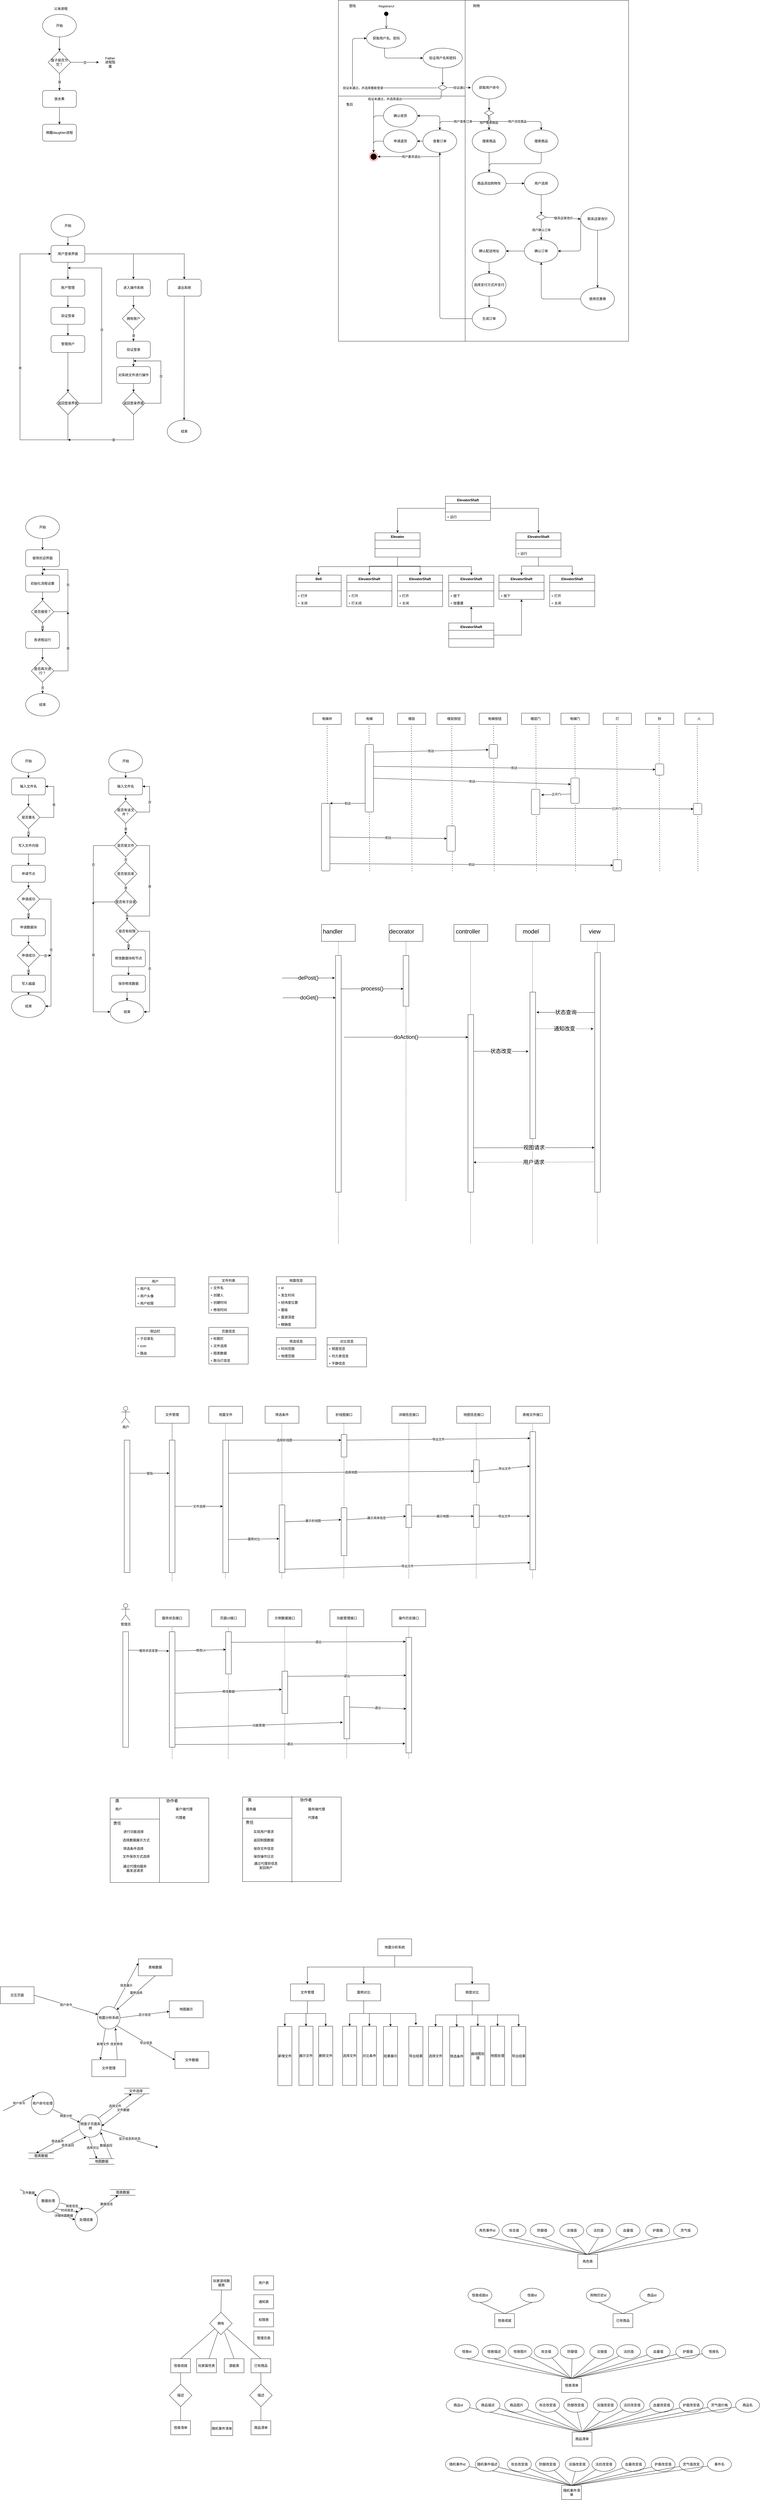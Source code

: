 <mxfile version="14.6.13" type="github">
  <diagram name="Page-1" id="e7e014a7-5840-1c2e-5031-d8a46d1fe8dd">
    <mxGraphModel dx="2218" dy="791" grid="0" gridSize="10" guides="1" tooltips="1" connect="1" arrows="1" fold="1" page="0" pageScale="1" pageWidth="1169" pageHeight="826" background="#ffffff" math="0" shadow="0">
      <root>
        <mxCell id="0" />
        <mxCell id="1" parent="0" />
        <mxCell id="vi-ls9k5dTgZ9myBlmIM-46" value="" style="endArrow=none;dashed=1;html=1;entryX=0.5;entryY=1;entryDx=0;entryDy=0;fontStyle=1" parent="1" target="vi-ls9k5dTgZ9myBlmIM-36" edge="1">
          <mxGeometry width="50" height="50" relative="1" as="geometry">
            <mxPoint x="-540" y="5620" as="sourcePoint" />
            <mxPoint x="-370" y="5190" as="targetPoint" />
          </mxGeometry>
        </mxCell>
        <mxCell id="N0Qz3LaowdVhNc13xwjL-17" value="" style="endArrow=none;dashed=1;html=1;entryX=0.5;entryY=1;entryDx=0;entryDy=0;" parent="1" edge="1">
          <mxGeometry width="50" height="50" relative="1" as="geometry">
            <mxPoint x="290" y="4270" as="sourcePoint" />
            <mxPoint x="290" y="3350" as="targetPoint" />
          </mxGeometry>
        </mxCell>
        <mxCell id="N0Qz3LaowdVhNc13xwjL-18" value="" style="endArrow=none;dashed=1;html=1;entryX=0.5;entryY=1;entryDx=0;entryDy=0;" parent="1" edge="1">
          <mxGeometry width="50" height="50" relative="1" as="geometry">
            <mxPoint x="519.17" y="4423.333" as="sourcePoint" />
            <mxPoint x="519.17" y="3350" as="targetPoint" />
          </mxGeometry>
        </mxCell>
        <mxCell id="N0Qz3LaowdVhNc13xwjL-19" value="" style="endArrow=none;dashed=1;html=1;entryX=0.5;entryY=1;entryDx=0;entryDy=0;" parent="1" edge="1">
          <mxGeometry width="50" height="50" relative="1" as="geometry">
            <mxPoint x="739.17" y="4423.333" as="sourcePoint" />
            <mxPoint x="739.17" y="3350" as="targetPoint" />
          </mxGeometry>
        </mxCell>
        <mxCell id="N0Qz3LaowdVhNc13xwjL-20" value="" style="endArrow=none;dashed=1;html=1;entryX=0.5;entryY=1;entryDx=0;entryDy=0;" parent="1" edge="1">
          <mxGeometry width="50" height="50" relative="1" as="geometry">
            <mxPoint x="969.17" y="4423.333" as="sourcePoint" />
            <mxPoint x="969.17" y="3350" as="targetPoint" />
          </mxGeometry>
        </mxCell>
        <mxCell id="N0Qz3LaowdVhNc13xwjL-16" value="" style="endArrow=none;dashed=1;html=1;entryX=0.5;entryY=1;entryDx=0;entryDy=0;" parent="1" target="N0Qz3LaowdVhNc13xwjL-1" edge="1">
          <mxGeometry width="50" height="50" relative="1" as="geometry">
            <mxPoint x="50" y="4423.333" as="sourcePoint" />
            <mxPoint x="-60" y="3540" as="targetPoint" />
          </mxGeometry>
        </mxCell>
        <mxCell id="E5uMsi-fBIesrhfRpivS-108" value="" style="endArrow=none;dashed=1;html=1;dashPattern=1 3;strokeWidth=2;entryX=0.5;entryY=1;entryDx=0;entryDy=0;exitX=0.75;exitY=1;exitDx=0;exitDy=0;fontStyle=0" parent="1" edge="1">
          <mxGeometry width="50" height="50" relative="1" as="geometry">
            <mxPoint x="603.34" y="3100" as="sourcePoint" />
            <mxPoint x="600.84" y="2580" as="targetPoint" />
          </mxGeometry>
        </mxCell>
        <mxCell id="E5uMsi-fBIesrhfRpivS-109" value="" style="endArrow=none;dashed=1;html=1;dashPattern=1 3;strokeWidth=2;entryX=0.5;entryY=1;entryDx=0;entryDy=0;exitX=0.75;exitY=1;exitDx=0;exitDy=0;" parent="1" edge="1">
          <mxGeometry width="50" height="50" relative="1" as="geometry">
            <mxPoint x="454.59" y="3100" as="sourcePoint" />
            <mxPoint x="452.09" y="2580" as="targetPoint" />
          </mxGeometry>
        </mxCell>
        <mxCell id="E5uMsi-fBIesrhfRpivS-110" value="" style="endArrow=none;dashed=1;html=1;dashPattern=1 3;strokeWidth=2;entryX=0.5;entryY=1;entryDx=0;entryDy=0;exitX=0.75;exitY=1;exitDx=0;exitDy=0;fontStyle=0" parent="1" edge="1">
          <mxGeometry width="50" height="50" relative="1" as="geometry">
            <mxPoint x="753.34" y="3100" as="sourcePoint" />
            <mxPoint x="750.84" y="2580" as="targetPoint" />
          </mxGeometry>
        </mxCell>
        <mxCell id="E5uMsi-fBIesrhfRpivS-111" value="" style="endArrow=none;dashed=1;html=1;dashPattern=1 3;strokeWidth=2;entryX=0.5;entryY=1;entryDx=0;entryDy=0;exitX=0.75;exitY=1;exitDx=0;exitDy=0;fontStyle=0" parent="1" edge="1">
          <mxGeometry width="50" height="50" relative="1" as="geometry">
            <mxPoint x="1040.63" y="3100" as="sourcePoint" />
            <mxPoint x="1038.13" y="2580" as="targetPoint" />
          </mxGeometry>
        </mxCell>
        <mxCell id="E5uMsi-fBIesrhfRpivS-112" value="" style="endArrow=none;dashed=1;html=1;dashPattern=1 3;strokeWidth=2;entryX=0.5;entryY=1;entryDx=0;entryDy=0;exitX=0.75;exitY=1;exitDx=0;exitDy=0;" parent="1" edge="1">
          <mxGeometry width="50" height="50" relative="1" as="geometry">
            <mxPoint x="891.88" y="3100" as="sourcePoint" />
            <mxPoint x="889.38" y="2580" as="targetPoint" />
          </mxGeometry>
        </mxCell>
        <mxCell id="E5uMsi-fBIesrhfRpivS-113" value="" style="endArrow=none;dashed=1;html=1;dashPattern=1 3;strokeWidth=2;entryX=0.5;entryY=1;entryDx=0;entryDy=0;exitX=0.75;exitY=1;exitDx=0;exitDy=0;fontStyle=0" parent="1" edge="1">
          <mxGeometry width="50" height="50" relative="1" as="geometry">
            <mxPoint x="1190.63" y="3100" as="sourcePoint" />
            <mxPoint x="1188.13" y="2580" as="targetPoint" />
          </mxGeometry>
        </mxCell>
        <mxCell id="E5uMsi-fBIesrhfRpivS-114" value="" style="endArrow=none;dashed=1;html=1;dashPattern=1 3;strokeWidth=2;entryX=0.5;entryY=1;entryDx=0;entryDy=0;exitX=0.75;exitY=1;exitDx=0;exitDy=0;fontStyle=0" parent="1" edge="1">
          <mxGeometry width="50" height="50" relative="1" as="geometry">
            <mxPoint x="1326.25" y="3100" as="sourcePoint" />
            <mxPoint x="1323.75" y="2580" as="targetPoint" />
          </mxGeometry>
        </mxCell>
        <mxCell id="E5uMsi-fBIesrhfRpivS-106" value="" style="endArrow=none;dashed=1;html=1;dashPattern=1 3;strokeWidth=2;entryX=0.5;entryY=1;entryDx=0;entryDy=0;exitX=0.75;exitY=1;exitDx=0;exitDy=0;fontStyle=0" parent="1" edge="1">
          <mxGeometry width="50" height="50" relative="1" as="geometry">
            <mxPoint x="161.25" y="3100" as="sourcePoint" />
            <mxPoint x="158.75" y="2580" as="targetPoint" />
          </mxGeometry>
        </mxCell>
        <mxCell id="E5uMsi-fBIesrhfRpivS-105" value="" style="endArrow=none;dashed=1;html=1;dashPattern=1 3;strokeWidth=2;entryX=0.5;entryY=1;entryDx=0;entryDy=0;exitX=0.75;exitY=1;exitDx=0;exitDy=0;" parent="1" source="E5uMsi-fBIesrhfRpivS-94" target="E5uMsi-fBIesrhfRpivS-63" edge="1">
          <mxGeometry width="50" height="50" relative="1" as="geometry">
            <mxPoint x="5" y="3100" as="sourcePoint" />
            <mxPoint x="-40" y="2760" as="targetPoint" />
          </mxGeometry>
        </mxCell>
        <mxCell id="E5uMsi-fBIesrhfRpivS-3" value="" style="rounded=0;whiteSpace=wrap;html=1;fontStyle=1" parent="1" vertex="1">
          <mxGeometry x="50" y="350" width="450" height="870" as="geometry" />
        </mxCell>
        <mxCell id="E5uMsi-fBIesrhfRpivS-2" value="" style="rounded=0;whiteSpace=wrap;html=1;fontStyle=1" parent="1" vertex="1">
          <mxGeometry x="500" y="10" width="580" height="1210" as="geometry" />
        </mxCell>
        <mxCell id="E5uMsi-fBIesrhfRpivS-1" value="" style="rounded=0;whiteSpace=wrap;html=1;fontStyle=1" parent="1" vertex="1">
          <mxGeometry x="50" y="10" width="450" height="340" as="geometry" />
        </mxCell>
        <mxCell id="HGyzchCO2jw8irIRbuGs-41" value="RegistrarUI" style="html=1;verticalAlign=bottom;startArrow=circle;startFill=1;endArrow=open;startSize=6;endSize=8;entryX=0.5;entryY=0;entryDx=0;entryDy=0;" parent="1" target="HGyzchCO2jw8irIRbuGs-42" edge="1">
          <mxGeometry x="-1" y="-10" width="80" relative="1" as="geometry">
            <mxPoint x="220" y="50" as="sourcePoint" />
            <mxPoint x="220" y="130" as="targetPoint" />
            <mxPoint x="10" y="-10" as="offset" />
          </mxGeometry>
        </mxCell>
        <mxCell id="HGyzchCO2jw8irIRbuGs-42" value="获取用户名、密码" style="ellipse;whiteSpace=wrap;html=1;" parent="1" vertex="1">
          <mxGeometry x="150" y="110" width="140" height="70" as="geometry" />
        </mxCell>
        <mxCell id="HGyzchCO2jw8irIRbuGs-48" value="验证用户名和密码" style="ellipse;whiteSpace=wrap;html=1;" parent="1" vertex="1">
          <mxGeometry x="350" y="180" width="140" height="70" as="geometry" />
        </mxCell>
        <mxCell id="HGyzchCO2jw8irIRbuGs-49" value="" style="endArrow=classic;html=1;exitX=0.457;exitY=0.986;exitDx=0;exitDy=0;exitPerimeter=0;entryX=0;entryY=0.5;entryDx=0;entryDy=0;" parent="1" source="HGyzchCO2jw8irIRbuGs-42" target="HGyzchCO2jw8irIRbuGs-48" edge="1">
          <mxGeometry width="50" height="50" relative="1" as="geometry">
            <mxPoint x="240" y="250" as="sourcePoint" />
            <mxPoint x="290" y="200" as="targetPoint" />
            <Array as="points">
              <mxPoint x="214" y="215" />
            </Array>
          </mxGeometry>
        </mxCell>
        <mxCell id="HGyzchCO2jw8irIRbuGs-50" value="" style="html=1;whiteSpace=wrap;aspect=fixed;shape=isoRectangle;" parent="1" vertex="1">
          <mxGeometry x="403.33" y="310" width="33.33" height="20" as="geometry" />
        </mxCell>
        <mxCell id="HGyzchCO2jw8irIRbuGs-51" value="" style="endArrow=classic;html=1;exitX=0.5;exitY=1;exitDx=0;exitDy=0;entryX=0.5;entryY=0;entryDx=0;entryDy=0;entryPerimeter=0;" parent="1" source="HGyzchCO2jw8irIRbuGs-48" target="HGyzchCO2jw8irIRbuGs-50" edge="1">
          <mxGeometry width="50" height="50" relative="1" as="geometry">
            <mxPoint x="350" y="340" as="sourcePoint" />
            <mxPoint x="400" y="290" as="targetPoint" />
          </mxGeometry>
        </mxCell>
        <mxCell id="HGyzchCO2jw8irIRbuGs-52" value="验证未通过，并选择重新登录" style="endArrow=classic;html=1;entryX=0;entryY=0.5;entryDx=0;entryDy=0;" parent="1" target="HGyzchCO2jw8irIRbuGs-42" edge="1">
          <mxGeometry width="50" height="50" relative="1" as="geometry">
            <mxPoint x="400" y="321" as="sourcePoint" />
            <mxPoint x="300" y="300" as="targetPoint" />
            <Array as="points">
              <mxPoint x="100" y="321" />
              <mxPoint x="100" y="145" />
            </Array>
          </mxGeometry>
        </mxCell>
        <mxCell id="HGyzchCO2jw8irIRbuGs-53" value="" style="ellipse;html=1;shape=endState;fillColor=#000000;strokeColor=#ff0000;" parent="1" vertex="1">
          <mxGeometry x="160" y="550" width="30" height="30" as="geometry" />
        </mxCell>
        <mxCell id="HGyzchCO2jw8irIRbuGs-55" value="验证未通过，并选择退出" style="endArrow=classic;html=1;entryX=0.5;entryY=0;entryDx=0;entryDy=0;" parent="1" target="HGyzchCO2jw8irIRbuGs-53" edge="1">
          <mxGeometry width="50" height="50" relative="1" as="geometry">
            <mxPoint x="415" y="330" as="sourcePoint" />
            <mxPoint x="150" y="450" as="targetPoint" />
            <Array as="points">
              <mxPoint x="415" y="360" />
              <mxPoint x="175" y="360" />
            </Array>
          </mxGeometry>
        </mxCell>
        <mxCell id="HGyzchCO2jw8irIRbuGs-56" value="验证通过" style="endArrow=classic;html=1;" parent="1" edge="1">
          <mxGeometry width="50" height="50" relative="1" as="geometry">
            <mxPoint x="440" y="320" as="sourcePoint" />
            <mxPoint x="520" y="320" as="targetPoint" />
          </mxGeometry>
        </mxCell>
        <mxCell id="HGyzchCO2jw8irIRbuGs-57" value="获取用户命令" style="ellipse;whiteSpace=wrap;html=1;" parent="1" vertex="1">
          <mxGeometry x="525" y="280" width="120" height="80" as="geometry" />
        </mxCell>
        <mxCell id="HGyzchCO2jw8irIRbuGs-59" value="" style="endArrow=classic;html=1;exitX=0.5;exitY=1;exitDx=0;exitDy=0;" parent="1" source="HGyzchCO2jw8irIRbuGs-57" edge="1">
          <mxGeometry width="50" height="50" relative="1" as="geometry">
            <mxPoint x="580" y="450" as="sourcePoint" />
            <mxPoint x="585" y="400" as="targetPoint" />
          </mxGeometry>
        </mxCell>
        <mxCell id="HGyzchCO2jw8irIRbuGs-61" value="" style="html=1;whiteSpace=wrap;aspect=fixed;shape=isoRectangle;" parent="1" vertex="1">
          <mxGeometry x="568.34" y="400" width="33.33" height="20" as="geometry" />
        </mxCell>
        <mxCell id="HGyzchCO2jw8irIRbuGs-62" value="搜索商品" style="ellipse;whiteSpace=wrap;html=1;" parent="1" vertex="1">
          <mxGeometry x="710" y="470" width="120" height="80" as="geometry" />
        </mxCell>
        <mxCell id="HGyzchCO2jw8irIRbuGs-63" value="搜索商品" style="ellipse;whiteSpace=wrap;html=1;" parent="1" vertex="1">
          <mxGeometry x="525.01" y="470" width="120" height="80" as="geometry" />
        </mxCell>
        <mxCell id="HGyzchCO2jw8irIRbuGs-64" value="商品添加购物车" style="ellipse;whiteSpace=wrap;html=1;" parent="1" vertex="1">
          <mxGeometry x="525" y="620" width="120" height="80" as="geometry" />
        </mxCell>
        <mxCell id="HGyzchCO2jw8irIRbuGs-65" value="查看订单" style="ellipse;whiteSpace=wrap;html=1;" parent="1" vertex="1">
          <mxGeometry x="350" y="470" width="120" height="80" as="geometry" />
        </mxCell>
        <mxCell id="HGyzchCO2jw8irIRbuGs-66" value="用户要求退出" style="endArrow=classic;html=1;entryX=1;entryY=0.5;entryDx=0;entryDy=0;exitX=0.5;exitY=1;exitDx=0;exitDy=0;" parent="1" source="HGyzchCO2jw8irIRbuGs-65" target="HGyzchCO2jw8irIRbuGs-53" edge="1">
          <mxGeometry width="50" height="50" relative="1" as="geometry">
            <mxPoint x="260" y="620" as="sourcePoint" />
            <mxPoint x="310" y="570" as="targetPoint" />
            <Array as="points">
              <mxPoint x="410" y="565" />
            </Array>
          </mxGeometry>
        </mxCell>
        <mxCell id="HGyzchCO2jw8irIRbuGs-67" value="用户搜索商品" style="endArrow=classic;html=1;exitX=0.44;exitY=0.95;exitDx=0;exitDy=0;exitPerimeter=0;entryX=0.5;entryY=0;entryDx=0;entryDy=0;" parent="1" source="HGyzchCO2jw8irIRbuGs-61" target="HGyzchCO2jw8irIRbuGs-63" edge="1">
          <mxGeometry width="50" height="50" relative="1" as="geometry">
            <mxPoint x="500" y="420" as="sourcePoint" />
            <mxPoint x="583" y="430" as="targetPoint" />
          </mxGeometry>
        </mxCell>
        <mxCell id="HGyzchCO2jw8irIRbuGs-68" value="用户查看订单" style="endArrow=classic;html=1;entryX=0.5;entryY=0;entryDx=0;entryDy=0;exitX=0.47;exitY=1;exitDx=0;exitDy=0;exitPerimeter=0;" parent="1" source="HGyzchCO2jw8irIRbuGs-61" target="HGyzchCO2jw8irIRbuGs-65" edge="1">
          <mxGeometry width="50" height="50" relative="1" as="geometry">
            <mxPoint x="490" y="430" as="sourcePoint" />
            <mxPoint x="540" y="380" as="targetPoint" />
            <Array as="points">
              <mxPoint x="584" y="440" />
              <mxPoint x="410" y="440" />
            </Array>
          </mxGeometry>
        </mxCell>
        <mxCell id="HGyzchCO2jw8irIRbuGs-69" value="用户浏览商品" style="endArrow=classic;html=1;entryX=0.5;entryY=0;entryDx=0;entryDy=0;exitX=0.59;exitY=1.1;exitDx=0;exitDy=0;exitPerimeter=0;" parent="1" source="HGyzchCO2jw8irIRbuGs-61" target="HGyzchCO2jw8irIRbuGs-62" edge="1">
          <mxGeometry width="50" height="50" relative="1" as="geometry">
            <mxPoint x="580" y="420" as="sourcePoint" />
            <mxPoint x="760" y="390" as="targetPoint" />
            <Array as="points">
              <mxPoint x="588" y="440" />
              <mxPoint x="770" y="440" />
            </Array>
          </mxGeometry>
        </mxCell>
        <mxCell id="HGyzchCO2jw8irIRbuGs-70" value="" style="endArrow=classic;html=1;exitX=0.5;exitY=1;exitDx=0;exitDy=0;entryX=0.5;entryY=0;entryDx=0;entryDy=0;" parent="1" source="HGyzchCO2jw8irIRbuGs-63" target="HGyzchCO2jw8irIRbuGs-64" edge="1">
          <mxGeometry width="50" height="50" relative="1" as="geometry">
            <mxPoint x="560" y="610" as="sourcePoint" />
            <mxPoint x="610" y="560" as="targetPoint" />
          </mxGeometry>
        </mxCell>
        <mxCell id="HGyzchCO2jw8irIRbuGs-71" value="" style="endArrow=classic;html=1;exitX=0.5;exitY=1;exitDx=0;exitDy=0;entryX=0.5;entryY=0;entryDx=0;entryDy=0;" parent="1" source="HGyzchCO2jw8irIRbuGs-62" target="HGyzchCO2jw8irIRbuGs-64" edge="1">
          <mxGeometry width="50" height="50" relative="1" as="geometry">
            <mxPoint x="720" y="650" as="sourcePoint" />
            <mxPoint x="770" y="600" as="targetPoint" />
            <Array as="points">
              <mxPoint x="770" y="590" />
              <mxPoint x="585" y="590" />
            </Array>
          </mxGeometry>
        </mxCell>
        <mxCell id="HGyzchCO2jw8irIRbuGs-72" value="确认订单" style="ellipse;whiteSpace=wrap;html=1;" parent="1" vertex="1">
          <mxGeometry x="710.01" y="860" width="120" height="80" as="geometry" />
        </mxCell>
        <mxCell id="HGyzchCO2jw8irIRbuGs-73" value="选择支付方式并支付" style="ellipse;whiteSpace=wrap;html=1;" parent="1" vertex="1">
          <mxGeometry x="525.01" y="980" width="120" height="80" as="geometry" />
        </mxCell>
        <mxCell id="HGyzchCO2jw8irIRbuGs-74" value="生成订单" style="ellipse;whiteSpace=wrap;html=1;" parent="1" vertex="1">
          <mxGeometry x="525.01" y="1100" width="120" height="80" as="geometry" />
        </mxCell>
        <mxCell id="HGyzchCO2jw8irIRbuGs-75" value="" style="endArrow=classic;html=1;exitX=0.5;exitY=1;exitDx=0;exitDy=0;" parent="1" source="HGyzchCO2jw8irIRbuGs-81" target="HGyzchCO2jw8irIRbuGs-83" edge="1">
          <mxGeometry width="50" height="50" relative="1" as="geometry">
            <mxPoint x="390" y="720" as="sourcePoint" />
            <mxPoint x="585" y="738" as="targetPoint" />
          </mxGeometry>
        </mxCell>
        <mxCell id="HGyzchCO2jw8irIRbuGs-76" value="" style="endArrow=classic;html=1;exitX=0;exitY=0.5;exitDx=0;exitDy=0;entryX=1;entryY=0.5;entryDx=0;entryDy=0;" parent="1" source="HGyzchCO2jw8irIRbuGs-72" target="HGyzchCO2jw8irIRbuGs-79" edge="1">
          <mxGeometry width="50" height="50" relative="1" as="geometry">
            <mxPoint x="595" y="710" as="sourcePoint" />
            <mxPoint x="620" y="890" as="targetPoint" />
          </mxGeometry>
        </mxCell>
        <mxCell id="HGyzchCO2jw8irIRbuGs-77" value="" style="endArrow=classic;html=1;exitX=0.5;exitY=1;exitDx=0;exitDy=0;entryX=0.5;entryY=0;entryDx=0;entryDy=0;" parent="1" source="HGyzchCO2jw8irIRbuGs-73" target="HGyzchCO2jw8irIRbuGs-74" edge="1">
          <mxGeometry width="50" height="50" relative="1" as="geometry">
            <mxPoint x="905" y="1100" as="sourcePoint" />
            <mxPoint x="905.01" y="1130" as="targetPoint" />
          </mxGeometry>
        </mxCell>
        <mxCell id="HGyzchCO2jw8irIRbuGs-78" value="" style="endArrow=classic;html=1;exitX=0;exitY=0.5;exitDx=0;exitDy=0;entryX=0.5;entryY=1;entryDx=0;entryDy=0;" parent="1" source="HGyzchCO2jw8irIRbuGs-74" target="HGyzchCO2jw8irIRbuGs-65" edge="1">
          <mxGeometry width="50" height="50" relative="1" as="geometry">
            <mxPoint x="390" y="740" as="sourcePoint" />
            <mxPoint x="440" y="690" as="targetPoint" />
            <Array as="points">
              <mxPoint x="410" y="1140" />
              <mxPoint x="410" y="770" />
              <mxPoint x="410" y="670" />
            </Array>
          </mxGeometry>
        </mxCell>
        <mxCell id="HGyzchCO2jw8irIRbuGs-79" value="确认配送地址" style="ellipse;whiteSpace=wrap;html=1;" parent="1" vertex="1">
          <mxGeometry x="525.01" y="860" width="120" height="80" as="geometry" />
        </mxCell>
        <mxCell id="HGyzchCO2jw8irIRbuGs-80" value="" style="endArrow=classic;html=1;entryX=0.5;entryY=0;entryDx=0;entryDy=0;exitX=0.5;exitY=1;exitDx=0;exitDy=0;" parent="1" source="HGyzchCO2jw8irIRbuGs-79" target="HGyzchCO2jw8irIRbuGs-73" edge="1">
          <mxGeometry width="50" height="50" relative="1" as="geometry">
            <mxPoint x="485.01" y="870" as="sourcePoint" />
            <mxPoint x="535.01" y="820" as="targetPoint" />
          </mxGeometry>
        </mxCell>
        <mxCell id="HGyzchCO2jw8irIRbuGs-81" value="用户选择" style="ellipse;whiteSpace=wrap;html=1;" parent="1" vertex="1">
          <mxGeometry x="710" y="620" width="120" height="80" as="geometry" />
        </mxCell>
        <mxCell id="HGyzchCO2jw8irIRbuGs-83" value="" style="html=1;whiteSpace=wrap;aspect=fixed;shape=isoRectangle;" parent="1" vertex="1">
          <mxGeometry x="753.34" y="770" width="33.33" height="20" as="geometry" />
        </mxCell>
        <mxCell id="HGyzchCO2jw8irIRbuGs-84" value="" style="endArrow=classic;html=1;exitX=1;exitY=0.5;exitDx=0;exitDy=0;entryX=0;entryY=0.5;entryDx=0;entryDy=0;" parent="1" source="HGyzchCO2jw8irIRbuGs-64" target="HGyzchCO2jw8irIRbuGs-81" edge="1">
          <mxGeometry width="50" height="50" relative="1" as="geometry">
            <mxPoint x="535" y="790" as="sourcePoint" />
            <mxPoint x="500" y="790" as="targetPoint" />
          </mxGeometry>
        </mxCell>
        <mxCell id="HGyzchCO2jw8irIRbuGs-85" value="用户确认订单" style="endArrow=classic;html=1;entryX=0.5;entryY=0;entryDx=0;entryDy=0;" parent="1" source="HGyzchCO2jw8irIRbuGs-83" target="HGyzchCO2jw8irIRbuGs-72" edge="1">
          <mxGeometry width="50" height="50" relative="1" as="geometry">
            <mxPoint x="545" y="800" as="sourcePoint" />
            <mxPoint x="510" y="800" as="targetPoint" />
          </mxGeometry>
        </mxCell>
        <mxCell id="HGyzchCO2jw8irIRbuGs-86" value="联系店家改价" style="ellipse;whiteSpace=wrap;html=1;" parent="1" vertex="1">
          <mxGeometry x="910" y="746" width="120" height="80" as="geometry" />
        </mxCell>
        <mxCell id="HGyzchCO2jw8irIRbuGs-87" value="联系店家改价" style="endArrow=classic;html=1;entryX=0;entryY=0.5;entryDx=0;entryDy=0;exitX=1.014;exitY=0.5;exitDx=0;exitDy=0;exitPerimeter=0;" parent="1" source="HGyzchCO2jw8irIRbuGs-83" target="HGyzchCO2jw8irIRbuGs-86" edge="1">
          <mxGeometry width="50" height="50" relative="1" as="geometry">
            <mxPoint x="770" y="791" as="sourcePoint" />
            <mxPoint x="810" y="820" as="targetPoint" />
          </mxGeometry>
        </mxCell>
        <mxCell id="HGyzchCO2jw8irIRbuGs-88" value="" style="endArrow=classic;html=1;exitX=0;exitY=0.5;exitDx=0;exitDy=0;entryX=1;entryY=0.5;entryDx=0;entryDy=0;" parent="1" source="HGyzchCO2jw8irIRbuGs-86" target="HGyzchCO2jw8irIRbuGs-72" edge="1">
          <mxGeometry width="50" height="50" relative="1" as="geometry">
            <mxPoint x="530" y="940" as="sourcePoint" />
            <mxPoint x="580" y="890" as="targetPoint" />
            <Array as="points">
              <mxPoint x="910" y="900" />
            </Array>
          </mxGeometry>
        </mxCell>
        <mxCell id="HGyzchCO2jw8irIRbuGs-89" value="使用优惠券" style="ellipse;whiteSpace=wrap;html=1;" parent="1" vertex="1">
          <mxGeometry x="910" y="1030" width="120" height="80" as="geometry" />
        </mxCell>
        <mxCell id="HGyzchCO2jw8irIRbuGs-91" value="" style="endArrow=classic;html=1;exitX=0.5;exitY=1;exitDx=0;exitDy=0;entryX=0.5;entryY=0;entryDx=0;entryDy=0;" parent="1" source="HGyzchCO2jw8irIRbuGs-86" target="HGyzchCO2jw8irIRbuGs-89" edge="1">
          <mxGeometry width="50" height="50" relative="1" as="geometry">
            <mxPoint x="790" y="1030" as="sourcePoint" />
            <mxPoint x="840" y="980" as="targetPoint" />
            <Array as="points" />
          </mxGeometry>
        </mxCell>
        <mxCell id="HGyzchCO2jw8irIRbuGs-92" value="" style="endArrow=classic;html=1;entryX=0.5;entryY=1;entryDx=0;entryDy=0;exitX=0;exitY=0.5;exitDx=0;exitDy=0;" parent="1" source="HGyzchCO2jw8irIRbuGs-89" target="HGyzchCO2jw8irIRbuGs-72" edge="1">
          <mxGeometry width="50" height="50" relative="1" as="geometry">
            <mxPoint x="440" y="960" as="sourcePoint" />
            <mxPoint x="490" y="910" as="targetPoint" />
            <Array as="points">
              <mxPoint x="770" y="1070" />
            </Array>
          </mxGeometry>
        </mxCell>
        <mxCell id="HGyzchCO2jw8irIRbuGs-93" value="确认收货" style="ellipse;whiteSpace=wrap;html=1;" parent="1" vertex="1">
          <mxGeometry x="210" y="380" width="120" height="80" as="geometry" />
        </mxCell>
        <mxCell id="HGyzchCO2jw8irIRbuGs-94" value="申请退货" style="ellipse;whiteSpace=wrap;html=1;" parent="1" vertex="1">
          <mxGeometry x="210" y="470" width="120" height="80" as="geometry" />
        </mxCell>
        <mxCell id="HGyzchCO2jw8irIRbuGs-95" value="" style="endArrow=classic;html=1;entryX=1;entryY=0.5;entryDx=0;entryDy=0;exitX=0;exitY=0.5;exitDx=0;exitDy=0;" parent="1" source="HGyzchCO2jw8irIRbuGs-65" target="HGyzchCO2jw8irIRbuGs-94" edge="1">
          <mxGeometry width="50" height="50" relative="1" as="geometry">
            <mxPoint x="340" y="540" as="sourcePoint" />
            <mxPoint x="390" y="490" as="targetPoint" />
          </mxGeometry>
        </mxCell>
        <mxCell id="HGyzchCO2jw8irIRbuGs-96" value="" style="endArrow=classic;html=1;entryX=1;entryY=0.5;entryDx=0;entryDy=0;" parent="1" target="HGyzchCO2jw8irIRbuGs-93" edge="1">
          <mxGeometry width="50" height="50" relative="1" as="geometry">
            <mxPoint x="410" y="470" as="sourcePoint" />
            <mxPoint x="430" y="400" as="targetPoint" />
            <Array as="points">
              <mxPoint x="410" y="420" />
            </Array>
          </mxGeometry>
        </mxCell>
        <mxCell id="HGyzchCO2jw8irIRbuGs-97" value="" style="endArrow=classic;html=1;entryX=0.5;entryY=0;entryDx=0;entryDy=0;exitX=0;exitY=0.5;exitDx=0;exitDy=0;" parent="1" source="HGyzchCO2jw8irIRbuGs-94" target="HGyzchCO2jw8irIRbuGs-53" edge="1">
          <mxGeometry width="50" height="50" relative="1" as="geometry">
            <mxPoint x="80" y="510" as="sourcePoint" />
            <mxPoint x="130" y="460" as="targetPoint" />
            <Array as="points">
              <mxPoint x="175" y="510" />
            </Array>
          </mxGeometry>
        </mxCell>
        <mxCell id="HGyzchCO2jw8irIRbuGs-98" value="" style="endArrow=classic;html=1;entryX=0.5;entryY=0;entryDx=0;entryDy=0;exitX=0;exitY=0.5;exitDx=0;exitDy=0;" parent="1" source="HGyzchCO2jw8irIRbuGs-93" target="HGyzchCO2jw8irIRbuGs-53" edge="1">
          <mxGeometry width="50" height="50" relative="1" as="geometry">
            <mxPoint x="90" y="530" as="sourcePoint" />
            <mxPoint x="140" y="480" as="targetPoint" />
            <Array as="points">
              <mxPoint x="175" y="420" />
            </Array>
          </mxGeometry>
        </mxCell>
        <mxCell id="E5uMsi-fBIesrhfRpivS-4" value="登陆" style="text;html=1;strokeColor=none;fillColor=none;align=center;verticalAlign=middle;whiteSpace=wrap;rounded=0;" parent="1" vertex="1">
          <mxGeometry x="80" y="20" width="40" height="20" as="geometry" />
        </mxCell>
        <mxCell id="E5uMsi-fBIesrhfRpivS-5" value="购物" style="text;html=1;strokeColor=none;fillColor=none;align=center;verticalAlign=middle;whiteSpace=wrap;rounded=0;" parent="1" vertex="1">
          <mxGeometry x="520" y="20" width="40" height="20" as="geometry" />
        </mxCell>
        <mxCell id="E5uMsi-fBIesrhfRpivS-6" value="售后" style="text;html=1;strokeColor=none;fillColor=none;align=center;verticalAlign=middle;whiteSpace=wrap;rounded=0;" parent="1" vertex="1">
          <mxGeometry x="70" y="370" width="40" height="20" as="geometry" />
        </mxCell>
        <mxCell id="E5uMsi-fBIesrhfRpivS-58" style="edgeStyle=orthogonalEdgeStyle;rounded=0;orthogonalLoop=1;jettySize=auto;html=1;entryX=0.5;entryY=0;entryDx=0;entryDy=0;" parent="1" source="E5uMsi-fBIesrhfRpivS-7" target="E5uMsi-fBIesrhfRpivS-11" edge="1">
          <mxGeometry relative="1" as="geometry" />
        </mxCell>
        <mxCell id="E5uMsi-fBIesrhfRpivS-59" style="edgeStyle=orthogonalEdgeStyle;rounded=0;orthogonalLoop=1;jettySize=auto;html=1;entryX=0.5;entryY=0;entryDx=0;entryDy=0;" parent="1" source="E5uMsi-fBIesrhfRpivS-7" target="E5uMsi-fBIesrhfRpivS-15" edge="1">
          <mxGeometry relative="1" as="geometry" />
        </mxCell>
        <mxCell id="E5uMsi-fBIesrhfRpivS-7" value="ElevatorShaft" style="swimlane;fontStyle=1;align=center;verticalAlign=top;childLayout=stackLayout;horizontal=1;startSize=26;horizontalStack=0;resizeParent=1;resizeParentMax=0;resizeLast=0;collapsible=1;marginBottom=0;" parent="1" vertex="1">
          <mxGeometry x="430" y="1770" width="160" height="86" as="geometry" />
        </mxCell>
        <mxCell id="E5uMsi-fBIesrhfRpivS-8" value=" " style="text;strokeColor=none;fillColor=none;align=left;verticalAlign=top;spacingLeft=4;spacingRight=4;overflow=hidden;rotatable=0;points=[[0,0.5],[1,0.5]];portConstraint=eastwest;" parent="E5uMsi-fBIesrhfRpivS-7" vertex="1">
          <mxGeometry y="26" width="160" height="26" as="geometry" />
        </mxCell>
        <mxCell id="E5uMsi-fBIesrhfRpivS-9" value="" style="line;strokeWidth=1;fillColor=none;align=left;verticalAlign=middle;spacingTop=-1;spacingLeft=3;spacingRight=3;rotatable=0;labelPosition=right;points=[];portConstraint=eastwest;" parent="E5uMsi-fBIesrhfRpivS-7" vertex="1">
          <mxGeometry y="52" width="160" height="8" as="geometry" />
        </mxCell>
        <mxCell id="E5uMsi-fBIesrhfRpivS-10" value="+ 运行" style="text;strokeColor=none;fillColor=none;align=left;verticalAlign=top;spacingLeft=4;spacingRight=4;overflow=hidden;rotatable=0;points=[[0,0.5],[1,0.5]];portConstraint=eastwest;" parent="E5uMsi-fBIesrhfRpivS-7" vertex="1">
          <mxGeometry y="60" width="160" height="26" as="geometry" />
        </mxCell>
        <mxCell id="E5uMsi-fBIesrhfRpivS-54" style="edgeStyle=orthogonalEdgeStyle;rounded=0;orthogonalLoop=1;jettySize=auto;html=1;entryX=0.5;entryY=0;entryDx=0;entryDy=0;" parent="1" source="E5uMsi-fBIesrhfRpivS-11" target="E5uMsi-fBIesrhfRpivS-23" edge="1">
          <mxGeometry relative="1" as="geometry" />
        </mxCell>
        <mxCell id="E5uMsi-fBIesrhfRpivS-55" style="edgeStyle=orthogonalEdgeStyle;rounded=0;orthogonalLoop=1;jettySize=auto;html=1;entryX=0.5;entryY=0;entryDx=0;entryDy=0;" parent="1" source="E5uMsi-fBIesrhfRpivS-11" target="E5uMsi-fBIesrhfRpivS-27" edge="1">
          <mxGeometry relative="1" as="geometry" />
        </mxCell>
        <mxCell id="E5uMsi-fBIesrhfRpivS-56" style="edgeStyle=orthogonalEdgeStyle;rounded=0;orthogonalLoop=1;jettySize=auto;html=1;" parent="1" source="E5uMsi-fBIesrhfRpivS-11" target="E5uMsi-fBIesrhfRpivS-31" edge="1">
          <mxGeometry relative="1" as="geometry">
            <Array as="points">
              <mxPoint x="260" y="2020" />
              <mxPoint x="522" y="2020" />
            </Array>
          </mxGeometry>
        </mxCell>
        <mxCell id="E5uMsi-fBIesrhfRpivS-57" style="edgeStyle=orthogonalEdgeStyle;rounded=0;orthogonalLoop=1;jettySize=auto;html=1;entryX=0.5;entryY=0;entryDx=0;entryDy=0;" parent="1" source="E5uMsi-fBIesrhfRpivS-11" target="E5uMsi-fBIesrhfRpivS-19" edge="1">
          <mxGeometry relative="1" as="geometry">
            <Array as="points">
              <mxPoint x="260" y="2020" />
              <mxPoint x="-20" y="2020" />
            </Array>
          </mxGeometry>
        </mxCell>
        <mxCell id="E5uMsi-fBIesrhfRpivS-11" value="Elevator" style="swimlane;fontStyle=1;align=center;verticalAlign=top;childLayout=stackLayout;horizontal=1;startSize=26;horizontalStack=0;resizeParent=1;resizeParentMax=0;resizeLast=0;collapsible=1;marginBottom=0;" parent="1" vertex="1">
          <mxGeometry x="180" y="1900" width="160" height="86" as="geometry" />
        </mxCell>
        <mxCell id="E5uMsi-fBIesrhfRpivS-12" value=" " style="text;strokeColor=none;fillColor=none;align=left;verticalAlign=top;spacingLeft=4;spacingRight=4;overflow=hidden;rotatable=0;points=[[0,0.5],[1,0.5]];portConstraint=eastwest;" parent="E5uMsi-fBIesrhfRpivS-11" vertex="1">
          <mxGeometry y="26" width="160" height="26" as="geometry" />
        </mxCell>
        <mxCell id="E5uMsi-fBIesrhfRpivS-13" value="" style="line;strokeWidth=1;fillColor=none;align=left;verticalAlign=middle;spacingTop=-1;spacingLeft=3;spacingRight=3;rotatable=0;labelPosition=right;points=[];portConstraint=eastwest;" parent="E5uMsi-fBIesrhfRpivS-11" vertex="1">
          <mxGeometry y="52" width="160" height="8" as="geometry" />
        </mxCell>
        <mxCell id="E5uMsi-fBIesrhfRpivS-14" value=" " style="text;strokeColor=none;fillColor=none;align=left;verticalAlign=top;spacingLeft=4;spacingRight=4;overflow=hidden;rotatable=0;points=[[0,0.5],[1,0.5]];portConstraint=eastwest;" parent="E5uMsi-fBIesrhfRpivS-11" vertex="1">
          <mxGeometry y="60" width="160" height="26" as="geometry" />
        </mxCell>
        <mxCell id="E5uMsi-fBIesrhfRpivS-52" style="edgeStyle=orthogonalEdgeStyle;rounded=0;orthogonalLoop=1;jettySize=auto;html=1;entryX=0.5;entryY=0;entryDx=0;entryDy=0;" parent="1" source="E5uMsi-fBIesrhfRpivS-15" target="E5uMsi-fBIesrhfRpivS-35" edge="1">
          <mxGeometry relative="1" as="geometry" />
        </mxCell>
        <mxCell id="E5uMsi-fBIesrhfRpivS-15" value="ElevatorShaft" style="swimlane;fontStyle=1;align=center;verticalAlign=top;childLayout=stackLayout;horizontal=1;startSize=26;horizontalStack=0;resizeParent=1;resizeParentMax=0;resizeLast=0;collapsible=1;marginBottom=0;" parent="1" vertex="1">
          <mxGeometry x="680" y="1900" width="160" height="86" as="geometry" />
        </mxCell>
        <mxCell id="E5uMsi-fBIesrhfRpivS-16" value=" " style="text;strokeColor=none;fillColor=none;align=left;verticalAlign=top;spacingLeft=4;spacingRight=4;overflow=hidden;rotatable=0;points=[[0,0.5],[1,0.5]];portConstraint=eastwest;" parent="E5uMsi-fBIesrhfRpivS-15" vertex="1">
          <mxGeometry y="26" width="160" height="26" as="geometry" />
        </mxCell>
        <mxCell id="E5uMsi-fBIesrhfRpivS-17" value="" style="line;strokeWidth=1;fillColor=none;align=left;verticalAlign=middle;spacingTop=-1;spacingLeft=3;spacingRight=3;rotatable=0;labelPosition=right;points=[];portConstraint=eastwest;" parent="E5uMsi-fBIesrhfRpivS-15" vertex="1">
          <mxGeometry y="52" width="160" height="8" as="geometry" />
        </mxCell>
        <mxCell id="E5uMsi-fBIesrhfRpivS-18" value="+ 运行" style="text;strokeColor=none;fillColor=none;align=left;verticalAlign=top;spacingLeft=4;spacingRight=4;overflow=hidden;rotatable=0;points=[[0,0.5],[1,0.5]];portConstraint=eastwest;" parent="E5uMsi-fBIesrhfRpivS-15" vertex="1">
          <mxGeometry y="60" width="160" height="26" as="geometry" />
        </mxCell>
        <mxCell id="E5uMsi-fBIesrhfRpivS-19" value="Bell" style="swimlane;fontStyle=1;align=center;verticalAlign=top;childLayout=stackLayout;horizontal=1;startSize=26;horizontalStack=0;resizeParent=1;resizeParentMax=0;resizeLast=0;collapsible=1;marginBottom=0;" parent="1" vertex="1">
          <mxGeometry x="-100" y="2050" width="160" height="112" as="geometry" />
        </mxCell>
        <mxCell id="E5uMsi-fBIesrhfRpivS-20" value=" " style="text;strokeColor=none;fillColor=none;align=left;verticalAlign=top;spacingLeft=4;spacingRight=4;overflow=hidden;rotatable=0;points=[[0,0.5],[1,0.5]];portConstraint=eastwest;" parent="E5uMsi-fBIesrhfRpivS-19" vertex="1">
          <mxGeometry y="26" width="160" height="26" as="geometry" />
        </mxCell>
        <mxCell id="E5uMsi-fBIesrhfRpivS-21" value="" style="line;strokeWidth=1;fillColor=none;align=left;verticalAlign=middle;spacingTop=-1;spacingLeft=3;spacingRight=3;rotatable=0;labelPosition=right;points=[];portConstraint=eastwest;" parent="E5uMsi-fBIesrhfRpivS-19" vertex="1">
          <mxGeometry y="52" width="160" height="8" as="geometry" />
        </mxCell>
        <mxCell id="E5uMsi-fBIesrhfRpivS-22" value="+ 打开" style="text;strokeColor=none;fillColor=none;align=left;verticalAlign=top;spacingLeft=4;spacingRight=4;overflow=hidden;rotatable=0;points=[[0,0.5],[1,0.5]];portConstraint=eastwest;fontStyle=0" parent="E5uMsi-fBIesrhfRpivS-19" vertex="1">
          <mxGeometry y="60" width="160" height="26" as="geometry" />
        </mxCell>
        <mxCell id="E5uMsi-fBIesrhfRpivS-47" value="+ 关闭" style="text;strokeColor=none;fillColor=none;align=left;verticalAlign=top;spacingLeft=4;spacingRight=4;overflow=hidden;rotatable=0;points=[[0,0.5],[1,0.5]];portConstraint=eastwest;fontStyle=0" parent="E5uMsi-fBIesrhfRpivS-19" vertex="1">
          <mxGeometry y="86" width="160" height="26" as="geometry" />
        </mxCell>
        <mxCell id="E5uMsi-fBIesrhfRpivS-23" value="ElevatorShaft" style="swimlane;fontStyle=1;align=center;verticalAlign=top;childLayout=stackLayout;horizontal=1;startSize=26;horizontalStack=0;resizeParent=1;resizeParentMax=0;resizeLast=0;collapsible=1;marginBottom=0;" parent="1" vertex="1">
          <mxGeometry x="80" y="2050" width="160" height="112" as="geometry" />
        </mxCell>
        <mxCell id="E5uMsi-fBIesrhfRpivS-24" value=" " style="text;strokeColor=none;fillColor=none;align=left;verticalAlign=top;spacingLeft=4;spacingRight=4;overflow=hidden;rotatable=0;points=[[0,0.5],[1,0.5]];portConstraint=eastwest;" parent="E5uMsi-fBIesrhfRpivS-23" vertex="1">
          <mxGeometry y="26" width="160" height="26" as="geometry" />
        </mxCell>
        <mxCell id="E5uMsi-fBIesrhfRpivS-25" value="" style="line;strokeWidth=1;fillColor=none;align=left;verticalAlign=middle;spacingTop=-1;spacingLeft=3;spacingRight=3;rotatable=0;labelPosition=right;points=[];portConstraint=eastwest;" parent="E5uMsi-fBIesrhfRpivS-23" vertex="1">
          <mxGeometry y="52" width="160" height="8" as="geometry" />
        </mxCell>
        <mxCell id="E5uMsi-fBIesrhfRpivS-26" value="+ 打开&#xa;" style="text;strokeColor=none;fillColor=none;align=left;verticalAlign=top;spacingLeft=4;spacingRight=4;overflow=hidden;rotatable=0;points=[[0,0.5],[1,0.5]];portConstraint=eastwest;" parent="E5uMsi-fBIesrhfRpivS-23" vertex="1">
          <mxGeometry y="60" width="160" height="26" as="geometry" />
        </mxCell>
        <mxCell id="E5uMsi-fBIesrhfRpivS-48" value="+ 打关闭" style="text;strokeColor=none;fillColor=none;align=left;verticalAlign=top;spacingLeft=4;spacingRight=4;overflow=hidden;rotatable=0;points=[[0,0.5],[1,0.5]];portConstraint=eastwest;" parent="E5uMsi-fBIesrhfRpivS-23" vertex="1">
          <mxGeometry y="86" width="160" height="26" as="geometry" />
        </mxCell>
        <mxCell id="E5uMsi-fBIesrhfRpivS-27" value="ElevatorShaft" style="swimlane;fontStyle=1;align=center;verticalAlign=top;childLayout=stackLayout;horizontal=1;startSize=26;horizontalStack=0;resizeParent=1;resizeParentMax=0;resizeLast=0;collapsible=1;marginBottom=0;" parent="1" vertex="1">
          <mxGeometry x="260" y="2050" width="160" height="112" as="geometry" />
        </mxCell>
        <mxCell id="E5uMsi-fBIesrhfRpivS-28" value=" " style="text;strokeColor=none;fillColor=none;align=left;verticalAlign=top;spacingLeft=4;spacingRight=4;overflow=hidden;rotatable=0;points=[[0,0.5],[1,0.5]];portConstraint=eastwest;" parent="E5uMsi-fBIesrhfRpivS-27" vertex="1">
          <mxGeometry y="26" width="160" height="26" as="geometry" />
        </mxCell>
        <mxCell id="E5uMsi-fBIesrhfRpivS-29" value="" style="line;strokeWidth=1;fillColor=none;align=left;verticalAlign=middle;spacingTop=-1;spacingLeft=3;spacingRight=3;rotatable=0;labelPosition=right;points=[];portConstraint=eastwest;" parent="E5uMsi-fBIesrhfRpivS-27" vertex="1">
          <mxGeometry y="52" width="160" height="8" as="geometry" />
        </mxCell>
        <mxCell id="E5uMsi-fBIesrhfRpivS-30" value="+ 打开" style="text;strokeColor=none;fillColor=none;align=left;verticalAlign=top;spacingLeft=4;spacingRight=4;overflow=hidden;rotatable=0;points=[[0,0.5],[1,0.5]];portConstraint=eastwest;" parent="E5uMsi-fBIesrhfRpivS-27" vertex="1">
          <mxGeometry y="60" width="160" height="26" as="geometry" />
        </mxCell>
        <mxCell id="E5uMsi-fBIesrhfRpivS-49" value="+ 关闭" style="text;strokeColor=none;fillColor=none;align=left;verticalAlign=top;spacingLeft=4;spacingRight=4;overflow=hidden;rotatable=0;points=[[0,0.5],[1,0.5]];portConstraint=eastwest;" parent="E5uMsi-fBIesrhfRpivS-27" vertex="1">
          <mxGeometry y="86" width="160" height="26" as="geometry" />
        </mxCell>
        <mxCell id="E5uMsi-fBIesrhfRpivS-31" value="ElevatorShaft" style="swimlane;fontStyle=1;align=center;verticalAlign=top;childLayout=stackLayout;horizontal=1;startSize=26;horizontalStack=0;resizeParent=1;resizeParentMax=0;resizeLast=0;collapsible=1;marginBottom=0;" parent="1" vertex="1">
          <mxGeometry x="441.67" y="2050" width="160" height="112" as="geometry" />
        </mxCell>
        <mxCell id="E5uMsi-fBIesrhfRpivS-32" value=" " style="text;strokeColor=none;fillColor=none;align=left;verticalAlign=top;spacingLeft=4;spacingRight=4;overflow=hidden;rotatable=0;points=[[0,0.5],[1,0.5]];portConstraint=eastwest;" parent="E5uMsi-fBIesrhfRpivS-31" vertex="1">
          <mxGeometry y="26" width="160" height="26" as="geometry" />
        </mxCell>
        <mxCell id="E5uMsi-fBIesrhfRpivS-33" value="" style="line;strokeWidth=1;fillColor=none;align=left;verticalAlign=middle;spacingTop=-1;spacingLeft=3;spacingRight=3;rotatable=0;labelPosition=right;points=[];portConstraint=eastwest;" parent="E5uMsi-fBIesrhfRpivS-31" vertex="1">
          <mxGeometry y="52" width="160" height="8" as="geometry" />
        </mxCell>
        <mxCell id="E5uMsi-fBIesrhfRpivS-34" value="+ 按下" style="text;strokeColor=none;fillColor=none;align=left;verticalAlign=top;spacingLeft=4;spacingRight=4;overflow=hidden;rotatable=0;points=[[0,0.5],[1,0.5]];portConstraint=eastwest;" parent="E5uMsi-fBIesrhfRpivS-31" vertex="1">
          <mxGeometry y="60" width="160" height="26" as="geometry" />
        </mxCell>
        <mxCell id="E5uMsi-fBIesrhfRpivS-50" value="+ 按重置" style="text;strokeColor=none;fillColor=none;align=left;verticalAlign=top;spacingLeft=4;spacingRight=4;overflow=hidden;rotatable=0;points=[[0,0.5],[1,0.5]];portConstraint=eastwest;" parent="E5uMsi-fBIesrhfRpivS-31" vertex="1">
          <mxGeometry y="86" width="160" height="26" as="geometry" />
        </mxCell>
        <mxCell id="E5uMsi-fBIesrhfRpivS-35" value="ElevatorShaft" style="swimlane;fontStyle=1;align=center;verticalAlign=top;childLayout=stackLayout;horizontal=1;startSize=26;horizontalStack=0;resizeParent=1;resizeParentMax=0;resizeLast=0;collapsible=1;marginBottom=0;" parent="1" vertex="1">
          <mxGeometry x="620" y="2050" width="160" height="86" as="geometry" />
        </mxCell>
        <mxCell id="E5uMsi-fBIesrhfRpivS-36" value=" " style="text;strokeColor=none;fillColor=none;align=left;verticalAlign=top;spacingLeft=4;spacingRight=4;overflow=hidden;rotatable=0;points=[[0,0.5],[1,0.5]];portConstraint=eastwest;" parent="E5uMsi-fBIesrhfRpivS-35" vertex="1">
          <mxGeometry y="26" width="160" height="26" as="geometry" />
        </mxCell>
        <mxCell id="E5uMsi-fBIesrhfRpivS-37" value="" style="line;strokeWidth=1;fillColor=none;align=left;verticalAlign=middle;spacingTop=-1;spacingLeft=3;spacingRight=3;rotatable=0;labelPosition=right;points=[];portConstraint=eastwest;" parent="E5uMsi-fBIesrhfRpivS-35" vertex="1">
          <mxGeometry y="52" width="160" height="8" as="geometry" />
        </mxCell>
        <mxCell id="E5uMsi-fBIesrhfRpivS-38" value="+ 按下" style="text;strokeColor=none;fillColor=none;align=left;verticalAlign=top;spacingLeft=4;spacingRight=4;overflow=hidden;rotatable=0;points=[[0,0.5],[1,0.5]];portConstraint=eastwest;" parent="E5uMsi-fBIesrhfRpivS-35" vertex="1">
          <mxGeometry y="60" width="160" height="26" as="geometry" />
        </mxCell>
        <mxCell id="E5uMsi-fBIesrhfRpivS-39" value="ElevatorShaft" style="swimlane;fontStyle=1;align=center;verticalAlign=top;childLayout=stackLayout;horizontal=1;startSize=26;horizontalStack=0;resizeParent=1;resizeParentMax=0;resizeLast=0;collapsible=1;marginBottom=0;" parent="1" vertex="1">
          <mxGeometry x="800" y="2050" width="160" height="112" as="geometry" />
        </mxCell>
        <mxCell id="E5uMsi-fBIesrhfRpivS-40" value=" " style="text;strokeColor=none;fillColor=none;align=left;verticalAlign=top;spacingLeft=4;spacingRight=4;overflow=hidden;rotatable=0;points=[[0,0.5],[1,0.5]];portConstraint=eastwest;" parent="E5uMsi-fBIesrhfRpivS-39" vertex="1">
          <mxGeometry y="26" width="160" height="26" as="geometry" />
        </mxCell>
        <mxCell id="E5uMsi-fBIesrhfRpivS-41" value="" style="line;strokeWidth=1;fillColor=none;align=left;verticalAlign=middle;spacingTop=-1;spacingLeft=3;spacingRight=3;rotatable=0;labelPosition=right;points=[];portConstraint=eastwest;" parent="E5uMsi-fBIesrhfRpivS-39" vertex="1">
          <mxGeometry y="52" width="160" height="8" as="geometry" />
        </mxCell>
        <mxCell id="E5uMsi-fBIesrhfRpivS-42" value="+ 打开" style="text;strokeColor=none;fillColor=none;align=left;verticalAlign=top;spacingLeft=4;spacingRight=4;overflow=hidden;rotatable=0;points=[[0,0.5],[1,0.5]];portConstraint=eastwest;" parent="E5uMsi-fBIesrhfRpivS-39" vertex="1">
          <mxGeometry y="60" width="160" height="26" as="geometry" />
        </mxCell>
        <mxCell id="E5uMsi-fBIesrhfRpivS-51" value="+ 关闭" style="text;strokeColor=none;fillColor=none;align=left;verticalAlign=top;spacingLeft=4;spacingRight=4;overflow=hidden;rotatable=0;points=[[0,0.5],[1,0.5]];portConstraint=eastwest;" parent="E5uMsi-fBIesrhfRpivS-39" vertex="1">
          <mxGeometry y="86" width="160" height="26" as="geometry" />
        </mxCell>
        <mxCell id="E5uMsi-fBIesrhfRpivS-61" style="edgeStyle=orthogonalEdgeStyle;rounded=0;orthogonalLoop=1;jettySize=auto;html=1;" parent="1" source="E5uMsi-fBIesrhfRpivS-43" target="E5uMsi-fBIesrhfRpivS-31" edge="1">
          <mxGeometry relative="1" as="geometry" />
        </mxCell>
        <mxCell id="E5uMsi-fBIesrhfRpivS-62" style="edgeStyle=orthogonalEdgeStyle;rounded=0;orthogonalLoop=1;jettySize=auto;html=1;" parent="1" source="E5uMsi-fBIesrhfRpivS-43" target="E5uMsi-fBIesrhfRpivS-35" edge="1">
          <mxGeometry relative="1" as="geometry" />
        </mxCell>
        <mxCell id="E5uMsi-fBIesrhfRpivS-43" value="ElevatorShaft" style="swimlane;fontStyle=1;align=center;verticalAlign=top;childLayout=stackLayout;horizontal=1;startSize=26;horizontalStack=0;resizeParent=1;resizeParentMax=0;resizeLast=0;collapsible=1;marginBottom=0;" parent="1" vertex="1">
          <mxGeometry x="441.67" y="2220" width="160" height="86" as="geometry" />
        </mxCell>
        <mxCell id="E5uMsi-fBIesrhfRpivS-44" value=" " style="text;strokeColor=none;fillColor=none;align=left;verticalAlign=top;spacingLeft=4;spacingRight=4;overflow=hidden;rotatable=0;points=[[0,0.5],[1,0.5]];portConstraint=eastwest;" parent="E5uMsi-fBIesrhfRpivS-43" vertex="1">
          <mxGeometry y="26" width="160" height="26" as="geometry" />
        </mxCell>
        <mxCell id="E5uMsi-fBIesrhfRpivS-45" value="" style="line;strokeWidth=1;fillColor=none;align=left;verticalAlign=middle;spacingTop=-1;spacingLeft=3;spacingRight=3;rotatable=0;labelPosition=right;points=[];portConstraint=eastwest;" parent="E5uMsi-fBIesrhfRpivS-43" vertex="1">
          <mxGeometry y="52" width="160" height="8" as="geometry" />
        </mxCell>
        <mxCell id="E5uMsi-fBIesrhfRpivS-46" value=" " style="text;strokeColor=none;fillColor=none;align=left;verticalAlign=top;spacingLeft=4;spacingRight=4;overflow=hidden;rotatable=0;points=[[0,0.5],[1,0.5]];portConstraint=eastwest;" parent="E5uMsi-fBIesrhfRpivS-43" vertex="1">
          <mxGeometry y="60" width="160" height="26" as="geometry" />
        </mxCell>
        <mxCell id="E5uMsi-fBIesrhfRpivS-53" style="edgeStyle=orthogonalEdgeStyle;rounded=0;orthogonalLoop=1;jettySize=auto;html=1;entryX=0.5;entryY=0;entryDx=0;entryDy=0;exitX=0.5;exitY=1;exitDx=0;exitDy=0;exitPerimeter=0;" parent="1" source="E5uMsi-fBIesrhfRpivS-18" target="E5uMsi-fBIesrhfRpivS-39" edge="1">
          <mxGeometry relative="1" as="geometry" />
        </mxCell>
        <mxCell id="E5uMsi-fBIesrhfRpivS-63" value="" style="rounded=0;whiteSpace=wrap;html=1;" parent="1" vertex="1">
          <mxGeometry x="-40" y="2540" width="100" height="40" as="geometry" />
        </mxCell>
        <mxCell id="E5uMsi-fBIesrhfRpivS-64" value="电梯井" style="text;html=1;strokeColor=none;fillColor=none;align=center;verticalAlign=middle;whiteSpace=wrap;rounded=0;" parent="1" vertex="1">
          <mxGeometry x="-10" y="2550" width="40" height="20" as="geometry" />
        </mxCell>
        <mxCell id="E5uMsi-fBIesrhfRpivS-65" value="" style="rounded=0;whiteSpace=wrap;html=1;" parent="1" vertex="1">
          <mxGeometry x="110" y="2540" width="100" height="40" as="geometry" />
        </mxCell>
        <mxCell id="E5uMsi-fBIesrhfRpivS-66" value="电梯" style="text;html=1;strokeColor=none;fillColor=none;align=center;verticalAlign=middle;whiteSpace=wrap;rounded=0;" parent="1" vertex="1">
          <mxGeometry x="140" y="2550" width="40" height="20" as="geometry" />
        </mxCell>
        <mxCell id="E5uMsi-fBIesrhfRpivS-67" value="" style="rounded=0;whiteSpace=wrap;html=1;" parent="1" vertex="1">
          <mxGeometry x="260" y="2540" width="100" height="40" as="geometry" />
        </mxCell>
        <mxCell id="E5uMsi-fBIesrhfRpivS-68" value="楼层" style="text;html=1;strokeColor=none;fillColor=none;align=center;verticalAlign=middle;whiteSpace=wrap;rounded=0;" parent="1" vertex="1">
          <mxGeometry x="290" y="2550" width="40" height="20" as="geometry" />
        </mxCell>
        <mxCell id="E5uMsi-fBIesrhfRpivS-71" value="" style="rounded=0;whiteSpace=wrap;html=1;" parent="1" vertex="1">
          <mxGeometry x="400" y="2540" width="100" height="40" as="geometry" />
        </mxCell>
        <mxCell id="E5uMsi-fBIesrhfRpivS-72" value="楼层按钮" style="text;html=1;strokeColor=none;fillColor=none;align=center;verticalAlign=middle;whiteSpace=wrap;rounded=0;" parent="1" vertex="1">
          <mxGeometry x="430" y="2550" width="60" height="20" as="geometry" />
        </mxCell>
        <mxCell id="E5uMsi-fBIesrhfRpivS-73" value="" style="rounded=0;whiteSpace=wrap;html=1;" parent="1" vertex="1">
          <mxGeometry x="550" y="2540" width="100" height="40" as="geometry" />
        </mxCell>
        <mxCell id="E5uMsi-fBIesrhfRpivS-74" value="电梯按钮" style="text;html=1;strokeColor=none;fillColor=none;align=center;verticalAlign=middle;whiteSpace=wrap;rounded=0;" parent="1" vertex="1">
          <mxGeometry x="580" y="2550" width="50" height="20" as="geometry" />
        </mxCell>
        <mxCell id="E5uMsi-fBIesrhfRpivS-75" value="" style="rounded=0;whiteSpace=wrap;html=1;" parent="1" vertex="1">
          <mxGeometry x="700" y="2540" width="100" height="40" as="geometry" />
        </mxCell>
        <mxCell id="E5uMsi-fBIesrhfRpivS-76" value="楼层门" style="text;html=1;strokeColor=none;fillColor=none;align=center;verticalAlign=middle;whiteSpace=wrap;rounded=0;" parent="1" vertex="1">
          <mxGeometry x="730" y="2550" width="40" height="20" as="geometry" />
        </mxCell>
        <mxCell id="E5uMsi-fBIesrhfRpivS-77" value="" style="rounded=0;whiteSpace=wrap;html=1;" parent="1" vertex="1">
          <mxGeometry x="840" y="2540" width="100" height="40" as="geometry" />
        </mxCell>
        <mxCell id="E5uMsi-fBIesrhfRpivS-78" value="电梯门" style="text;html=1;strokeColor=none;fillColor=none;align=center;verticalAlign=middle;whiteSpace=wrap;rounded=0;" parent="1" vertex="1">
          <mxGeometry x="870" y="2550" width="40" height="20" as="geometry" />
        </mxCell>
        <mxCell id="E5uMsi-fBIesrhfRpivS-79" value="" style="rounded=0;whiteSpace=wrap;html=1;" parent="1" vertex="1">
          <mxGeometry x="990" y="2540" width="100" height="40" as="geometry" />
        </mxCell>
        <mxCell id="E5uMsi-fBIesrhfRpivS-80" value="灯" style="text;html=1;strokeColor=none;fillColor=none;align=center;verticalAlign=middle;whiteSpace=wrap;rounded=0;" parent="1" vertex="1">
          <mxGeometry x="1020" y="2550" width="40" height="20" as="geometry" />
        </mxCell>
        <mxCell id="E5uMsi-fBIesrhfRpivS-81" value="" style="rounded=0;whiteSpace=wrap;html=1;" parent="1" vertex="1">
          <mxGeometry x="1140" y="2540" width="100" height="40" as="geometry" />
        </mxCell>
        <mxCell id="E5uMsi-fBIesrhfRpivS-82" value="铃" style="text;html=1;strokeColor=none;fillColor=none;align=center;verticalAlign=middle;whiteSpace=wrap;rounded=0;" parent="1" vertex="1">
          <mxGeometry x="1170" y="2550" width="40" height="20" as="geometry" />
        </mxCell>
        <mxCell id="E5uMsi-fBIesrhfRpivS-91" value="" style="rounded=0;whiteSpace=wrap;html=1;" parent="1" vertex="1">
          <mxGeometry x="1280" y="2540" width="100" height="40" as="geometry" />
        </mxCell>
        <mxCell id="E5uMsi-fBIesrhfRpivS-92" value="人" style="text;html=1;strokeColor=none;fillColor=none;align=center;verticalAlign=middle;whiteSpace=wrap;rounded=0;" parent="1" vertex="1">
          <mxGeometry x="1310" y="2550" width="40" height="20" as="geometry" />
        </mxCell>
        <mxCell id="E5uMsi-fBIesrhfRpivS-93" value="" style="rounded=1;whiteSpace=wrap;html=1;" parent="1" vertex="1">
          <mxGeometry x="145" y="2651" width="30" height="240" as="geometry" />
        </mxCell>
        <mxCell id="E5uMsi-fBIesrhfRpivS-94" value="" style="rounded=1;whiteSpace=wrap;html=1;" parent="1" vertex="1">
          <mxGeometry x="-10" y="2860" width="30" height="240" as="geometry" />
        </mxCell>
        <mxCell id="E5uMsi-fBIesrhfRpivS-97" value="" style="rounded=1;whiteSpace=wrap;html=1;" parent="1" vertex="1">
          <mxGeometry x="585" y="2651" width="30" height="49" as="geometry" />
        </mxCell>
        <mxCell id="E5uMsi-fBIesrhfRpivS-98" value="" style="rounded=1;whiteSpace=wrap;html=1;" parent="1" vertex="1">
          <mxGeometry x="1175" y="2720" width="30" height="40" as="geometry" />
        </mxCell>
        <mxCell id="E5uMsi-fBIesrhfRpivS-99" value="" style="rounded=1;whiteSpace=wrap;html=1;" parent="1" vertex="1">
          <mxGeometry x="875" y="2770" width="30" height="90" as="geometry" />
        </mxCell>
        <mxCell id="E5uMsi-fBIesrhfRpivS-100" value="" style="rounded=1;whiteSpace=wrap;html=1;" parent="1" vertex="1">
          <mxGeometry x="735" y="2810" width="30" height="90" as="geometry" />
        </mxCell>
        <mxCell id="E5uMsi-fBIesrhfRpivS-102" value="" style="rounded=1;whiteSpace=wrap;html=1;" parent="1" vertex="1">
          <mxGeometry x="1310" y="2860" width="30" height="40" as="geometry" />
        </mxCell>
        <mxCell id="E5uMsi-fBIesrhfRpivS-103" value="" style="rounded=1;whiteSpace=wrap;html=1;" parent="1" vertex="1">
          <mxGeometry x="435" y="2940" width="30" height="90" as="geometry" />
        </mxCell>
        <mxCell id="E5uMsi-fBIesrhfRpivS-104" value="" style="rounded=1;whiteSpace=wrap;html=1;" parent="1" vertex="1">
          <mxGeometry x="1025" y="3060" width="30" height="40" as="geometry" />
        </mxCell>
        <mxCell id="E5uMsi-fBIesrhfRpivS-107" value="" style="endArrow=none;dashed=1;html=1;dashPattern=1 3;strokeWidth=2;entryX=0.5;entryY=1;entryDx=0;entryDy=0;exitX=0.75;exitY=1;exitDx=0;exitDy=0;fontStyle=0" parent="1" edge="1">
          <mxGeometry width="50" height="50" relative="1" as="geometry">
            <mxPoint x="311.25" y="3100" as="sourcePoint" />
            <mxPoint x="308.75" y="2580" as="targetPoint" />
          </mxGeometry>
        </mxCell>
        <mxCell id="E5uMsi-fBIesrhfRpivS-115" value="到达" style="endArrow=classic;html=1;entryX=1;entryY=0;entryDx=0;entryDy=0;exitX=0.033;exitY=0.871;exitDx=0;exitDy=0;exitPerimeter=0;" parent="1" source="E5uMsi-fBIesrhfRpivS-93" target="E5uMsi-fBIesrhfRpivS-94" edge="1">
          <mxGeometry width="50" height="50" relative="1" as="geometry">
            <mxPoint x="630" y="2880" as="sourcePoint" />
            <mxPoint x="680" y="2830" as="targetPoint" />
          </mxGeometry>
        </mxCell>
        <mxCell id="E5uMsi-fBIesrhfRpivS-116" value="到达" style="endArrow=classic;html=1;exitX=1;exitY=0.5;exitDx=0;exitDy=0;entryX=0;entryY=0.5;entryDx=0;entryDy=0;" parent="1" source="E5uMsi-fBIesrhfRpivS-94" target="E5uMsi-fBIesrhfRpivS-103" edge="1">
          <mxGeometry width="50" height="50" relative="1" as="geometry">
            <mxPoint x="110" y="3010" as="sourcePoint" />
            <mxPoint x="160" y="2960" as="targetPoint" />
          </mxGeometry>
        </mxCell>
        <mxCell id="E5uMsi-fBIesrhfRpivS-117" value="到达" style="endArrow=classic;html=1;exitX=1.033;exitY=0.113;exitDx=0;exitDy=0;entryX=-0.067;entryY=0.388;entryDx=0;entryDy=0;exitPerimeter=0;entryPerimeter=0;" parent="1" source="E5uMsi-fBIesrhfRpivS-93" target="E5uMsi-fBIesrhfRpivS-97" edge="1">
          <mxGeometry width="50" height="50" relative="1" as="geometry">
            <mxPoint x="30" y="2990" as="sourcePoint" />
            <mxPoint x="445" y="2995" as="targetPoint" />
          </mxGeometry>
        </mxCell>
        <mxCell id="E5uMsi-fBIesrhfRpivS-118" value="到达" style="endArrow=classic;html=1;exitX=0.967;exitY=0.325;exitDx=0;exitDy=0;entryX=0;entryY=0.5;entryDx=0;entryDy=0;exitPerimeter=0;" parent="1" source="E5uMsi-fBIesrhfRpivS-93" target="E5uMsi-fBIesrhfRpivS-98" edge="1">
          <mxGeometry width="50" height="50" relative="1" as="geometry">
            <mxPoint x="185.99" y="2688.12" as="sourcePoint" />
            <mxPoint x="592.99" y="2680.012" as="targetPoint" />
          </mxGeometry>
        </mxCell>
        <mxCell id="E5uMsi-fBIesrhfRpivS-119" value="到达" style="endArrow=classic;html=1;exitX=1;exitY=0.5;exitDx=0;exitDy=0;entryX=0;entryY=0.25;entryDx=0;entryDy=0;" parent="1" source="E5uMsi-fBIesrhfRpivS-93" target="E5uMsi-fBIesrhfRpivS-99" edge="1">
          <mxGeometry width="50" height="50" relative="1" as="geometry">
            <mxPoint x="195.99" y="2698.12" as="sourcePoint" />
            <mxPoint x="602.99" y="2690.012" as="targetPoint" />
          </mxGeometry>
        </mxCell>
        <mxCell id="E5uMsi-fBIesrhfRpivS-120" value="到达" style="endArrow=classic;html=1;exitX=1.033;exitY=0.892;exitDx=0;exitDy=0;entryX=0;entryY=0.5;entryDx=0;entryDy=0;exitPerimeter=0;" parent="1" source="E5uMsi-fBIesrhfRpivS-94" target="E5uMsi-fBIesrhfRpivS-104" edge="1">
          <mxGeometry width="50" height="50" relative="1" as="geometry">
            <mxPoint x="205.99" y="2708.12" as="sourcePoint" />
            <mxPoint x="612.99" y="2700.012" as="targetPoint" />
          </mxGeometry>
        </mxCell>
        <mxCell id="E5uMsi-fBIesrhfRpivS-121" value="正开门" style="endArrow=classic;html=1;exitX=0;exitY=0.633;exitDx=0;exitDy=0;exitPerimeter=0;" parent="1" source="E5uMsi-fBIesrhfRpivS-99" edge="1">
          <mxGeometry width="50" height="50" relative="1" as="geometry">
            <mxPoint x="630" y="2880" as="sourcePoint" />
            <mxPoint x="770" y="2830" as="targetPoint" />
          </mxGeometry>
        </mxCell>
        <mxCell id="E5uMsi-fBIesrhfRpivS-122" value="已开门" style="endArrow=classic;html=1;exitX=1;exitY=0.75;exitDx=0;exitDy=0;entryX=0;entryY=0.5;entryDx=0;entryDy=0;" parent="1" source="E5uMsi-fBIesrhfRpivS-100" target="E5uMsi-fBIesrhfRpivS-102" edge="1">
          <mxGeometry width="50" height="50" relative="1" as="geometry">
            <mxPoint x="630" y="2880" as="sourcePoint" />
            <mxPoint x="680" y="2830" as="targetPoint" />
          </mxGeometry>
        </mxCell>
        <mxCell id="N0Qz3LaowdVhNc13xwjL-1" value="" style="rounded=0;whiteSpace=wrap;html=1;" parent="1" vertex="1">
          <mxGeometry x="-10" y="3290" width="120" height="60" as="geometry" />
        </mxCell>
        <mxCell id="N0Qz3LaowdVhNc13xwjL-2" value="" style="rounded=0;whiteSpace=wrap;html=1;" parent="1" vertex="1">
          <mxGeometry x="40" y="3400" width="20" height="840" as="geometry" />
        </mxCell>
        <mxCell id="N0Qz3LaowdVhNc13xwjL-3" value="" style="rounded=0;whiteSpace=wrap;html=1;" parent="1" vertex="1">
          <mxGeometry x="230" y="3290" width="120" height="60" as="geometry" />
        </mxCell>
        <mxCell id="N0Qz3LaowdVhNc13xwjL-4" value="" style="rounded=0;whiteSpace=wrap;html=1;" parent="1" vertex="1">
          <mxGeometry x="280" y="3400" width="20" height="180" as="geometry" />
        </mxCell>
        <mxCell id="N0Qz3LaowdVhNc13xwjL-5" value="" style="rounded=0;whiteSpace=wrap;html=1;" parent="1" vertex="1">
          <mxGeometry x="460" y="3290" width="120" height="60" as="geometry" />
        </mxCell>
        <mxCell id="N0Qz3LaowdVhNc13xwjL-6" value="" style="rounded=0;whiteSpace=wrap;html=1;" parent="1" vertex="1">
          <mxGeometry x="510" y="3610" width="20" height="630" as="geometry" />
        </mxCell>
        <mxCell id="N0Qz3LaowdVhNc13xwjL-7" value="" style="rounded=0;whiteSpace=wrap;html=1;" parent="1" vertex="1">
          <mxGeometry x="680" y="3290" width="120" height="60" as="geometry" />
        </mxCell>
        <mxCell id="N0Qz3LaowdVhNc13xwjL-8" value="" style="rounded=0;whiteSpace=wrap;html=1;" parent="1" vertex="1">
          <mxGeometry x="730" y="3530" width="20" height="520" as="geometry" />
        </mxCell>
        <mxCell id="N0Qz3LaowdVhNc13xwjL-9" value="" style="rounded=0;whiteSpace=wrap;html=1;" parent="1" vertex="1">
          <mxGeometry x="910" y="3290" width="120" height="60" as="geometry" />
        </mxCell>
        <mxCell id="N0Qz3LaowdVhNc13xwjL-10" value="" style="rounded=0;whiteSpace=wrap;html=1;" parent="1" vertex="1">
          <mxGeometry x="960" y="3390" width="20" height="850" as="geometry" />
        </mxCell>
        <mxCell id="N0Qz3LaowdVhNc13xwjL-11" value="&lt;font style=&quot;font-size: 21px&quot;&gt;handler&lt;/font&gt;" style="text;html=1;strokeColor=none;fillColor=none;align=center;verticalAlign=middle;whiteSpace=wrap;rounded=0;" parent="1" vertex="1">
          <mxGeometry x="10" y="3304" width="40" height="20" as="geometry" />
        </mxCell>
        <mxCell id="N0Qz3LaowdVhNc13xwjL-12" value="&lt;font style=&quot;font-size: 21px&quot;&gt;decorator&lt;br&gt;&lt;/font&gt;" style="text;html=1;strokeColor=none;fillColor=none;align=center;verticalAlign=middle;whiteSpace=wrap;rounded=0;" parent="1" vertex="1">
          <mxGeometry x="255" y="3304" width="40" height="20" as="geometry" />
        </mxCell>
        <mxCell id="N0Qz3LaowdVhNc13xwjL-13" value="&lt;font style=&quot;font-size: 21px&quot;&gt;controller&lt;/font&gt;" style="text;html=1;strokeColor=none;fillColor=none;align=center;verticalAlign=middle;whiteSpace=wrap;rounded=0;" parent="1" vertex="1">
          <mxGeometry x="490" y="3304" width="40" height="20" as="geometry" />
        </mxCell>
        <mxCell id="N0Qz3LaowdVhNc13xwjL-14" value="&lt;font style=&quot;font-size: 21px&quot;&gt;model&lt;/font&gt;" style="text;html=1;strokeColor=none;fillColor=none;align=center;verticalAlign=middle;whiteSpace=wrap;rounded=0;" parent="1" vertex="1">
          <mxGeometry x="713.34" y="3304" width="40" height="20" as="geometry" />
        </mxCell>
        <mxCell id="N0Qz3LaowdVhNc13xwjL-15" value="&lt;span style=&quot;font-size: 21px&quot;&gt;view&lt;/span&gt;" style="text;html=1;strokeColor=none;fillColor=none;align=center;verticalAlign=middle;whiteSpace=wrap;rounded=0;" parent="1" vertex="1">
          <mxGeometry x="940" y="3304" width="40" height="20" as="geometry" />
        </mxCell>
        <mxCell id="N0Qz3LaowdVhNc13xwjL-21" value="&lt;font style=&quot;font-size: 19px&quot;&gt;dePost()&lt;/font&gt;" style="endArrow=classic;html=1;entryX=-0.133;entryY=0.095;entryDx=0;entryDy=0;entryPerimeter=0;" parent="1" target="N0Qz3LaowdVhNc13xwjL-2" edge="1">
          <mxGeometry width="50" height="50" relative="1" as="geometry">
            <mxPoint x="-150" y="3480" as="sourcePoint" />
            <mxPoint x="-100" y="3430" as="targetPoint" />
          </mxGeometry>
        </mxCell>
        <mxCell id="N0Qz3LaowdVhNc13xwjL-22" value="&lt;font style=&quot;font-size: 19px&quot;&gt;process()&lt;/font&gt;" style="endArrow=classic;html=1;entryX=0.033;entryY=0.657;entryDx=0;entryDy=0;entryPerimeter=0;exitX=0.95;exitY=0.141;exitDx=0;exitDy=0;exitPerimeter=0;" parent="1" source="N0Qz3LaowdVhNc13xwjL-2" target="N0Qz3LaowdVhNc13xwjL-4" edge="1">
          <mxGeometry width="50" height="50" relative="1" as="geometry">
            <mxPoint x="70" y="3520" as="sourcePoint" />
            <mxPoint x="190" y="3520" as="targetPoint" />
          </mxGeometry>
        </mxCell>
        <mxCell id="N0Qz3LaowdVhNc13xwjL-25" value="&lt;font style=&quot;font-size: 19px&quot;&gt;doAction()&lt;/font&gt;" style="endArrow=classic;html=1;entryX=0.033;entryY=0.127;entryDx=0;entryDy=0;entryPerimeter=0;" parent="1" target="N0Qz3LaowdVhNc13xwjL-6" edge="1">
          <mxGeometry width="50" height="50" relative="1" as="geometry">
            <mxPoint x="70" y="3690" as="sourcePoint" />
            <mxPoint x="260" y="3700" as="targetPoint" />
          </mxGeometry>
        </mxCell>
        <mxCell id="N0Qz3LaowdVhNc13xwjL-26" value="&lt;font style=&quot;font-size: 19px&quot;&gt;doGet()&lt;/font&gt;" style="endArrow=classic;html=1;entryX=-0.133;entryY=0.095;entryDx=0;entryDy=0;entryPerimeter=0;" parent="1" edge="1">
          <mxGeometry width="50" height="50" relative="1" as="geometry">
            <mxPoint x="-147.34" y="3550.2" as="sourcePoint" />
            <mxPoint x="40.0" y="3550" as="targetPoint" />
          </mxGeometry>
        </mxCell>
        <mxCell id="N0Qz3LaowdVhNc13xwjL-28" value="&lt;span style=&quot;font-size: 19px&quot;&gt;状态改变&lt;/span&gt;" style="endArrow=classic;html=1;entryX=-0.25;entryY=0.405;entryDx=0;entryDy=0;entryPerimeter=0;" parent="1" target="N0Qz3LaowdVhNc13xwjL-8" edge="1">
          <mxGeometry width="50" height="50" relative="1" as="geometry">
            <mxPoint x="530.0" y="3740" as="sourcePoint" />
            <mxPoint x="657.34" y="3839.8" as="targetPoint" />
          </mxGeometry>
        </mxCell>
        <mxCell id="N0Qz3LaowdVhNc13xwjL-30" value="&lt;span style=&quot;font-size: 19px&quot;&gt;视图请求&lt;/span&gt;" style="endArrow=classic;html=1;entryX=-0.05;entryY=0.814;entryDx=0;entryDy=0;entryPerimeter=0;exitX=1;exitY=0.75;exitDx=0;exitDy=0;" parent="1" source="N0Qz3LaowdVhNc13xwjL-6" target="N0Qz3LaowdVhNc13xwjL-10" edge="1">
          <mxGeometry width="50" height="50" relative="1" as="geometry">
            <mxPoint x="540" y="3750" as="sourcePoint" />
            <mxPoint x="735" y="3750.6" as="targetPoint" />
          </mxGeometry>
        </mxCell>
        <mxCell id="N0Qz3LaowdVhNc13xwjL-31" value="&lt;span style=&quot;font-size: 19px&quot;&gt;用户请求&lt;/span&gt;" style="endArrow=classic;html=1;exitX=-0.25;exitY=0.874;exitDx=0;exitDy=0;exitPerimeter=0;entryX=1;entryY=0.832;entryDx=0;entryDy=0;entryPerimeter=0;dashed=1;" parent="1" source="N0Qz3LaowdVhNc13xwjL-10" target="N0Qz3LaowdVhNc13xwjL-6" edge="1">
          <mxGeometry width="50" height="50" relative="1" as="geometry">
            <mxPoint x="540" y="4092.5" as="sourcePoint" />
            <mxPoint x="590" y="4140" as="targetPoint" />
          </mxGeometry>
        </mxCell>
        <mxCell id="N0Qz3LaowdVhNc13xwjL-32" value="&lt;span style=&quot;font-size: 19px&quot;&gt;状态查询&lt;/span&gt;" style="endArrow=classic;html=1;exitX=0;exitY=0.25;exitDx=0;exitDy=0;entryX=1.15;entryY=0.138;entryDx=0;entryDy=0;entryPerimeter=0;" parent="1" source="N0Qz3LaowdVhNc13xwjL-10" target="N0Qz3LaowdVhNc13xwjL-8" edge="1">
          <mxGeometry width="50" height="50" relative="1" as="geometry">
            <mxPoint x="965" y="4142.9" as="sourcePoint" />
            <mxPoint x="540" y="4144.16" as="targetPoint" />
          </mxGeometry>
        </mxCell>
        <mxCell id="N0Qz3LaowdVhNc13xwjL-33" value="&lt;span style=&quot;font-size: 19px&quot;&gt;通知改变&lt;/span&gt;" style="endArrow=classic;html=1;exitX=1;exitY=0.25;exitDx=0;exitDy=0;entryX=-0.25;entryY=0.318;entryDx=0;entryDy=0;entryPerimeter=0;dashed=1;" parent="1" source="N0Qz3LaowdVhNc13xwjL-8" target="N0Qz3LaowdVhNc13xwjL-10" edge="1">
          <mxGeometry width="50" height="50" relative="1" as="geometry">
            <mxPoint x="970" y="3612.5" as="sourcePoint" />
            <mxPoint x="763" y="3611.76" as="targetPoint" />
          </mxGeometry>
        </mxCell>
        <mxCell id="vi-ls9k5dTgZ9myBlmIM-1" value="用户" style="swimlane;fontStyle=0;childLayout=stackLayout;horizontal=1;startSize=26;fillColor=none;horizontalStack=0;resizeParent=1;resizeParentMax=0;resizeLast=0;collapsible=1;marginBottom=0;" parent="1" vertex="1">
          <mxGeometry x="-670" y="4543" width="140" height="104" as="geometry" />
        </mxCell>
        <mxCell id="vi-ls9k5dTgZ9myBlmIM-2" value="+ 用户名" style="text;strokeColor=none;fillColor=none;align=left;verticalAlign=top;spacingLeft=4;spacingRight=4;overflow=hidden;rotatable=0;points=[[0,0.5],[1,0.5]];portConstraint=eastwest;" parent="vi-ls9k5dTgZ9myBlmIM-1" vertex="1">
          <mxGeometry y="26" width="140" height="26" as="geometry" />
        </mxCell>
        <mxCell id="vi-ls9k5dTgZ9myBlmIM-3" value="+ 用户头像" style="text;strokeColor=none;fillColor=none;align=left;verticalAlign=top;spacingLeft=4;spacingRight=4;overflow=hidden;rotatable=0;points=[[0,0.5],[1,0.5]];portConstraint=eastwest;" parent="vi-ls9k5dTgZ9myBlmIM-1" vertex="1">
          <mxGeometry y="52" width="140" height="26" as="geometry" />
        </mxCell>
        <mxCell id="vi-ls9k5dTgZ9myBlmIM-4" value="+ 用户权限" style="text;strokeColor=none;fillColor=none;align=left;verticalAlign=top;spacingLeft=4;spacingRight=4;overflow=hidden;rotatable=0;points=[[0,0.5],[1,0.5]];portConstraint=eastwest;" parent="vi-ls9k5dTgZ9myBlmIM-1" vertex="1">
          <mxGeometry y="78" width="140" height="26" as="geometry" />
        </mxCell>
        <mxCell id="vi-ls9k5dTgZ9myBlmIM-5" value="文件列表" style="swimlane;fontStyle=0;childLayout=stackLayout;horizontal=1;startSize=26;fillColor=none;horizontalStack=0;resizeParent=1;resizeParentMax=0;resizeLast=0;collapsible=1;marginBottom=0;" parent="1" vertex="1">
          <mxGeometry x="-410" y="4540" width="140" height="130" as="geometry" />
        </mxCell>
        <mxCell id="vi-ls9k5dTgZ9myBlmIM-6" value="+ 文件名" style="text;strokeColor=none;fillColor=none;align=left;verticalAlign=top;spacingLeft=4;spacingRight=4;overflow=hidden;rotatable=0;points=[[0,0.5],[1,0.5]];portConstraint=eastwest;" parent="vi-ls9k5dTgZ9myBlmIM-5" vertex="1">
          <mxGeometry y="26" width="140" height="26" as="geometry" />
        </mxCell>
        <mxCell id="vi-ls9k5dTgZ9myBlmIM-7" value="+ 创建人" style="text;strokeColor=none;fillColor=none;align=left;verticalAlign=top;spacingLeft=4;spacingRight=4;overflow=hidden;rotatable=0;points=[[0,0.5],[1,0.5]];portConstraint=eastwest;" parent="vi-ls9k5dTgZ9myBlmIM-5" vertex="1">
          <mxGeometry y="52" width="140" height="26" as="geometry" />
        </mxCell>
        <mxCell id="vi-ls9k5dTgZ9myBlmIM-8" value="+ 创建时间" style="text;strokeColor=none;fillColor=none;align=left;verticalAlign=top;spacingLeft=4;spacingRight=4;overflow=hidden;rotatable=0;points=[[0,0.5],[1,0.5]];portConstraint=eastwest;" parent="vi-ls9k5dTgZ9myBlmIM-5" vertex="1">
          <mxGeometry y="78" width="140" height="26" as="geometry" />
        </mxCell>
        <mxCell id="vi-ls9k5dTgZ9myBlmIM-9" value="+ 修改时间" style="text;strokeColor=none;fillColor=none;align=left;verticalAlign=top;spacingLeft=4;spacingRight=4;overflow=hidden;rotatable=0;points=[[0,0.5],[1,0.5]];portConstraint=eastwest;" parent="vi-ls9k5dTgZ9myBlmIM-5" vertex="1">
          <mxGeometry y="104" width="140" height="26" as="geometry" />
        </mxCell>
        <mxCell id="vi-ls9k5dTgZ9myBlmIM-10" value="侧边栏" style="swimlane;fontStyle=0;childLayout=stackLayout;horizontal=1;startSize=26;fillColor=none;horizontalStack=0;resizeParent=1;resizeParentMax=0;resizeLast=0;collapsible=1;marginBottom=0;" parent="1" vertex="1">
          <mxGeometry x="-670" y="4720" width="140" height="104" as="geometry" />
        </mxCell>
        <mxCell id="vi-ls9k5dTgZ9myBlmIM-11" value="+ 子目录名" style="text;strokeColor=none;fillColor=none;align=left;verticalAlign=top;spacingLeft=4;spacingRight=4;overflow=hidden;rotatable=0;points=[[0,0.5],[1,0.5]];portConstraint=eastwest;" parent="vi-ls9k5dTgZ9myBlmIM-10" vertex="1">
          <mxGeometry y="26" width="140" height="26" as="geometry" />
        </mxCell>
        <mxCell id="vi-ls9k5dTgZ9myBlmIM-12" value="+ icon" style="text;strokeColor=none;fillColor=none;align=left;verticalAlign=top;spacingLeft=4;spacingRight=4;overflow=hidden;rotatable=0;points=[[0,0.5],[1,0.5]];portConstraint=eastwest;" parent="vi-ls9k5dTgZ9myBlmIM-10" vertex="1">
          <mxGeometry y="52" width="140" height="26" as="geometry" />
        </mxCell>
        <mxCell id="vi-ls9k5dTgZ9myBlmIM-13" value="+ 路由" style="text;strokeColor=none;fillColor=none;align=left;verticalAlign=top;spacingLeft=4;spacingRight=4;overflow=hidden;rotatable=0;points=[[0,0.5],[1,0.5]];portConstraint=eastwest;" parent="vi-ls9k5dTgZ9myBlmIM-10" vertex="1">
          <mxGeometry y="78" width="140" height="26" as="geometry" />
        </mxCell>
        <mxCell id="vi-ls9k5dTgZ9myBlmIM-14" value="地震信息" style="swimlane;fontStyle=0;childLayout=stackLayout;horizontal=1;startSize=26;fillColor=none;horizontalStack=0;resizeParent=1;resizeParentMax=0;resizeLast=0;collapsible=1;marginBottom=0;" parent="1" vertex="1">
          <mxGeometry x="-170" y="4540" width="140" height="182" as="geometry" />
        </mxCell>
        <mxCell id="vi-ls9k5dTgZ9myBlmIM-16" value="+ id" style="text;strokeColor=none;fillColor=none;align=left;verticalAlign=top;spacingLeft=4;spacingRight=4;overflow=hidden;rotatable=0;points=[[0,0.5],[1,0.5]];portConstraint=eastwest;" parent="vi-ls9k5dTgZ9myBlmIM-14" vertex="1">
          <mxGeometry y="26" width="140" height="26" as="geometry" />
        </mxCell>
        <mxCell id="vi-ls9k5dTgZ9myBlmIM-15" value="+ 发生时间" style="text;strokeColor=none;fillColor=none;align=left;verticalAlign=top;spacingLeft=4;spacingRight=4;overflow=hidden;rotatable=0;points=[[0,0.5],[1,0.5]];portConstraint=eastwest;" parent="vi-ls9k5dTgZ9myBlmIM-14" vertex="1">
          <mxGeometry y="52" width="140" height="26" as="geometry" />
        </mxCell>
        <mxCell id="vi-ls9k5dTgZ9myBlmIM-17" value="+ 经纬度位置" style="text;strokeColor=none;fillColor=none;align=left;verticalAlign=top;spacingLeft=4;spacingRight=4;overflow=hidden;rotatable=0;points=[[0,0.5],[1,0.5]];portConstraint=eastwest;" parent="vi-ls9k5dTgZ9myBlmIM-14" vertex="1">
          <mxGeometry y="78" width="140" height="26" as="geometry" />
        </mxCell>
        <mxCell id="vi-ls9k5dTgZ9myBlmIM-18" value="+ 震级" style="text;strokeColor=none;fillColor=none;align=left;verticalAlign=top;spacingLeft=4;spacingRight=4;overflow=hidden;rotatable=0;points=[[0,0.5],[1,0.5]];portConstraint=eastwest;" parent="vi-ls9k5dTgZ9myBlmIM-14" vertex="1">
          <mxGeometry y="104" width="140" height="26" as="geometry" />
        </mxCell>
        <mxCell id="vi-ls9k5dTgZ9myBlmIM-19" value="+ 震源深度" style="text;strokeColor=none;fillColor=none;align=left;verticalAlign=top;spacingLeft=4;spacingRight=4;overflow=hidden;rotatable=0;points=[[0,0.5],[1,0.5]];portConstraint=eastwest;" parent="vi-ls9k5dTgZ9myBlmIM-14" vertex="1">
          <mxGeometry y="130" width="140" height="26" as="geometry" />
        </mxCell>
        <mxCell id="vi-ls9k5dTgZ9myBlmIM-20" value="+ 精确度" style="text;strokeColor=none;fillColor=none;align=left;verticalAlign=top;spacingLeft=4;spacingRight=4;overflow=hidden;rotatable=0;points=[[0,0.5],[1,0.5]];portConstraint=eastwest;" parent="vi-ls9k5dTgZ9myBlmIM-14" vertex="1">
          <mxGeometry y="156" width="140" height="26" as="geometry" />
        </mxCell>
        <mxCell id="vi-ls9k5dTgZ9myBlmIM-21" value="页面信息" style="swimlane;fontStyle=0;childLayout=stackLayout;horizontal=1;startSize=26;fillColor=none;horizontalStack=0;resizeParent=1;resizeParentMax=0;resizeLast=0;collapsible=1;marginBottom=0;" parent="1" vertex="1">
          <mxGeometry x="-410" y="4720" width="140" height="130" as="geometry" />
        </mxCell>
        <mxCell id="vi-ls9k5dTgZ9myBlmIM-22" value="+ 标题栏" style="text;strokeColor=none;fillColor=none;align=left;verticalAlign=top;spacingLeft=4;spacingRight=4;overflow=hidden;rotatable=0;points=[[0,0.5],[1,0.5]];portConstraint=eastwest;" parent="vi-ls9k5dTgZ9myBlmIM-21" vertex="1">
          <mxGeometry y="26" width="140" height="26" as="geometry" />
        </mxCell>
        <mxCell id="vi-ls9k5dTgZ9myBlmIM-23" value="+ 文件选择" style="text;strokeColor=none;fillColor=none;align=left;verticalAlign=top;spacingLeft=4;spacingRight=4;overflow=hidden;rotatable=0;points=[[0,0.5],[1,0.5]];portConstraint=eastwest;" parent="vi-ls9k5dTgZ9myBlmIM-21" vertex="1">
          <mxGeometry y="52" width="140" height="26" as="geometry" />
        </mxCell>
        <mxCell id="vi-ls9k5dTgZ9myBlmIM-24" value="+ 图表数据" style="text;strokeColor=none;fillColor=none;align=left;verticalAlign=top;spacingLeft=4;spacingRight=4;overflow=hidden;rotatable=0;points=[[0,0.5],[1,0.5]];portConstraint=eastwest;" parent="vi-ls9k5dTgZ9myBlmIM-21" vertex="1">
          <mxGeometry y="78" width="140" height="26" as="geometry" />
        </mxCell>
        <mxCell id="vi-ls9k5dTgZ9myBlmIM-25" value="+ 跑马灯信息" style="text;strokeColor=none;fillColor=none;align=left;verticalAlign=top;spacingLeft=4;spacingRight=4;overflow=hidden;rotatable=0;points=[[0,0.5],[1,0.5]];portConstraint=eastwest;" parent="vi-ls9k5dTgZ9myBlmIM-21" vertex="1">
          <mxGeometry y="104" width="140" height="26" as="geometry" />
        </mxCell>
        <mxCell id="vi-ls9k5dTgZ9myBlmIM-26" value="筛选信息" style="swimlane;fontStyle=0;childLayout=stackLayout;horizontal=1;startSize=26;fillColor=none;horizontalStack=0;resizeParent=1;resizeParentMax=0;resizeLast=0;collapsible=1;marginBottom=0;" parent="1" vertex="1">
          <mxGeometry x="-170" y="4756" width="140" height="78" as="geometry" />
        </mxCell>
        <mxCell id="vi-ls9k5dTgZ9myBlmIM-27" value="+ 时间范围" style="text;strokeColor=none;fillColor=none;align=left;verticalAlign=top;spacingLeft=4;spacingRight=4;overflow=hidden;rotatable=0;points=[[0,0.5],[1,0.5]];portConstraint=eastwest;" parent="vi-ls9k5dTgZ9myBlmIM-26" vertex="1">
          <mxGeometry y="26" width="140" height="26" as="geometry" />
        </mxCell>
        <mxCell id="vi-ls9k5dTgZ9myBlmIM-28" value="+ 地理范围" style="text;strokeColor=none;fillColor=none;align=left;verticalAlign=top;spacingLeft=4;spacingRight=4;overflow=hidden;rotatable=0;points=[[0,0.5],[1,0.5]];portConstraint=eastwest;" parent="vi-ls9k5dTgZ9myBlmIM-26" vertex="1">
          <mxGeometry y="52" width="140" height="26" as="geometry" />
        </mxCell>
        <mxCell id="vi-ls9k5dTgZ9myBlmIM-31" value="对比信息" style="swimlane;fontStyle=0;childLayout=stackLayout;horizontal=1;startSize=26;fillColor=none;horizontalStack=0;resizeParent=1;resizeParentMax=0;resizeLast=0;collapsible=1;marginBottom=0;" parent="1" vertex="1">
          <mxGeometry x="10" y="4756" width="140" height="104" as="geometry" />
        </mxCell>
        <mxCell id="vi-ls9k5dTgZ9myBlmIM-32" value="+ 频度信息" style="text;strokeColor=none;fillColor=none;align=left;verticalAlign=top;spacingLeft=4;spacingRight=4;overflow=hidden;rotatable=0;points=[[0,0.5],[1,0.5]];portConstraint=eastwest;" parent="vi-ls9k5dTgZ9myBlmIM-31" vertex="1">
          <mxGeometry y="26" width="140" height="26" as="geometry" />
        </mxCell>
        <mxCell id="vi-ls9k5dTgZ9myBlmIM-33" value="+ 均方差信息" style="text;strokeColor=none;fillColor=none;align=left;verticalAlign=top;spacingLeft=4;spacingRight=4;overflow=hidden;rotatable=0;points=[[0,0.5],[1,0.5]];portConstraint=eastwest;" parent="vi-ls9k5dTgZ9myBlmIM-31" vertex="1">
          <mxGeometry y="52" width="140" height="26" as="geometry" />
        </mxCell>
        <mxCell id="vi-ls9k5dTgZ9myBlmIM-34" value="+ 平静信息" style="text;strokeColor=none;fillColor=none;align=left;verticalAlign=top;spacingLeft=4;spacingRight=4;overflow=hidden;rotatable=0;points=[[0,0.5],[1,0.5]];portConstraint=eastwest;" parent="vi-ls9k5dTgZ9myBlmIM-31" vertex="1">
          <mxGeometry y="78" width="140" height="26" as="geometry" />
        </mxCell>
        <mxCell id="vi-ls9k5dTgZ9myBlmIM-35" value="用户" style="shape=umlActor;verticalLabelPosition=bottom;verticalAlign=top;html=1;" parent="1" vertex="1">
          <mxGeometry x="-720" y="5000" width="30" height="60" as="geometry" />
        </mxCell>
        <mxCell id="vi-ls9k5dTgZ9myBlmIM-36" value="文件管理" style="rounded=0;whiteSpace=wrap;html=1;" parent="1" vertex="1">
          <mxGeometry x="-600" y="5000" width="120" height="60" as="geometry" />
        </mxCell>
        <mxCell id="vi-ls9k5dTgZ9myBlmIM-37" value="地震文件" style="rounded=0;whiteSpace=wrap;html=1;" parent="1" vertex="1">
          <mxGeometry x="-410" y="5000" width="120" height="60" as="geometry" />
        </mxCell>
        <mxCell id="vi-ls9k5dTgZ9myBlmIM-38" value="筛选条件" style="rounded=0;whiteSpace=wrap;html=1;" parent="1" vertex="1">
          <mxGeometry x="-210" y="5000" width="120" height="60" as="geometry" />
        </mxCell>
        <mxCell id="vi-ls9k5dTgZ9myBlmIM-39" value="折线图接口" style="rounded=0;whiteSpace=wrap;html=1;" parent="1" vertex="1">
          <mxGeometry x="10" y="5000" width="120" height="60" as="geometry" />
        </mxCell>
        <mxCell id="vi-ls9k5dTgZ9myBlmIM-40" value="详细信息接口" style="rounded=0;whiteSpace=wrap;html=1;" parent="1" vertex="1">
          <mxGeometry x="240" y="5000" width="120" height="60" as="geometry" />
        </mxCell>
        <mxCell id="vi-ls9k5dTgZ9myBlmIM-41" value="地图信息接口" style="rounded=0;whiteSpace=wrap;html=1;" parent="1" vertex="1">
          <mxGeometry x="470" y="5000" width="120" height="60" as="geometry" />
        </mxCell>
        <mxCell id="vi-ls9k5dTgZ9myBlmIM-42" value="表格文件接口" style="rounded=0;whiteSpace=wrap;html=1;" parent="1" vertex="1">
          <mxGeometry x="680" y="5000" width="120" height="60" as="geometry" />
        </mxCell>
        <mxCell id="vi-ls9k5dTgZ9myBlmIM-44" value="" style="rounded=0;whiteSpace=wrap;html=1;" parent="1" vertex="1">
          <mxGeometry x="-710" y="5120" width="20" height="470" as="geometry" />
        </mxCell>
        <mxCell id="vi-ls9k5dTgZ9myBlmIM-47" value="" style="edgeStyle=none;orthogonalLoop=1;jettySize=auto;html=1;dashed=1;endArrow=none;" parent="1" source="vi-ls9k5dTgZ9myBlmIM-45" target="vi-ls9k5dTgZ9myBlmIM-36" edge="1">
          <mxGeometry relative="1" as="geometry" />
        </mxCell>
        <mxCell id="vi-ls9k5dTgZ9myBlmIM-45" value="" style="rounded=0;whiteSpace=wrap;html=1;" parent="1" vertex="1">
          <mxGeometry x="-550" y="5120" width="20" height="470" as="geometry" />
        </mxCell>
        <mxCell id="vi-ls9k5dTgZ9myBlmIM-50" value="" style="endArrow=none;dashed=1;html=1;" parent="1" source="vi-ls9k5dTgZ9myBlmIM-58" edge="1">
          <mxGeometry width="50" height="50" relative="1" as="geometry">
            <mxPoint x="-351" y="5610" as="sourcePoint" />
            <mxPoint x="-350.83" y="5060" as="targetPoint" />
          </mxGeometry>
        </mxCell>
        <mxCell id="vi-ls9k5dTgZ9myBlmIM-51" value="" style="endArrow=none;dashed=1;html=1;" parent="1" source="vi-ls9k5dTgZ9myBlmIM-61" edge="1">
          <mxGeometry width="50" height="50" relative="1" as="geometry">
            <mxPoint x="-150.83" y="5610" as="sourcePoint" />
            <mxPoint x="-150.66" y="5060" as="targetPoint" />
          </mxGeometry>
        </mxCell>
        <mxCell id="vi-ls9k5dTgZ9myBlmIM-52" value="" style="endArrow=none;dashed=1;html=1;" parent="1" source="vi-ls9k5dTgZ9myBlmIM-65" edge="1">
          <mxGeometry width="50" height="50" relative="1" as="geometry">
            <mxPoint x="69.17" y="5610" as="sourcePoint" />
            <mxPoint x="69.34" y="5060" as="targetPoint" />
          </mxGeometry>
        </mxCell>
        <mxCell id="vi-ls9k5dTgZ9myBlmIM-53" value="" style="endArrow=none;dashed=1;html=1;" parent="1" source="vi-ls9k5dTgZ9myBlmIM-79" edge="1">
          <mxGeometry width="50" height="50" relative="1" as="geometry">
            <mxPoint x="300" y="5610" as="sourcePoint" />
            <mxPoint x="300.17" y="5060" as="targetPoint" />
          </mxGeometry>
        </mxCell>
        <mxCell id="vi-ls9k5dTgZ9myBlmIM-54" value="" style="endArrow=none;dashed=1;html=1;" parent="1" source="vi-ls9k5dTgZ9myBlmIM-68" edge="1">
          <mxGeometry width="50" height="50" relative="1" as="geometry">
            <mxPoint x="539.17" y="5610" as="sourcePoint" />
            <mxPoint x="539.34" y="5060" as="targetPoint" />
          </mxGeometry>
        </mxCell>
        <mxCell id="vi-ls9k5dTgZ9myBlmIM-55" value="" style="endArrow=none;dashed=1;html=1;" parent="1" source="vi-ls9k5dTgZ9myBlmIM-82" edge="1">
          <mxGeometry width="50" height="50" relative="1" as="geometry">
            <mxPoint x="739.17" y="5610" as="sourcePoint" />
            <mxPoint x="739.34" y="5060" as="targetPoint" />
          </mxGeometry>
        </mxCell>
        <mxCell id="vi-ls9k5dTgZ9myBlmIM-57" value="登陆" style="endArrow=classic;html=1;exitX=1;exitY=0.25;exitDx=0;exitDy=0;entryX=0;entryY=0.25;entryDx=0;entryDy=0;" parent="1" source="vi-ls9k5dTgZ9myBlmIM-44" target="vi-ls9k5dTgZ9myBlmIM-45" edge="1">
          <mxGeometry width="50" height="50" relative="1" as="geometry">
            <mxPoint x="-660" y="5320" as="sourcePoint" />
            <mxPoint x="-610" y="5270" as="targetPoint" />
          </mxGeometry>
        </mxCell>
        <mxCell id="vi-ls9k5dTgZ9myBlmIM-58" value="" style="rounded=0;whiteSpace=wrap;html=1;" parent="1" vertex="1">
          <mxGeometry x="-360" y="5120" width="20" height="470" as="geometry" />
        </mxCell>
        <mxCell id="vi-ls9k5dTgZ9myBlmIM-59" value="" style="endArrow=none;dashed=1;html=1;" parent="1" target="vi-ls9k5dTgZ9myBlmIM-58" edge="1">
          <mxGeometry width="50" height="50" relative="1" as="geometry">
            <mxPoint x="-351" y="5610" as="sourcePoint" />
            <mxPoint x="-350.83" y="5060" as="targetPoint" />
          </mxGeometry>
        </mxCell>
        <mxCell id="vi-ls9k5dTgZ9myBlmIM-60" value="&#39;文件选择" style="endArrow=classic;html=1;" parent="1" source="vi-ls9k5dTgZ9myBlmIM-45" target="vi-ls9k5dTgZ9myBlmIM-58" edge="1">
          <mxGeometry width="50" height="50" relative="1" as="geometry">
            <mxPoint x="-450" y="5300" as="sourcePoint" />
            <mxPoint x="-400" y="5250" as="targetPoint" />
          </mxGeometry>
        </mxCell>
        <mxCell id="vi-ls9k5dTgZ9myBlmIM-61" value="" style="rounded=0;whiteSpace=wrap;html=1;" parent="1" vertex="1">
          <mxGeometry x="-160" y="5350" width="20" height="240" as="geometry" />
        </mxCell>
        <mxCell id="vi-ls9k5dTgZ9myBlmIM-62" value="" style="endArrow=none;dashed=1;html=1;" parent="1" target="vi-ls9k5dTgZ9myBlmIM-61" edge="1">
          <mxGeometry width="50" height="50" relative="1" as="geometry">
            <mxPoint x="-150.83" y="5610" as="sourcePoint" />
            <mxPoint x="-150.66" y="5060" as="targetPoint" />
          </mxGeometry>
        </mxCell>
        <mxCell id="vi-ls9k5dTgZ9myBlmIM-63" value="震例对比" style="endArrow=classic;html=1;exitX=1;exitY=0.75;exitDx=0;exitDy=0;" parent="1" source="vi-ls9k5dTgZ9myBlmIM-58" edge="1">
          <mxGeometry width="50" height="50" relative="1" as="geometry">
            <mxPoint x="-280" y="5460" as="sourcePoint" />
            <mxPoint x="-160" y="5470" as="targetPoint" />
          </mxGeometry>
        </mxCell>
        <mxCell id="vi-ls9k5dTgZ9myBlmIM-65" value="" style="rounded=0;whiteSpace=wrap;html=1;" parent="1" vertex="1">
          <mxGeometry x="60" y="5100" width="20" height="80" as="geometry" />
        </mxCell>
        <mxCell id="vi-ls9k5dTgZ9myBlmIM-66" value="" style="endArrow=none;dashed=1;html=1;" parent="1" source="vi-ls9k5dTgZ9myBlmIM-73" target="vi-ls9k5dTgZ9myBlmIM-65" edge="1">
          <mxGeometry width="50" height="50" relative="1" as="geometry">
            <mxPoint x="69.17" y="5610" as="sourcePoint" />
            <mxPoint x="69.34" y="5060" as="targetPoint" />
          </mxGeometry>
        </mxCell>
        <mxCell id="vi-ls9k5dTgZ9myBlmIM-67" value="选择折线图" style="endArrow=classic;html=1;exitX=0.75;exitY=0;exitDx=0;exitDy=0;entryX=0;entryY=0.25;entryDx=0;entryDy=0;" parent="1" source="vi-ls9k5dTgZ9myBlmIM-58" target="vi-ls9k5dTgZ9myBlmIM-65" edge="1">
          <mxGeometry width="50" height="50" relative="1" as="geometry">
            <mxPoint x="-170" y="5180" as="sourcePoint" />
            <mxPoint x="-120" y="5130" as="targetPoint" />
          </mxGeometry>
        </mxCell>
        <mxCell id="vi-ls9k5dTgZ9myBlmIM-68" value="" style="rounded=0;whiteSpace=wrap;html=1;" parent="1" vertex="1">
          <mxGeometry x="530" y="5190" width="20" height="80" as="geometry" />
        </mxCell>
        <mxCell id="vi-ls9k5dTgZ9myBlmIM-69" value="" style="endArrow=none;dashed=1;html=1;" parent="1" source="vi-ls9k5dTgZ9myBlmIM-76" target="vi-ls9k5dTgZ9myBlmIM-68" edge="1">
          <mxGeometry width="50" height="50" relative="1" as="geometry">
            <mxPoint x="539.17" y="5610" as="sourcePoint" />
            <mxPoint x="539.34" y="5060" as="targetPoint" />
          </mxGeometry>
        </mxCell>
        <mxCell id="vi-ls9k5dTgZ9myBlmIM-70" value="选择地图" style="endArrow=classic;html=1;exitX=1;exitY=0.25;exitDx=0;exitDy=0;entryX=0;entryY=0.5;entryDx=0;entryDy=0;" parent="1" source="vi-ls9k5dTgZ9myBlmIM-58" target="vi-ls9k5dTgZ9myBlmIM-68" edge="1">
          <mxGeometry width="50" height="50" relative="1" as="geometry">
            <mxPoint x="-110" y="5250" as="sourcePoint" />
            <mxPoint x="-60" y="5200" as="targetPoint" />
          </mxGeometry>
        </mxCell>
        <mxCell id="vi-ls9k5dTgZ9myBlmIM-73" value="" style="rounded=0;whiteSpace=wrap;html=1;" parent="1" vertex="1">
          <mxGeometry x="60" y="5360" width="20" height="170" as="geometry" />
        </mxCell>
        <mxCell id="vi-ls9k5dTgZ9myBlmIM-74" value="" style="endArrow=none;dashed=1;html=1;" parent="1" target="vi-ls9k5dTgZ9myBlmIM-73" edge="1">
          <mxGeometry width="50" height="50" relative="1" as="geometry">
            <mxPoint x="69.17" y="5610" as="sourcePoint" />
            <mxPoint x="69.929" y="5180" as="targetPoint" />
          </mxGeometry>
        </mxCell>
        <mxCell id="vi-ls9k5dTgZ9myBlmIM-75" value="展示折线图" style="endArrow=classic;html=1;exitX=1;exitY=0.25;exitDx=0;exitDy=0;entryX=0;entryY=0.25;entryDx=0;entryDy=0;" parent="1" source="vi-ls9k5dTgZ9myBlmIM-61" target="vi-ls9k5dTgZ9myBlmIM-73" edge="1">
          <mxGeometry width="50" height="50" relative="1" as="geometry">
            <mxPoint x="-70" y="5410" as="sourcePoint" />
            <mxPoint x="-20" y="5360" as="targetPoint" />
          </mxGeometry>
        </mxCell>
        <mxCell id="vi-ls9k5dTgZ9myBlmIM-76" value="" style="rounded=0;whiteSpace=wrap;html=1;" parent="1" vertex="1">
          <mxGeometry x="530" y="5350" width="20" height="80" as="geometry" />
        </mxCell>
        <mxCell id="vi-ls9k5dTgZ9myBlmIM-77" value="" style="endArrow=none;dashed=1;html=1;" parent="1" target="vi-ls9k5dTgZ9myBlmIM-76" edge="1">
          <mxGeometry width="50" height="50" relative="1" as="geometry">
            <mxPoint x="539.17" y="5610" as="sourcePoint" />
            <mxPoint x="539.913" y="5270" as="targetPoint" />
          </mxGeometry>
        </mxCell>
        <mxCell id="vi-ls9k5dTgZ9myBlmIM-78" value="展示具体信息" style="endArrow=classic;html=1;exitX=1;exitY=0.25;exitDx=0;exitDy=0;entryX=0;entryY=0.5;entryDx=0;entryDy=0;" parent="1" source="vi-ls9k5dTgZ9myBlmIM-73" target="vi-ls9k5dTgZ9myBlmIM-79" edge="1">
          <mxGeometry width="50" height="50" relative="1" as="geometry">
            <mxPoint x="230" y="5380" as="sourcePoint" />
            <mxPoint x="260" y="5390" as="targetPoint" />
          </mxGeometry>
        </mxCell>
        <mxCell id="vi-ls9k5dTgZ9myBlmIM-79" value="" style="rounded=0;whiteSpace=wrap;html=1;" parent="1" vertex="1">
          <mxGeometry x="290" y="5350" width="20" height="80" as="geometry" />
        </mxCell>
        <mxCell id="vi-ls9k5dTgZ9myBlmIM-80" value="" style="endArrow=none;dashed=1;html=1;" parent="1" target="vi-ls9k5dTgZ9myBlmIM-79" edge="1">
          <mxGeometry width="50" height="50" relative="1" as="geometry">
            <mxPoint x="300" y="5610" as="sourcePoint" />
            <mxPoint x="300.17" y="5060" as="targetPoint" />
          </mxGeometry>
        </mxCell>
        <mxCell id="vi-ls9k5dTgZ9myBlmIM-81" value="展示地图" style="endArrow=classic;html=1;exitX=1;exitY=0.5;exitDx=0;exitDy=0;entryX=0;entryY=0.5;entryDx=0;entryDy=0;" parent="1" source="vi-ls9k5dTgZ9myBlmIM-79" target="vi-ls9k5dTgZ9myBlmIM-76" edge="1">
          <mxGeometry width="50" height="50" relative="1" as="geometry">
            <mxPoint x="350" y="5410" as="sourcePoint" />
            <mxPoint x="400" y="5360" as="targetPoint" />
          </mxGeometry>
        </mxCell>
        <mxCell id="vi-ls9k5dTgZ9myBlmIM-82" value="" style="rounded=0;whiteSpace=wrap;html=1;" parent="1" vertex="1">
          <mxGeometry x="730" y="5090" width="20" height="490" as="geometry" />
        </mxCell>
        <mxCell id="vi-ls9k5dTgZ9myBlmIM-83" value="" style="endArrow=none;dashed=1;html=1;" parent="1" target="vi-ls9k5dTgZ9myBlmIM-82" edge="1">
          <mxGeometry width="50" height="50" relative="1" as="geometry">
            <mxPoint x="739.17" y="5610" as="sourcePoint" />
            <mxPoint x="739.34" y="5060" as="targetPoint" />
          </mxGeometry>
        </mxCell>
        <mxCell id="vi-ls9k5dTgZ9myBlmIM-84" value="导出文件" style="endArrow=classic;html=1;exitX=1;exitY=0.5;exitDx=0;exitDy=0;entryX=-0.05;entryY=0.612;entryDx=0;entryDy=0;entryPerimeter=0;" parent="1" source="vi-ls9k5dTgZ9myBlmIM-76" target="vi-ls9k5dTgZ9myBlmIM-82" edge="1">
          <mxGeometry width="50" height="50" relative="1" as="geometry">
            <mxPoint x="640" y="5410" as="sourcePoint" />
            <mxPoint x="690" y="5360" as="targetPoint" />
          </mxGeometry>
        </mxCell>
        <mxCell id="vi-ls9k5dTgZ9myBlmIM-85" value="导出文件" style="endArrow=classic;html=1;exitX=1;exitY=0.25;exitDx=0;exitDy=0;entryX=0.033;entryY=0.048;entryDx=0;entryDy=0;entryPerimeter=0;" parent="1" source="vi-ls9k5dTgZ9myBlmIM-65" target="vi-ls9k5dTgZ9myBlmIM-82" edge="1">
          <mxGeometry width="50" height="50" relative="1" as="geometry">
            <mxPoint x="320" y="5130" as="sourcePoint" />
            <mxPoint x="370" y="5080" as="targetPoint" />
          </mxGeometry>
        </mxCell>
        <mxCell id="vi-ls9k5dTgZ9myBlmIM-86" value="导出文件" style="endArrow=classic;html=1;exitX=1;exitY=0.5;exitDx=0;exitDy=0;entryX=0;entryY=0.25;entryDx=0;entryDy=0;" parent="1" source="vi-ls9k5dTgZ9myBlmIM-68" target="vi-ls9k5dTgZ9myBlmIM-82" edge="1">
          <mxGeometry width="50" height="50" relative="1" as="geometry">
            <mxPoint x="500" y="5330" as="sourcePoint" />
            <mxPoint x="550" y="5280" as="targetPoint" />
          </mxGeometry>
        </mxCell>
        <mxCell id="vi-ls9k5dTgZ9myBlmIM-87" value="导出文件" style="endArrow=classic;html=1;exitX=0.95;exitY=0.951;exitDx=0;exitDy=0;exitPerimeter=0;entryX=0.033;entryY=0.949;entryDx=0;entryDy=0;entryPerimeter=0;" parent="1" source="vi-ls9k5dTgZ9myBlmIM-61" target="vi-ls9k5dTgZ9myBlmIM-82" edge="1">
          <mxGeometry width="50" height="50" relative="1" as="geometry">
            <mxPoint x="260" y="5490" as="sourcePoint" />
            <mxPoint x="310" y="5440" as="targetPoint" />
          </mxGeometry>
        </mxCell>
        <mxCell id="vi-ls9k5dTgZ9myBlmIM-88" value="管理员" style="shape=umlActor;verticalLabelPosition=bottom;verticalAlign=top;html=1;outlineConnect=0;" parent="1" vertex="1">
          <mxGeometry x="-720" y="5700" width="30" height="60" as="geometry" />
        </mxCell>
        <mxCell id="vi-ls9k5dTgZ9myBlmIM-89" value="服务状态接口" style="rounded=0;whiteSpace=wrap;html=1;" parent="1" vertex="1">
          <mxGeometry x="-600" y="5722" width="120" height="60" as="geometry" />
        </mxCell>
        <mxCell id="vi-ls9k5dTgZ9myBlmIM-90" value="页面UI接口" style="rounded=0;whiteSpace=wrap;html=1;" parent="1" vertex="1">
          <mxGeometry x="-400" y="5722" width="120" height="60" as="geometry" />
        </mxCell>
        <mxCell id="vi-ls9k5dTgZ9myBlmIM-91" value="示例数据接口" style="rounded=0;whiteSpace=wrap;html=1;" parent="1" vertex="1">
          <mxGeometry x="-200" y="5722" width="120" height="60" as="geometry" />
        </mxCell>
        <mxCell id="vi-ls9k5dTgZ9myBlmIM-92" value="功能管理接口" style="rounded=0;whiteSpace=wrap;html=1;" parent="1" vertex="1">
          <mxGeometry x="20" y="5722" width="120" height="60" as="geometry" />
        </mxCell>
        <mxCell id="vi-ls9k5dTgZ9myBlmIM-93" value="操作历史接口" style="rounded=0;whiteSpace=wrap;html=1;" parent="1" vertex="1">
          <mxGeometry x="240" y="5722" width="120" height="60" as="geometry" />
        </mxCell>
        <mxCell id="vi-ls9k5dTgZ9myBlmIM-95" value="" style="endArrow=none;dashed=1;html=1;entryX=0.5;entryY=1;entryDx=0;entryDy=0;" parent="1" target="vi-ls9k5dTgZ9myBlmIM-89" edge="1">
          <mxGeometry width="50" height="50" relative="1" as="geometry">
            <mxPoint x="-540" y="6250" as="sourcePoint" />
            <mxPoint x="-650" y="6040" as="targetPoint" />
          </mxGeometry>
        </mxCell>
        <mxCell id="vi-ls9k5dTgZ9myBlmIM-96" value="" style="endArrow=none;dashed=1;html=1;entryX=0.5;entryY=1;entryDx=0;entryDy=0;" parent="1" source="vi-ls9k5dTgZ9myBlmIM-106" edge="1">
          <mxGeometry width="50" height="50" relative="1" as="geometry">
            <mxPoint x="-340.83" y="6250" as="sourcePoint" />
            <mxPoint x="-340.83" y="5782" as="targetPoint" />
          </mxGeometry>
        </mxCell>
        <mxCell id="vi-ls9k5dTgZ9myBlmIM-97" value="" style="endArrow=none;dashed=1;html=1;entryX=0.5;entryY=1;entryDx=0;entryDy=0;" parent="1" source="vi-ls9k5dTgZ9myBlmIM-118" edge="1">
          <mxGeometry width="50" height="50" relative="1" as="geometry">
            <mxPoint x="300" y="6250" as="sourcePoint" />
            <mxPoint x="300" y="5782" as="targetPoint" />
          </mxGeometry>
        </mxCell>
        <mxCell id="vi-ls9k5dTgZ9myBlmIM-98" value="" style="endArrow=none;dashed=1;html=1;entryX=0.5;entryY=1;entryDx=0;entryDy=0;" parent="1" source="vi-ls9k5dTgZ9myBlmIM-109" edge="1">
          <mxGeometry width="50" height="50" relative="1" as="geometry">
            <mxPoint x="-140.83" y="6250" as="sourcePoint" />
            <mxPoint x="-140.83" y="5782" as="targetPoint" />
          </mxGeometry>
        </mxCell>
        <mxCell id="vi-ls9k5dTgZ9myBlmIM-99" value="" style="endArrow=none;dashed=1;html=1;entryX=0.5;entryY=1;entryDx=0;entryDy=0;" parent="1" source="vi-ls9k5dTgZ9myBlmIM-111" edge="1">
          <mxGeometry width="50" height="50" relative="1" as="geometry">
            <mxPoint x="79.17" y="6248" as="sourcePoint" />
            <mxPoint x="79.17" y="5780" as="targetPoint" />
          </mxGeometry>
        </mxCell>
        <mxCell id="vi-ls9k5dTgZ9myBlmIM-102" value="" style="rounded=0;whiteSpace=wrap;html=1;" parent="1" vertex="1">
          <mxGeometry x="-715" y="5800" width="20" height="410" as="geometry" />
        </mxCell>
        <mxCell id="vi-ls9k5dTgZ9myBlmIM-103" value="" style="rounded=0;whiteSpace=wrap;html=1;" parent="1" vertex="1">
          <mxGeometry x="-550" y="5800" width="20" height="410" as="geometry" />
        </mxCell>
        <mxCell id="vi-ls9k5dTgZ9myBlmIM-104" value="服务状态变更" style="endArrow=classic;html=1;exitX=0.95;exitY=0.159;exitDx=0;exitDy=0;exitPerimeter=0;entryX=-0.05;entryY=0.167;entryDx=0;entryDy=0;entryPerimeter=0;" parent="1" source="vi-ls9k5dTgZ9myBlmIM-102" target="vi-ls9k5dTgZ9myBlmIM-103" edge="1">
          <mxGeometry width="50" height="50" relative="1" as="geometry">
            <mxPoint x="-650" y="5950" as="sourcePoint" />
            <mxPoint x="-600" y="5900" as="targetPoint" />
          </mxGeometry>
        </mxCell>
        <mxCell id="vi-ls9k5dTgZ9myBlmIM-106" value="" style="rounded=0;whiteSpace=wrap;html=1;" parent="1" vertex="1">
          <mxGeometry x="-350" y="5800" width="20" height="150" as="geometry" />
        </mxCell>
        <mxCell id="vi-ls9k5dTgZ9myBlmIM-107" value="" style="endArrow=none;dashed=1;html=1;entryX=0.5;entryY=1;entryDx=0;entryDy=0;" parent="1" target="vi-ls9k5dTgZ9myBlmIM-106" edge="1">
          <mxGeometry width="50" height="50" relative="1" as="geometry">
            <mxPoint x="-340.83" y="6250" as="sourcePoint" />
            <mxPoint x="-340.83" y="5782" as="targetPoint" />
          </mxGeometry>
        </mxCell>
        <mxCell id="vi-ls9k5dTgZ9myBlmIM-108" value="修改UI" style="endArrow=classic;html=1;exitX=1.033;exitY=0.167;exitDx=0;exitDy=0;exitPerimeter=0;entryX=0.033;entryY=0.422;entryDx=0;entryDy=0;entryPerimeter=0;" parent="1" source="vi-ls9k5dTgZ9myBlmIM-103" target="vi-ls9k5dTgZ9myBlmIM-106" edge="1">
          <mxGeometry width="50" height="50" relative="1" as="geometry">
            <mxPoint x="-460" y="5890" as="sourcePoint" />
            <mxPoint x="-410" y="5840" as="targetPoint" />
          </mxGeometry>
        </mxCell>
        <mxCell id="vi-ls9k5dTgZ9myBlmIM-109" value="" style="rounded=0;whiteSpace=wrap;html=1;" parent="1" vertex="1">
          <mxGeometry x="-150" y="5940" width="20" height="150" as="geometry" />
        </mxCell>
        <mxCell id="vi-ls9k5dTgZ9myBlmIM-110" value="" style="endArrow=none;dashed=1;html=1;entryX=0.5;entryY=1;entryDx=0;entryDy=0;" parent="1" target="vi-ls9k5dTgZ9myBlmIM-109" edge="1">
          <mxGeometry width="50" height="50" relative="1" as="geometry">
            <mxPoint x="-140.83" y="6250" as="sourcePoint" />
            <mxPoint x="-140.83" y="5782" as="targetPoint" />
          </mxGeometry>
        </mxCell>
        <mxCell id="vi-ls9k5dTgZ9myBlmIM-111" value="" style="rounded=0;whiteSpace=wrap;html=1;" parent="1" vertex="1">
          <mxGeometry x="70" y="6030" width="20" height="150" as="geometry" />
        </mxCell>
        <mxCell id="vi-ls9k5dTgZ9myBlmIM-112" value="" style="endArrow=none;dashed=1;html=1;entryX=0.5;entryY=1;entryDx=0;entryDy=0;" parent="1" target="vi-ls9k5dTgZ9myBlmIM-111" edge="1">
          <mxGeometry width="50" height="50" relative="1" as="geometry">
            <mxPoint x="79.17" y="6248.0" as="sourcePoint" />
            <mxPoint x="79.17" y="5780" as="targetPoint" />
          </mxGeometry>
        </mxCell>
        <mxCell id="vi-ls9k5dTgZ9myBlmIM-116" value="修改数据" style="endArrow=classic;html=1;exitX=1.033;exitY=0.533;exitDx=0;exitDy=0;exitPerimeter=0;entryX=-0.05;entryY=0.433;entryDx=0;entryDy=0;entryPerimeter=0;" parent="1" source="vi-ls9k5dTgZ9myBlmIM-103" target="vi-ls9k5dTgZ9myBlmIM-109" edge="1">
          <mxGeometry width="50" height="50" relative="1" as="geometry">
            <mxPoint x="-400" y="6040" as="sourcePoint" />
            <mxPoint x="-350" y="5990" as="targetPoint" />
          </mxGeometry>
        </mxCell>
        <mxCell id="vi-ls9k5dTgZ9myBlmIM-117" value="功能管理" style="endArrow=classic;html=1;exitX=0.95;exitY=0.833;exitDx=0;exitDy=0;exitPerimeter=0;entryX=-0.217;entryY=0.611;entryDx=0;entryDy=0;entryPerimeter=0;" parent="1" source="vi-ls9k5dTgZ9myBlmIM-103" target="vi-ls9k5dTgZ9myBlmIM-111" edge="1">
          <mxGeometry width="50" height="50" relative="1" as="geometry">
            <mxPoint x="-280" y="6200" as="sourcePoint" />
            <mxPoint x="-230" y="6150" as="targetPoint" />
          </mxGeometry>
        </mxCell>
        <mxCell id="vi-ls9k5dTgZ9myBlmIM-118" value="" style="rounded=0;whiteSpace=wrap;html=1;" parent="1" vertex="1">
          <mxGeometry x="290" y="5820" width="20" height="410" as="geometry" />
        </mxCell>
        <mxCell id="vi-ls9k5dTgZ9myBlmIM-119" value="" style="endArrow=none;dashed=1;html=1;entryX=0.5;entryY=1;entryDx=0;entryDy=0;" parent="1" target="vi-ls9k5dTgZ9myBlmIM-118" edge="1">
          <mxGeometry width="50" height="50" relative="1" as="geometry">
            <mxPoint x="300" y="6250" as="sourcePoint" />
            <mxPoint x="300" y="5782" as="targetPoint" />
          </mxGeometry>
        </mxCell>
        <mxCell id="vi-ls9k5dTgZ9myBlmIM-120" value="退出" style="endArrow=classic;html=1;exitX=1;exitY=0.976;exitDx=0;exitDy=0;exitPerimeter=0;entryX=-0.133;entryY=0.919;entryDx=0;entryDy=0;entryPerimeter=0;" parent="1" source="vi-ls9k5dTgZ9myBlmIM-103" target="vi-ls9k5dTgZ9myBlmIM-118" edge="1">
          <mxGeometry width="50" height="50" relative="1" as="geometry">
            <mxPoint x="-190" y="6240" as="sourcePoint" />
            <mxPoint x="-140" y="6190" as="targetPoint" />
          </mxGeometry>
        </mxCell>
        <mxCell id="vi-ls9k5dTgZ9myBlmIM-121" value="退出" style="endArrow=classic;html=1;exitX=1;exitY=0.25;exitDx=0;exitDy=0;entryX=-0.05;entryY=0.037;entryDx=0;entryDy=0;entryPerimeter=0;" parent="1" source="vi-ls9k5dTgZ9myBlmIM-106" target="vi-ls9k5dTgZ9myBlmIM-118" edge="1">
          <mxGeometry width="50" height="50" relative="1" as="geometry">
            <mxPoint x="-40" y="5880" as="sourcePoint" />
            <mxPoint x="10" y="5830" as="targetPoint" />
          </mxGeometry>
        </mxCell>
        <mxCell id="vi-ls9k5dTgZ9myBlmIM-122" value="退出" style="endArrow=classic;html=1;exitX=0.95;exitY=0.122;exitDx=0;exitDy=0;exitPerimeter=0;entryX=0.033;entryY=0.329;entryDx=0;entryDy=0;entryPerimeter=0;" parent="1" source="vi-ls9k5dTgZ9myBlmIM-109" target="vi-ls9k5dTgZ9myBlmIM-118" edge="1">
          <mxGeometry width="50" height="50" relative="1" as="geometry">
            <mxPoint x="-60" y="5940" as="sourcePoint" />
            <mxPoint x="-10" y="5890" as="targetPoint" />
          </mxGeometry>
        </mxCell>
        <mxCell id="vi-ls9k5dTgZ9myBlmIM-123" value="退出" style="endArrow=classic;html=1;exitX=1;exitY=0.25;exitDx=0;exitDy=0;entryX=0.033;entryY=0.618;entryDx=0;entryDy=0;entryPerimeter=0;" parent="1" source="vi-ls9k5dTgZ9myBlmIM-111" target="vi-ls9k5dTgZ9myBlmIM-118" edge="1">
          <mxGeometry width="50" height="50" relative="1" as="geometry">
            <mxPoint x="150" y="6090" as="sourcePoint" />
            <mxPoint x="200" y="6040" as="targetPoint" />
          </mxGeometry>
        </mxCell>
        <mxCell id="vi-ls9k5dTgZ9myBlmIM-124" value="" style="rounded=0;whiteSpace=wrap;html=1;" parent="1" vertex="1">
          <mxGeometry x="-760" y="6390" width="350" height="300" as="geometry" />
        </mxCell>
        <mxCell id="vi-ls9k5dTgZ9myBlmIM-125" value="" style="endArrow=none;html=1;entryX=0.5;entryY=0;entryDx=0;entryDy=0;exitX=0.5;exitY=1;exitDx=0;exitDy=0;" parent="1" source="vi-ls9k5dTgZ9myBlmIM-124" target="vi-ls9k5dTgZ9myBlmIM-124" edge="1">
          <mxGeometry width="50" height="50" relative="1" as="geometry">
            <mxPoint x="-640" y="6520" as="sourcePoint" />
            <mxPoint x="-590" y="6470" as="targetPoint" />
          </mxGeometry>
        </mxCell>
        <mxCell id="vi-ls9k5dTgZ9myBlmIM-126" value="" style="endArrow=none;html=1;exitX=0;exitY=0.25;exitDx=0;exitDy=0;" parent="1" source="vi-ls9k5dTgZ9myBlmIM-124" edge="1">
          <mxGeometry width="50" height="50" relative="1" as="geometry">
            <mxPoint x="-730" y="6480" as="sourcePoint" />
            <mxPoint x="-585" y="6465" as="targetPoint" />
          </mxGeometry>
        </mxCell>
        <mxCell id="vi-ls9k5dTgZ9myBlmIM-127" value="&lt;font style=&quot;font-size: 14px&quot;&gt;类&lt;/font&gt;" style="text;html=1;strokeColor=none;fillColor=none;align=center;verticalAlign=middle;whiteSpace=wrap;rounded=0;" parent="1" vertex="1">
          <mxGeometry x="-755" y="6390" width="40" height="20" as="geometry" />
        </mxCell>
        <mxCell id="vi-ls9k5dTgZ9myBlmIM-128" value="&lt;font style=&quot;font-size: 14px&quot;&gt;责任&lt;/font&gt;" style="text;html=1;strokeColor=none;fillColor=none;align=center;verticalAlign=middle;whiteSpace=wrap;rounded=0;" parent="1" vertex="1">
          <mxGeometry x="-755" y="6470" width="40" height="20" as="geometry" />
        </mxCell>
        <mxCell id="vi-ls9k5dTgZ9myBlmIM-129" value="&lt;span style=&quot;font-size: 14px&quot;&gt;协作者&lt;/span&gt;" style="text;html=1;strokeColor=none;fillColor=none;align=center;verticalAlign=middle;whiteSpace=wrap;rounded=0;" parent="1" vertex="1">
          <mxGeometry x="-575" y="6390" width="70" height="20" as="geometry" />
        </mxCell>
        <mxCell id="vi-ls9k5dTgZ9myBlmIM-130" value="" style="rounded=0;whiteSpace=wrap;html=1;" parent="1" vertex="1">
          <mxGeometry x="-290" y="6386.7" width="350" height="300" as="geometry" />
        </mxCell>
        <mxCell id="vi-ls9k5dTgZ9myBlmIM-131" value="" style="endArrow=none;html=1;" parent="1" edge="1">
          <mxGeometry width="50" height="50" relative="1" as="geometry">
            <mxPoint x="-115" y="6690" as="sourcePoint" />
            <mxPoint x="-115" y="6383" as="targetPoint" />
          </mxGeometry>
        </mxCell>
        <mxCell id="vi-ls9k5dTgZ9myBlmIM-132" value="" style="endArrow=none;html=1;exitX=0;exitY=0.25;exitDx=0;exitDy=0;" parent="1" source="vi-ls9k5dTgZ9myBlmIM-130" edge="1">
          <mxGeometry width="50" height="50" relative="1" as="geometry">
            <mxPoint x="-260" y="6476.7" as="sourcePoint" />
            <mxPoint x="-115" y="6462" as="targetPoint" />
          </mxGeometry>
        </mxCell>
        <mxCell id="vi-ls9k5dTgZ9myBlmIM-133" value="&lt;font style=&quot;font-size: 14px&quot;&gt;类&lt;/font&gt;" style="text;html=1;strokeColor=none;fillColor=none;align=center;verticalAlign=middle;whiteSpace=wrap;rounded=0;" parent="1" vertex="1">
          <mxGeometry x="-285" y="6386.7" width="40" height="20" as="geometry" />
        </mxCell>
        <mxCell id="vi-ls9k5dTgZ9myBlmIM-134" value="&lt;font style=&quot;font-size: 14px&quot;&gt;责任&lt;/font&gt;" style="text;html=1;strokeColor=none;fillColor=none;align=center;verticalAlign=middle;whiteSpace=wrap;rounded=0;" parent="1" vertex="1">
          <mxGeometry x="-285" y="6466.7" width="40" height="20" as="geometry" />
        </mxCell>
        <mxCell id="vi-ls9k5dTgZ9myBlmIM-135" value="&lt;span style=&quot;font-size: 14px&quot;&gt;协作者&lt;/span&gt;" style="text;html=1;strokeColor=none;fillColor=none;align=center;verticalAlign=middle;whiteSpace=wrap;rounded=0;" parent="1" vertex="1">
          <mxGeometry x="-100" y="6386.7" width="70" height="20" as="geometry" />
        </mxCell>
        <mxCell id="vi-ls9k5dTgZ9myBlmIM-136" value="用户" style="text;html=1;strokeColor=none;fillColor=none;align=center;verticalAlign=middle;whiteSpace=wrap;rounded=0;" parent="1" vertex="1">
          <mxGeometry x="-750" y="6420" width="40" height="20" as="geometry" />
        </mxCell>
        <mxCell id="vi-ls9k5dTgZ9myBlmIM-137" value="服务器" style="text;html=1;strokeColor=none;fillColor=none;align=center;verticalAlign=middle;whiteSpace=wrap;rounded=0;" parent="1" vertex="1">
          <mxGeometry x="-280" y="6420" width="40" height="20" as="geometry" />
        </mxCell>
        <mxCell id="vi-ls9k5dTgZ9myBlmIM-141" value="客户端代理" style="text;html=1;strokeColor=none;fillColor=none;align=center;verticalAlign=middle;whiteSpace=wrap;rounded=0;" parent="1" vertex="1">
          <mxGeometry x="-545" y="6420" width="95" height="20" as="geometry" />
        </mxCell>
        <mxCell id="vi-ls9k5dTgZ9myBlmIM-142" value="代理者" style="text;html=1;strokeColor=none;fillColor=none;align=center;verticalAlign=middle;whiteSpace=wrap;rounded=0;" parent="1" vertex="1">
          <mxGeometry x="-530" y="6450" width="40" height="20" as="geometry" />
        </mxCell>
        <mxCell id="vi-ls9k5dTgZ9myBlmIM-143" value="服务端代理" style="text;html=1;strokeColor=none;fillColor=none;align=center;verticalAlign=middle;whiteSpace=wrap;rounded=0;" parent="1" vertex="1">
          <mxGeometry x="-75" y="6420" width="95" height="20" as="geometry" />
        </mxCell>
        <mxCell id="vi-ls9k5dTgZ9myBlmIM-144" value="代理者" style="text;html=1;strokeColor=none;fillColor=none;align=center;verticalAlign=middle;whiteSpace=wrap;rounded=0;" parent="1" vertex="1">
          <mxGeometry x="-60" y="6450" width="40" height="20" as="geometry" />
        </mxCell>
        <mxCell id="vi-ls9k5dTgZ9myBlmIM-145" value="进行功能选择" style="text;html=1;strokeColor=none;fillColor=none;align=center;verticalAlign=middle;whiteSpace=wrap;rounded=0;" parent="1" vertex="1">
          <mxGeometry x="-717.5" y="6500" width="80" height="20" as="geometry" />
        </mxCell>
        <mxCell id="vi-ls9k5dTgZ9myBlmIM-146" value="选择数据展示方式" style="text;html=1;strokeColor=none;fillColor=none;align=center;verticalAlign=middle;whiteSpace=wrap;rounded=0;" parent="1" vertex="1">
          <mxGeometry x="-725" y="6530" width="115" height="20" as="geometry" />
        </mxCell>
        <mxCell id="vi-ls9k5dTgZ9myBlmIM-147" value="筛选条件选择" style="text;html=1;strokeColor=none;fillColor=none;align=center;verticalAlign=middle;whiteSpace=wrap;rounded=0;" parent="1" vertex="1">
          <mxGeometry x="-725" y="6560" width="95" height="20" as="geometry" />
        </mxCell>
        <mxCell id="vi-ls9k5dTgZ9myBlmIM-149" value="文件保存方式选择" style="text;html=1;strokeColor=none;fillColor=none;align=center;verticalAlign=middle;whiteSpace=wrap;rounded=0;" parent="1" vertex="1">
          <mxGeometry x="-720" y="6588" width="105" height="20" as="geometry" />
        </mxCell>
        <mxCell id="vi-ls9k5dTgZ9myBlmIM-150" value="通过代理向服务器发送请求" style="text;html=1;strokeColor=none;fillColor=none;align=center;verticalAlign=middle;whiteSpace=wrap;rounded=0;" parent="1" vertex="1">
          <mxGeometry x="-720" y="6630" width="95" height="20" as="geometry" />
        </mxCell>
        <mxCell id="vi-ls9k5dTgZ9myBlmIM-151" value="实现用户需求" style="text;html=1;strokeColor=none;fillColor=none;align=center;verticalAlign=middle;whiteSpace=wrap;rounded=0;" parent="1" vertex="1">
          <mxGeometry x="-260" y="6500" width="90" height="20" as="geometry" />
        </mxCell>
        <mxCell id="vi-ls9k5dTgZ9myBlmIM-152" value="返回制图数据" style="text;html=1;strokeColor=none;fillColor=none;align=center;verticalAlign=middle;whiteSpace=wrap;rounded=0;" parent="1" vertex="1">
          <mxGeometry x="-260" y="6530" width="90" height="20" as="geometry" />
        </mxCell>
        <mxCell id="vi-ls9k5dTgZ9myBlmIM-153" value="保存文件信息" style="text;html=1;strokeColor=none;fillColor=none;align=center;verticalAlign=middle;whiteSpace=wrap;rounded=0;" parent="1" vertex="1">
          <mxGeometry x="-260" y="6560" width="90" height="20" as="geometry" />
        </mxCell>
        <mxCell id="vi-ls9k5dTgZ9myBlmIM-154" value="保存操作日志" style="text;html=1;strokeColor=none;fillColor=none;align=center;verticalAlign=middle;whiteSpace=wrap;rounded=0;" parent="1" vertex="1">
          <mxGeometry x="-255" y="6588" width="80" height="20" as="geometry" />
        </mxCell>
        <mxCell id="vi-ls9k5dTgZ9myBlmIM-155" value="通过代理将信息发回用户" style="text;html=1;strokeColor=none;fillColor=none;align=center;verticalAlign=middle;whiteSpace=wrap;rounded=0;" parent="1" vertex="1">
          <mxGeometry x="-255" y="6620" width="95" height="20" as="geometry" />
        </mxCell>
        <mxCell id="eTn99vIrMPOoe7_nnHFG-5" style="edgeStyle=orthogonalEdgeStyle;rounded=0;orthogonalLoop=1;jettySize=auto;html=1;entryX=0.5;entryY=0;entryDx=0;entryDy=0;" parent="1" source="eTn99vIrMPOoe7_nnHFG-1" target="eTn99vIrMPOoe7_nnHFG-2" edge="1">
          <mxGeometry relative="1" as="geometry" />
        </mxCell>
        <mxCell id="eTn99vIrMPOoe7_nnHFG-1" value="开始" style="ellipse;whiteSpace=wrap;html=1;" parent="1" vertex="1">
          <mxGeometry x="-1000" y="60" width="120" height="80" as="geometry" />
        </mxCell>
        <mxCell id="eTn99vIrMPOoe7_nnHFG-6" value="是" style="edgeStyle=orthogonalEdgeStyle;rounded=0;orthogonalLoop=1;jettySize=auto;html=1;entryX=0.5;entryY=0;entryDx=0;entryDy=0;" parent="1" source="eTn99vIrMPOoe7_nnHFG-2" target="eTn99vIrMPOoe7_nnHFG-3" edge="1">
          <mxGeometry relative="1" as="geometry" />
        </mxCell>
        <mxCell id="eTn99vIrMPOoe7_nnHFG-8" value="否" style="edgeStyle=orthogonalEdgeStyle;rounded=0;orthogonalLoop=1;jettySize=auto;html=1;" parent="1" source="eTn99vIrMPOoe7_nnHFG-2" edge="1">
          <mxGeometry relative="1" as="geometry">
            <mxPoint x="-800" y="230" as="targetPoint" />
          </mxGeometry>
        </mxCell>
        <mxCell id="eTn99vIrMPOoe7_nnHFG-2" value="盘子是否为空？" style="rhombus;whiteSpace=wrap;html=1;" parent="1" vertex="1">
          <mxGeometry x="-980" y="190" width="80" height="80" as="geometry" />
        </mxCell>
        <mxCell id="eTn99vIrMPOoe7_nnHFG-7" style="edgeStyle=orthogonalEdgeStyle;rounded=0;orthogonalLoop=1;jettySize=auto;html=1;entryX=0.5;entryY=0;entryDx=0;entryDy=0;" parent="1" source="eTn99vIrMPOoe7_nnHFG-3" target="eTn99vIrMPOoe7_nnHFG-4" edge="1">
          <mxGeometry relative="1" as="geometry" />
        </mxCell>
        <mxCell id="eTn99vIrMPOoe7_nnHFG-3" value="放水果" style="rounded=1;whiteSpace=wrap;html=1;" parent="1" vertex="1">
          <mxGeometry x="-1000" y="330" width="120" height="60" as="geometry" />
        </mxCell>
        <mxCell id="eTn99vIrMPOoe7_nnHFG-4" value="唤醒daughter进程" style="rounded=1;whiteSpace=wrap;html=1;" parent="1" vertex="1">
          <mxGeometry x="-1000" y="450" width="120" height="60" as="geometry" />
        </mxCell>
        <mxCell id="eTn99vIrMPOoe7_nnHFG-9" value="Father进程阻塞" style="text;html=1;strokeColor=none;fillColor=none;align=center;verticalAlign=middle;whiteSpace=wrap;rounded=0;" parent="1" vertex="1">
          <mxGeometry x="-780" y="220" width="40" height="20" as="geometry" />
        </mxCell>
        <mxCell id="eTn99vIrMPOoe7_nnHFG-10" value="父亲进程" style="text;html=1;strokeColor=none;fillColor=none;align=center;verticalAlign=middle;whiteSpace=wrap;rounded=0;" parent="1" vertex="1">
          <mxGeometry x="-960" y="30" width="50" height="20" as="geometry" />
        </mxCell>
        <mxCell id="eTn99vIrMPOoe7_nnHFG-17" style="edgeStyle=orthogonalEdgeStyle;rounded=0;orthogonalLoop=1;jettySize=auto;html=1;entryX=0.5;entryY=0;entryDx=0;entryDy=0;" parent="1" source="eTn99vIrMPOoe7_nnHFG-11" target="eTn99vIrMPOoe7_nnHFG-12" edge="1">
          <mxGeometry relative="1" as="geometry" />
        </mxCell>
        <mxCell id="eTn99vIrMPOoe7_nnHFG-11" value="开始" style="ellipse;whiteSpace=wrap;html=1;" parent="1" vertex="1">
          <mxGeometry x="-970" y="770" width="120" height="80" as="geometry" />
        </mxCell>
        <mxCell id="eTn99vIrMPOoe7_nnHFG-18" style="edgeStyle=orthogonalEdgeStyle;rounded=0;orthogonalLoop=1;jettySize=auto;html=1;entryX=0.5;entryY=0;entryDx=0;entryDy=0;" parent="1" source="eTn99vIrMPOoe7_nnHFG-12" target="eTn99vIrMPOoe7_nnHFG-13" edge="1">
          <mxGeometry relative="1" as="geometry" />
        </mxCell>
        <mxCell id="eTn99vIrMPOoe7_nnHFG-40" style="edgeStyle=orthogonalEdgeStyle;rounded=0;orthogonalLoop=1;jettySize=auto;html=1;" parent="1" source="eTn99vIrMPOoe7_nnHFG-12" target="eTn99vIrMPOoe7_nnHFG-23" edge="1">
          <mxGeometry relative="1" as="geometry" />
        </mxCell>
        <mxCell id="eTn99vIrMPOoe7_nnHFG-41" style="edgeStyle=orthogonalEdgeStyle;rounded=0;orthogonalLoop=1;jettySize=auto;html=1;" parent="1" source="eTn99vIrMPOoe7_nnHFG-12" target="eTn99vIrMPOoe7_nnHFG-31" edge="1">
          <mxGeometry relative="1" as="geometry" />
        </mxCell>
        <mxCell id="eTn99vIrMPOoe7_nnHFG-12" value="用户登录界面" style="rounded=1;whiteSpace=wrap;html=1;" parent="1" vertex="1">
          <mxGeometry x="-970" y="880" width="120" height="60" as="geometry" />
        </mxCell>
        <mxCell id="eTn99vIrMPOoe7_nnHFG-19" style="edgeStyle=orthogonalEdgeStyle;rounded=0;orthogonalLoop=1;jettySize=auto;html=1;entryX=0.5;entryY=0;entryDx=0;entryDy=0;" parent="1" source="eTn99vIrMPOoe7_nnHFG-13" target="eTn99vIrMPOoe7_nnHFG-14" edge="1">
          <mxGeometry relative="1" as="geometry" />
        </mxCell>
        <mxCell id="eTn99vIrMPOoe7_nnHFG-13" value="账户管理" style="rounded=1;whiteSpace=wrap;html=1;" parent="1" vertex="1">
          <mxGeometry x="-970" y="1000" width="120" height="60" as="geometry" />
        </mxCell>
        <mxCell id="eTn99vIrMPOoe7_nnHFG-20" style="edgeStyle=orthogonalEdgeStyle;rounded=0;orthogonalLoop=1;jettySize=auto;html=1;entryX=0.5;entryY=0;entryDx=0;entryDy=0;" parent="1" source="eTn99vIrMPOoe7_nnHFG-14" target="eTn99vIrMPOoe7_nnHFG-15" edge="1">
          <mxGeometry relative="1" as="geometry" />
        </mxCell>
        <mxCell id="eTn99vIrMPOoe7_nnHFG-14" value="验证登录" style="rounded=1;whiteSpace=wrap;html=1;" parent="1" vertex="1">
          <mxGeometry x="-970" y="1100" width="120" height="60" as="geometry" />
        </mxCell>
        <mxCell id="eTn99vIrMPOoe7_nnHFG-21" style="edgeStyle=orthogonalEdgeStyle;rounded=0;orthogonalLoop=1;jettySize=auto;html=1;entryX=0.5;entryY=0;entryDx=0;entryDy=0;" parent="1" source="eTn99vIrMPOoe7_nnHFG-15" target="eTn99vIrMPOoe7_nnHFG-16" edge="1">
          <mxGeometry relative="1" as="geometry" />
        </mxCell>
        <mxCell id="eTn99vIrMPOoe7_nnHFG-15" value="管理用户" style="rounded=1;whiteSpace=wrap;html=1;" parent="1" vertex="1">
          <mxGeometry x="-970" y="1200" width="120" height="60" as="geometry" />
        </mxCell>
        <mxCell id="eTn99vIrMPOoe7_nnHFG-22" value="否" style="edgeStyle=orthogonalEdgeStyle;rounded=0;orthogonalLoop=1;jettySize=auto;html=1;exitX=1;exitY=0.5;exitDx=0;exitDy=0;" parent="1" source="eTn99vIrMPOoe7_nnHFG-16" edge="1">
          <mxGeometry relative="1" as="geometry">
            <mxPoint x="-910" y="960" as="targetPoint" />
            <Array as="points">
              <mxPoint x="-790" y="1440" />
              <mxPoint x="-790" y="960" />
            </Array>
          </mxGeometry>
        </mxCell>
        <mxCell id="eTn99vIrMPOoe7_nnHFG-29" value="是" style="edgeStyle=orthogonalEdgeStyle;rounded=0;orthogonalLoop=1;jettySize=auto;html=1;exitX=0.5;exitY=1;exitDx=0;exitDy=0;entryX=0;entryY=0.5;entryDx=0;entryDy=0;" parent="1" source="eTn99vIrMPOoe7_nnHFG-16" target="eTn99vIrMPOoe7_nnHFG-12" edge="1">
          <mxGeometry relative="1" as="geometry">
            <mxPoint x="-910" y="860" as="targetPoint" />
            <Array as="points">
              <mxPoint x="-910" y="1570" />
              <mxPoint x="-1080" y="1570" />
              <mxPoint x="-1080" y="910" />
            </Array>
          </mxGeometry>
        </mxCell>
        <mxCell id="eTn99vIrMPOoe7_nnHFG-16" value="返回登录界面" style="rhombus;whiteSpace=wrap;html=1;" parent="1" vertex="1">
          <mxGeometry x="-950" y="1400" width="80" height="80" as="geometry" />
        </mxCell>
        <mxCell id="eTn99vIrMPOoe7_nnHFG-34" style="edgeStyle=orthogonalEdgeStyle;rounded=0;orthogonalLoop=1;jettySize=auto;html=1;entryX=0.5;entryY=0;entryDx=0;entryDy=0;" parent="1" source="eTn99vIrMPOoe7_nnHFG-23" target="eTn99vIrMPOoe7_nnHFG-25" edge="1">
          <mxGeometry relative="1" as="geometry" />
        </mxCell>
        <mxCell id="eTn99vIrMPOoe7_nnHFG-23" value="进入操作系统" style="rounded=1;whiteSpace=wrap;html=1;" parent="1" vertex="1">
          <mxGeometry x="-737.5" y="1000" width="120" height="60" as="geometry" />
        </mxCell>
        <mxCell id="eTn99vIrMPOoe7_nnHFG-36" value="是" style="edgeStyle=orthogonalEdgeStyle;rounded=0;orthogonalLoop=1;jettySize=auto;html=1;entryX=0.5;entryY=0;entryDx=0;entryDy=0;" parent="1" source="eTn99vIrMPOoe7_nnHFG-25" target="eTn99vIrMPOoe7_nnHFG-26" edge="1">
          <mxGeometry relative="1" as="geometry" />
        </mxCell>
        <mxCell id="eTn99vIrMPOoe7_nnHFG-25" value="拥有账户" style="rhombus;whiteSpace=wrap;html=1;" parent="1" vertex="1">
          <mxGeometry x="-717" y="1100" width="80" height="80" as="geometry" />
        </mxCell>
        <mxCell id="eTn99vIrMPOoe7_nnHFG-37" style="edgeStyle=orthogonalEdgeStyle;rounded=0;orthogonalLoop=1;jettySize=auto;html=1;entryX=0.5;entryY=0;entryDx=0;entryDy=0;" parent="1" source="eTn99vIrMPOoe7_nnHFG-26" target="eTn99vIrMPOoe7_nnHFG-27" edge="1">
          <mxGeometry relative="1" as="geometry" />
        </mxCell>
        <mxCell id="eTn99vIrMPOoe7_nnHFG-26" value="验证登录" style="rounded=1;whiteSpace=wrap;html=1;" parent="1" vertex="1">
          <mxGeometry x="-737.5" y="1220" width="120" height="60" as="geometry" />
        </mxCell>
        <mxCell id="eTn99vIrMPOoe7_nnHFG-38" style="edgeStyle=orthogonalEdgeStyle;rounded=0;orthogonalLoop=1;jettySize=auto;html=1;entryX=0.5;entryY=0;entryDx=0;entryDy=0;" parent="1" source="eTn99vIrMPOoe7_nnHFG-27" target="eTn99vIrMPOoe7_nnHFG-28" edge="1">
          <mxGeometry relative="1" as="geometry" />
        </mxCell>
        <mxCell id="eTn99vIrMPOoe7_nnHFG-27" value="对系统文件进行操作" style="rounded=1;whiteSpace=wrap;html=1;" parent="1" vertex="1">
          <mxGeometry x="-737" y="1310" width="120" height="60" as="geometry" />
        </mxCell>
        <mxCell id="eTn99vIrMPOoe7_nnHFG-30" value="是" style="edgeStyle=orthogonalEdgeStyle;rounded=0;orthogonalLoop=1;jettySize=auto;html=1;" parent="1" source="eTn99vIrMPOoe7_nnHFG-28" edge="1">
          <mxGeometry relative="1" as="geometry">
            <mxPoint x="-910" y="1570" as="targetPoint" />
            <Array as="points">
              <mxPoint x="-677" y="1570" />
            </Array>
          </mxGeometry>
        </mxCell>
        <mxCell id="eTn99vIrMPOoe7_nnHFG-39" value="否" style="edgeStyle=orthogonalEdgeStyle;rounded=0;orthogonalLoop=1;jettySize=auto;html=1;exitX=1;exitY=0.5;exitDx=0;exitDy=0;" parent="1" source="eTn99vIrMPOoe7_nnHFG-28" edge="1">
          <mxGeometry relative="1" as="geometry">
            <mxPoint x="-677" y="1290" as="targetPoint" />
            <Array as="points">
              <mxPoint x="-580" y="1440" />
              <mxPoint x="-580" y="1290" />
            </Array>
          </mxGeometry>
        </mxCell>
        <mxCell id="eTn99vIrMPOoe7_nnHFG-28" value="返回登录界面" style="rhombus;whiteSpace=wrap;html=1;" parent="1" vertex="1">
          <mxGeometry x="-717" y="1400" width="80" height="80" as="geometry" />
        </mxCell>
        <mxCell id="eTn99vIrMPOoe7_nnHFG-33" style="edgeStyle=orthogonalEdgeStyle;rounded=0;orthogonalLoop=1;jettySize=auto;html=1;" parent="1" source="eTn99vIrMPOoe7_nnHFG-31" target="eTn99vIrMPOoe7_nnHFG-32" edge="1">
          <mxGeometry relative="1" as="geometry" />
        </mxCell>
        <mxCell id="eTn99vIrMPOoe7_nnHFG-31" value="退出系统" style="rounded=1;whiteSpace=wrap;html=1;" parent="1" vertex="1">
          <mxGeometry x="-557" y="1000" width="120" height="60" as="geometry" />
        </mxCell>
        <mxCell id="eTn99vIrMPOoe7_nnHFG-32" value="结束" style="ellipse;whiteSpace=wrap;html=1;" parent="1" vertex="1">
          <mxGeometry x="-557.5" y="1500" width="120" height="80" as="geometry" />
        </mxCell>
        <mxCell id="eTn99vIrMPOoe7_nnHFG-50" style="edgeStyle=orthogonalEdgeStyle;rounded=0;orthogonalLoop=1;jettySize=auto;html=1;entryX=0.5;entryY=0;entryDx=0;entryDy=0;" parent="1" source="eTn99vIrMPOoe7_nnHFG-42" target="eTn99vIrMPOoe7_nnHFG-43" edge="1">
          <mxGeometry relative="1" as="geometry" />
        </mxCell>
        <mxCell id="eTn99vIrMPOoe7_nnHFG-42" value="开始" style="ellipse;whiteSpace=wrap;html=1;" parent="1" vertex="1">
          <mxGeometry x="-1060" y="1840" width="120" height="80" as="geometry" />
        </mxCell>
        <mxCell id="eTn99vIrMPOoe7_nnHFG-51" style="edgeStyle=orthogonalEdgeStyle;rounded=0;orthogonalLoop=1;jettySize=auto;html=1;" parent="1" source="eTn99vIrMPOoe7_nnHFG-43" target="eTn99vIrMPOoe7_nnHFG-44" edge="1">
          <mxGeometry relative="1" as="geometry" />
        </mxCell>
        <mxCell id="eTn99vIrMPOoe7_nnHFG-43" value="使用欢迎界面" style="rounded=1;whiteSpace=wrap;html=1;" parent="1" vertex="1">
          <mxGeometry x="-1060" y="1960" width="120" height="60" as="geometry" />
        </mxCell>
        <mxCell id="eTn99vIrMPOoe7_nnHFG-52" style="edgeStyle=orthogonalEdgeStyle;rounded=0;orthogonalLoop=1;jettySize=auto;html=1;entryX=0.5;entryY=0;entryDx=0;entryDy=0;" parent="1" source="eTn99vIrMPOoe7_nnHFG-44" target="eTn99vIrMPOoe7_nnHFG-45" edge="1">
          <mxGeometry relative="1" as="geometry" />
        </mxCell>
        <mxCell id="eTn99vIrMPOoe7_nnHFG-44" value="初始化流程设置" style="rounded=1;whiteSpace=wrap;html=1;" parent="1" vertex="1">
          <mxGeometry x="-1060" y="2050" width="120" height="60" as="geometry" />
        </mxCell>
        <mxCell id="eTn99vIrMPOoe7_nnHFG-53" value="是" style="edgeStyle=orthogonalEdgeStyle;rounded=0;orthogonalLoop=1;jettySize=auto;html=1;entryX=0.5;entryY=0;entryDx=0;entryDy=0;" parent="1" source="eTn99vIrMPOoe7_nnHFG-45" target="eTn99vIrMPOoe7_nnHFG-46" edge="1">
          <mxGeometry relative="1" as="geometry" />
        </mxCell>
        <mxCell id="eTn99vIrMPOoe7_nnHFG-55" value="否" style="edgeStyle=orthogonalEdgeStyle;rounded=0;orthogonalLoop=1;jettySize=auto;html=1;exitX=1;exitY=0.5;exitDx=0;exitDy=0;" parent="1" source="eTn99vIrMPOoe7_nnHFG-45" edge="1">
          <mxGeometry relative="1" as="geometry">
            <mxPoint x="-1000" y="2030" as="targetPoint" />
            <Array as="points">
              <mxPoint x="-910" y="2180" />
              <mxPoint x="-910" y="2030" />
            </Array>
          </mxGeometry>
        </mxCell>
        <mxCell id="eTn99vIrMPOoe7_nnHFG-45" value="是否接受？" style="rhombus;whiteSpace=wrap;html=1;" parent="1" vertex="1">
          <mxGeometry x="-1040" y="2140" width="80" height="80" as="geometry" />
        </mxCell>
        <mxCell id="eTn99vIrMPOoe7_nnHFG-54" style="edgeStyle=orthogonalEdgeStyle;rounded=0;orthogonalLoop=1;jettySize=auto;html=1;entryX=0.5;entryY=0;entryDx=0;entryDy=0;" parent="1" source="eTn99vIrMPOoe7_nnHFG-46" target="eTn99vIrMPOoe7_nnHFG-47" edge="1">
          <mxGeometry relative="1" as="geometry" />
        </mxCell>
        <mxCell id="eTn99vIrMPOoe7_nnHFG-46" value="各进程运行" style="rounded=1;whiteSpace=wrap;html=1;" parent="1" vertex="1">
          <mxGeometry x="-1060" y="2250" width="120" height="60" as="geometry" />
        </mxCell>
        <mxCell id="eTn99vIrMPOoe7_nnHFG-57" value="否" style="edgeStyle=orthogonalEdgeStyle;rounded=0;orthogonalLoop=1;jettySize=auto;html=1;entryX=0.5;entryY=0;entryDx=0;entryDy=0;" parent="1" source="eTn99vIrMPOoe7_nnHFG-47" target="eTn99vIrMPOoe7_nnHFG-49" edge="1">
          <mxGeometry relative="1" as="geometry" />
        </mxCell>
        <mxCell id="eTn99vIrMPOoe7_nnHFG-58" value="是" style="edgeStyle=orthogonalEdgeStyle;rounded=0;orthogonalLoop=1;jettySize=auto;html=1;" parent="1" source="eTn99vIrMPOoe7_nnHFG-47" edge="1">
          <mxGeometry relative="1" as="geometry">
            <mxPoint x="-910" y="2180" as="targetPoint" />
          </mxGeometry>
        </mxCell>
        <mxCell id="eTn99vIrMPOoe7_nnHFG-47" value="是否再次进行？" style="rhombus;whiteSpace=wrap;html=1;" parent="1" vertex="1">
          <mxGeometry x="-1040" y="2350" width="80" height="80" as="geometry" />
        </mxCell>
        <mxCell id="eTn99vIrMPOoe7_nnHFG-49" value="结束" style="ellipse;whiteSpace=wrap;html=1;" parent="1" vertex="1">
          <mxGeometry x="-1060" y="2470" width="120" height="80" as="geometry" />
        </mxCell>
        <mxCell id="eTn99vIrMPOoe7_nnHFG-68" style="edgeStyle=orthogonalEdgeStyle;rounded=0;orthogonalLoop=1;jettySize=auto;html=1;entryX=0.5;entryY=0;entryDx=0;entryDy=0;" parent="1" source="eTn99vIrMPOoe7_nnHFG-59" target="eTn99vIrMPOoe7_nnHFG-60" edge="1">
          <mxGeometry relative="1" as="geometry" />
        </mxCell>
        <mxCell id="eTn99vIrMPOoe7_nnHFG-59" value="开始" style="ellipse;whiteSpace=wrap;html=1;" parent="1" vertex="1">
          <mxGeometry x="-1110" y="2670" width="120" height="80" as="geometry" />
        </mxCell>
        <mxCell id="eTn99vIrMPOoe7_nnHFG-69" style="edgeStyle=orthogonalEdgeStyle;rounded=0;orthogonalLoop=1;jettySize=auto;html=1;exitX=0.5;exitY=1;exitDx=0;exitDy=0;entryX=0.5;entryY=0;entryDx=0;entryDy=0;" parent="1" source="eTn99vIrMPOoe7_nnHFG-60" target="eTn99vIrMPOoe7_nnHFG-61" edge="1">
          <mxGeometry relative="1" as="geometry" />
        </mxCell>
        <mxCell id="eTn99vIrMPOoe7_nnHFG-60" value="输入文件名" style="rounded=1;whiteSpace=wrap;html=1;" parent="1" vertex="1">
          <mxGeometry x="-1110" y="2770" width="120" height="60" as="geometry" />
        </mxCell>
        <mxCell id="eTn99vIrMPOoe7_nnHFG-76" value="是" style="edgeStyle=orthogonalEdgeStyle;rounded=0;orthogonalLoop=1;jettySize=auto;html=1;entryX=1;entryY=0.5;entryDx=0;entryDy=0;exitX=1;exitY=0.5;exitDx=0;exitDy=0;" parent="1" source="eTn99vIrMPOoe7_nnHFG-61" target="eTn99vIrMPOoe7_nnHFG-60" edge="1">
          <mxGeometry relative="1" as="geometry">
            <Array as="points">
              <mxPoint x="-960" y="2910" />
              <mxPoint x="-960" y="2800" />
            </Array>
          </mxGeometry>
        </mxCell>
        <mxCell id="eTn99vIrMPOoe7_nnHFG-80" value="否" style="edgeStyle=orthogonalEdgeStyle;rounded=0;orthogonalLoop=1;jettySize=auto;html=1;entryX=0.5;entryY=0;entryDx=0;entryDy=0;" parent="1" source="eTn99vIrMPOoe7_nnHFG-61" target="eTn99vIrMPOoe7_nnHFG-79" edge="1">
          <mxGeometry relative="1" as="geometry" />
        </mxCell>
        <mxCell id="eTn99vIrMPOoe7_nnHFG-61" value="是否重名" style="rhombus;whiteSpace=wrap;html=1;" parent="1" vertex="1">
          <mxGeometry x="-1090" y="2870" width="80" height="80" as="geometry" />
        </mxCell>
        <mxCell id="eTn99vIrMPOoe7_nnHFG-71" style="edgeStyle=orthogonalEdgeStyle;rounded=0;orthogonalLoop=1;jettySize=auto;html=1;exitX=0.5;exitY=1;exitDx=0;exitDy=0;entryX=0.5;entryY=0;entryDx=0;entryDy=0;" parent="1" source="eTn99vIrMPOoe7_nnHFG-62" target="eTn99vIrMPOoe7_nnHFG-63" edge="1">
          <mxGeometry relative="1" as="geometry" />
        </mxCell>
        <mxCell id="eTn99vIrMPOoe7_nnHFG-62" value="申请节点" style="rounded=1;whiteSpace=wrap;html=1;" parent="1" vertex="1">
          <mxGeometry x="-1110" y="3080" width="120" height="60" as="geometry" />
        </mxCell>
        <mxCell id="eTn99vIrMPOoe7_nnHFG-72" value="是" style="edgeStyle=orthogonalEdgeStyle;rounded=0;orthogonalLoop=1;jettySize=auto;html=1;exitX=0.5;exitY=1;exitDx=0;exitDy=0;entryX=0.5;entryY=0;entryDx=0;entryDy=0;" parent="1" source="eTn99vIrMPOoe7_nnHFG-63" target="eTn99vIrMPOoe7_nnHFG-64" edge="1">
          <mxGeometry relative="1" as="geometry" />
        </mxCell>
        <mxCell id="eTn99vIrMPOoe7_nnHFG-77" value="否" style="edgeStyle=orthogonalEdgeStyle;rounded=0;orthogonalLoop=1;jettySize=auto;html=1;entryX=1;entryY=0.5;entryDx=0;entryDy=0;" parent="1" source="eTn99vIrMPOoe7_nnHFG-63" target="eTn99vIrMPOoe7_nnHFG-67" edge="1">
          <mxGeometry relative="1" as="geometry">
            <Array as="points">
              <mxPoint x="-970" y="3200" />
              <mxPoint x="-970" y="3580" />
            </Array>
          </mxGeometry>
        </mxCell>
        <mxCell id="eTn99vIrMPOoe7_nnHFG-63" value="申请成功" style="rhombus;whiteSpace=wrap;html=1;" parent="1" vertex="1">
          <mxGeometry x="-1090" y="3160" width="80" height="80" as="geometry" />
        </mxCell>
        <mxCell id="eTn99vIrMPOoe7_nnHFG-73" style="edgeStyle=orthogonalEdgeStyle;rounded=0;orthogonalLoop=1;jettySize=auto;html=1;exitX=0.5;exitY=1;exitDx=0;exitDy=0;entryX=0.5;entryY=0;entryDx=0;entryDy=0;" parent="1" source="eTn99vIrMPOoe7_nnHFG-64" target="eTn99vIrMPOoe7_nnHFG-65" edge="1">
          <mxGeometry relative="1" as="geometry" />
        </mxCell>
        <mxCell id="eTn99vIrMPOoe7_nnHFG-64" value="申请数据块" style="rounded=1;whiteSpace=wrap;html=1;" parent="1" vertex="1">
          <mxGeometry x="-1110" y="3270" width="120" height="60" as="geometry" />
        </mxCell>
        <mxCell id="eTn99vIrMPOoe7_nnHFG-74" value="是" style="edgeStyle=orthogonalEdgeStyle;rounded=0;orthogonalLoop=1;jettySize=auto;html=1;exitX=0.5;exitY=1;exitDx=0;exitDy=0;entryX=0.5;entryY=0;entryDx=0;entryDy=0;" parent="1" source="eTn99vIrMPOoe7_nnHFG-65" target="eTn99vIrMPOoe7_nnHFG-66" edge="1">
          <mxGeometry relative="1" as="geometry" />
        </mxCell>
        <mxCell id="eTn99vIrMPOoe7_nnHFG-78" value="否" style="edgeStyle=orthogonalEdgeStyle;rounded=0;orthogonalLoop=1;jettySize=auto;html=1;" parent="1" source="eTn99vIrMPOoe7_nnHFG-65" edge="1">
          <mxGeometry relative="1" as="geometry">
            <mxPoint x="-970.0" y="3400.0" as="targetPoint" />
          </mxGeometry>
        </mxCell>
        <mxCell id="eTn99vIrMPOoe7_nnHFG-65" value="申请成功" style="rhombus;whiteSpace=wrap;html=1;" parent="1" vertex="1">
          <mxGeometry x="-1090" y="3360" width="80" height="80" as="geometry" />
        </mxCell>
        <mxCell id="eTn99vIrMPOoe7_nnHFG-75" style="edgeStyle=orthogonalEdgeStyle;rounded=0;orthogonalLoop=1;jettySize=auto;html=1;exitX=0.5;exitY=1;exitDx=0;exitDy=0;entryX=0.5;entryY=0;entryDx=0;entryDy=0;" parent="1" source="eTn99vIrMPOoe7_nnHFG-66" target="eTn99vIrMPOoe7_nnHFG-67" edge="1">
          <mxGeometry relative="1" as="geometry" />
        </mxCell>
        <mxCell id="eTn99vIrMPOoe7_nnHFG-66" value="写入磁盘" style="rounded=1;whiteSpace=wrap;html=1;" parent="1" vertex="1">
          <mxGeometry x="-1110" y="3470" width="120" height="60" as="geometry" />
        </mxCell>
        <mxCell id="eTn99vIrMPOoe7_nnHFG-67" value="结束" style="ellipse;whiteSpace=wrap;html=1;" parent="1" vertex="1">
          <mxGeometry x="-1110" y="3540" width="120" height="80" as="geometry" />
        </mxCell>
        <mxCell id="eTn99vIrMPOoe7_nnHFG-81" style="edgeStyle=orthogonalEdgeStyle;rounded=0;orthogonalLoop=1;jettySize=auto;html=1;entryX=0.5;entryY=0;entryDx=0;entryDy=0;" parent="1" source="eTn99vIrMPOoe7_nnHFG-79" target="eTn99vIrMPOoe7_nnHFG-62" edge="1">
          <mxGeometry relative="1" as="geometry" />
        </mxCell>
        <mxCell id="eTn99vIrMPOoe7_nnHFG-79" value="写入文件内容" style="rounded=1;whiteSpace=wrap;html=1;" parent="1" vertex="1">
          <mxGeometry x="-1110" y="2980" width="120" height="60" as="geometry" />
        </mxCell>
        <mxCell id="eTn99vIrMPOoe7_nnHFG-98" style="edgeStyle=orthogonalEdgeStyle;rounded=0;orthogonalLoop=1;jettySize=auto;html=1;exitX=0.5;exitY=1;exitDx=0;exitDy=0;entryX=0.5;entryY=0;entryDx=0;entryDy=0;" parent="1" source="eTn99vIrMPOoe7_nnHFG-82" target="eTn99vIrMPOoe7_nnHFG-97" edge="1">
          <mxGeometry relative="1" as="geometry" />
        </mxCell>
        <mxCell id="eTn99vIrMPOoe7_nnHFG-82" value="开始" style="ellipse;whiteSpace=wrap;html=1;" parent="1" vertex="1">
          <mxGeometry x="-765" y="2670" width="120" height="80" as="geometry" />
        </mxCell>
        <mxCell id="eTn99vIrMPOoe7_nnHFG-90" value="是" style="edgeStyle=orthogonalEdgeStyle;rounded=0;orthogonalLoop=1;jettySize=auto;html=1;" parent="1" source="eTn99vIrMPOoe7_nnHFG-83" edge="1">
          <mxGeometry relative="1" as="geometry">
            <mxPoint x="-705" y="2970" as="targetPoint" />
          </mxGeometry>
        </mxCell>
        <mxCell id="eTn99vIrMPOoe7_nnHFG-100" value="否" style="edgeStyle=orthogonalEdgeStyle;rounded=0;orthogonalLoop=1;jettySize=auto;html=1;exitX=1;exitY=0.5;exitDx=0;exitDy=0;entryX=1;entryY=0.5;entryDx=0;entryDy=0;" parent="1" source="eTn99vIrMPOoe7_nnHFG-83" target="eTn99vIrMPOoe7_nnHFG-97" edge="1">
          <mxGeometry relative="1" as="geometry">
            <Array as="points">
              <mxPoint x="-620" y="2891" />
              <mxPoint x="-620" y="2800" />
            </Array>
          </mxGeometry>
        </mxCell>
        <mxCell id="eTn99vIrMPOoe7_nnHFG-83" value="是否有该文件？" style="rhombus;whiteSpace=wrap;html=1;" parent="1" vertex="1">
          <mxGeometry x="-745" y="2851" width="80" height="80" as="geometry" />
        </mxCell>
        <mxCell id="eTn99vIrMPOoe7_nnHFG-99" style="edgeStyle=orthogonalEdgeStyle;rounded=0;orthogonalLoop=1;jettySize=auto;html=1;exitX=0.5;exitY=1;exitDx=0;exitDy=0;" parent="1" source="eTn99vIrMPOoe7_nnHFG-97" edge="1">
          <mxGeometry relative="1" as="geometry">
            <mxPoint x="-705.143" y="2850" as="targetPoint" />
          </mxGeometry>
        </mxCell>
        <mxCell id="eTn99vIrMPOoe7_nnHFG-97" value="输入文件名" style="rounded=1;whiteSpace=wrap;html=1;" parent="1" vertex="1">
          <mxGeometry x="-765" y="2770" width="120" height="60" as="geometry" />
        </mxCell>
        <mxCell id="eTn99vIrMPOoe7_nnHFG-108" value="否" style="edgeStyle=orthogonalEdgeStyle;rounded=0;orthogonalLoop=1;jettySize=auto;html=1;exitX=0.5;exitY=1;exitDx=0;exitDy=0;entryX=0.5;entryY=0;entryDx=0;entryDy=0;" parent="1" source="eTn99vIrMPOoe7_nnHFG-101" target="eTn99vIrMPOoe7_nnHFG-102" edge="1">
          <mxGeometry relative="1" as="geometry" />
        </mxCell>
        <mxCell id="eTn99vIrMPOoe7_nnHFG-114" value="是" style="edgeStyle=orthogonalEdgeStyle;rounded=0;orthogonalLoop=1;jettySize=auto;html=1;" parent="1" source="eTn99vIrMPOoe7_nnHFG-101" edge="1">
          <mxGeometry relative="1" as="geometry">
            <mxPoint x="-705" y="3260" as="targetPoint" />
            <Array as="points">
              <mxPoint x="-620" y="3010" />
              <mxPoint x="-620" y="3260" />
              <mxPoint x="-700" y="3260" />
            </Array>
          </mxGeometry>
        </mxCell>
        <mxCell id="eTn99vIrMPOoe7_nnHFG-117" value="否" style="edgeStyle=orthogonalEdgeStyle;rounded=0;orthogonalLoop=1;jettySize=auto;html=1;" parent="1" source="eTn99vIrMPOoe7_nnHFG-101" edge="1">
          <mxGeometry relative="1" as="geometry">
            <mxPoint x="-820.0" y="3220" as="targetPoint" />
          </mxGeometry>
        </mxCell>
        <mxCell id="eTn99vIrMPOoe7_nnHFG-101" value="是否是文件" style="rhombus;whiteSpace=wrap;html=1;" parent="1" vertex="1">
          <mxGeometry x="-745" y="2970" width="80" height="80" as="geometry" />
        </mxCell>
        <mxCell id="eTn99vIrMPOoe7_nnHFG-109" value="是" style="edgeStyle=orthogonalEdgeStyle;rounded=0;orthogonalLoop=1;jettySize=auto;html=1;exitX=0.5;exitY=1;exitDx=0;exitDy=0;entryX=0.5;entryY=0;entryDx=0;entryDy=0;" parent="1" source="eTn99vIrMPOoe7_nnHFG-102" target="eTn99vIrMPOoe7_nnHFG-103" edge="1">
          <mxGeometry relative="1" as="geometry" />
        </mxCell>
        <mxCell id="eTn99vIrMPOoe7_nnHFG-102" value="是否是目录" style="rhombus;whiteSpace=wrap;html=1;" parent="1" vertex="1">
          <mxGeometry x="-745" y="3070" width="80" height="80" as="geometry" />
        </mxCell>
        <mxCell id="eTn99vIrMPOoe7_nnHFG-110" value="否" style="edgeStyle=orthogonalEdgeStyle;rounded=0;orthogonalLoop=1;jettySize=auto;html=1;exitX=0.5;exitY=1;exitDx=0;exitDy=0;entryX=0.5;entryY=0;entryDx=0;entryDy=0;" parent="1" source="eTn99vIrMPOoe7_nnHFG-103" target="eTn99vIrMPOoe7_nnHFG-104" edge="1">
          <mxGeometry relative="1" as="geometry" />
        </mxCell>
        <mxCell id="eTn99vIrMPOoe7_nnHFG-116" value="是" style="edgeStyle=orthogonalEdgeStyle;rounded=0;orthogonalLoop=1;jettySize=auto;html=1;entryX=0;entryY=0.5;entryDx=0;entryDy=0;" parent="1" source="eTn99vIrMPOoe7_nnHFG-103" target="eTn99vIrMPOoe7_nnHFG-107" edge="1">
          <mxGeometry relative="1" as="geometry">
            <Array as="points">
              <mxPoint x="-820" y="3210" />
              <mxPoint x="-820" y="3600" />
            </Array>
          </mxGeometry>
        </mxCell>
        <mxCell id="eTn99vIrMPOoe7_nnHFG-103" value="是否有子目录" style="rhombus;whiteSpace=wrap;html=1;" parent="1" vertex="1">
          <mxGeometry x="-745" y="3170" width="80" height="80" as="geometry" />
        </mxCell>
        <mxCell id="eTn99vIrMPOoe7_nnHFG-111" value="是" style="edgeStyle=orthogonalEdgeStyle;rounded=0;orthogonalLoop=1;jettySize=auto;html=1;exitX=0.5;exitY=1;exitDx=0;exitDy=0;entryX=0.5;entryY=0;entryDx=0;entryDy=0;" parent="1" source="eTn99vIrMPOoe7_nnHFG-104" target="eTn99vIrMPOoe7_nnHFG-105" edge="1">
          <mxGeometry relative="1" as="geometry" />
        </mxCell>
        <mxCell id="eTn99vIrMPOoe7_nnHFG-115" value="否" style="edgeStyle=orthogonalEdgeStyle;rounded=0;orthogonalLoop=1;jettySize=auto;html=1;entryX=1;entryY=0.5;entryDx=0;entryDy=0;" parent="1" source="eTn99vIrMPOoe7_nnHFG-104" target="eTn99vIrMPOoe7_nnHFG-107" edge="1">
          <mxGeometry relative="1" as="geometry">
            <Array as="points">
              <mxPoint x="-620" y="3314" />
              <mxPoint x="-620" y="3600" />
            </Array>
          </mxGeometry>
        </mxCell>
        <mxCell id="eTn99vIrMPOoe7_nnHFG-104" value="是否有权限" style="rhombus;whiteSpace=wrap;html=1;" parent="1" vertex="1">
          <mxGeometry x="-740" y="3274" width="80" height="80" as="geometry" />
        </mxCell>
        <mxCell id="eTn99vIrMPOoe7_nnHFG-112" style="edgeStyle=orthogonalEdgeStyle;rounded=0;orthogonalLoop=1;jettySize=auto;html=1;exitX=0.5;exitY=1;exitDx=0;exitDy=0;entryX=0.5;entryY=0;entryDx=0;entryDy=0;" parent="1" source="eTn99vIrMPOoe7_nnHFG-105" target="eTn99vIrMPOoe7_nnHFG-106" edge="1">
          <mxGeometry relative="1" as="geometry" />
        </mxCell>
        <mxCell id="eTn99vIrMPOoe7_nnHFG-105" value="修改数据块和节点" style="rounded=1;whiteSpace=wrap;html=1;" parent="1" vertex="1">
          <mxGeometry x="-755" y="3380" width="120" height="60" as="geometry" />
        </mxCell>
        <mxCell id="eTn99vIrMPOoe7_nnHFG-113" style="edgeStyle=orthogonalEdgeStyle;rounded=0;orthogonalLoop=1;jettySize=auto;html=1;exitX=0.5;exitY=1;exitDx=0;exitDy=0;entryX=0.5;entryY=0;entryDx=0;entryDy=0;" parent="1" source="eTn99vIrMPOoe7_nnHFG-106" target="eTn99vIrMPOoe7_nnHFG-107" edge="1">
          <mxGeometry relative="1" as="geometry" />
        </mxCell>
        <mxCell id="eTn99vIrMPOoe7_nnHFG-106" value="保存修改数据" style="rounded=1;whiteSpace=wrap;html=1;" parent="1" vertex="1">
          <mxGeometry x="-755" y="3470" width="120" height="60" as="geometry" />
        </mxCell>
        <mxCell id="eTn99vIrMPOoe7_nnHFG-107" value="结束" style="ellipse;whiteSpace=wrap;html=1;" parent="1" vertex="1">
          <mxGeometry x="-760" y="3560" width="120" height="80" as="geometry" />
        </mxCell>
        <mxCell id="CWPq-lunRlt49vzajPIW-1" value="交互页面" style="rounded=0;whiteSpace=wrap;html=1;" parent="1" vertex="1">
          <mxGeometry x="-1150" y="7060" width="120" height="60" as="geometry" />
        </mxCell>
        <mxCell id="CWPq-lunRlt49vzajPIW-2" value="地震分析系统" style="ellipse;whiteSpace=wrap;html=1;aspect=fixed;" parent="1" vertex="1">
          <mxGeometry x="-805" y="7130" width="80" height="80" as="geometry" />
        </mxCell>
        <mxCell id="CWPq-lunRlt49vzajPIW-3" value="用户命令" style="endArrow=classic;html=1;exitX=1;exitY=0.5;exitDx=0;exitDy=0;" parent="1" source="CWPq-lunRlt49vzajPIW-1" target="CWPq-lunRlt49vzajPIW-2" edge="1">
          <mxGeometry width="50" height="50" relative="1" as="geometry">
            <mxPoint x="-940" y="7130" as="sourcePoint" />
            <mxPoint x="-890" y="7080" as="targetPoint" />
          </mxGeometry>
        </mxCell>
        <mxCell id="CWPq-lunRlt49vzajPIW-4" value="文件数据" style="rounded=0;whiteSpace=wrap;html=1;" parent="1" vertex="1">
          <mxGeometry x="-530" y="7290" width="120" height="60" as="geometry" />
        </mxCell>
        <mxCell id="CWPq-lunRlt49vzajPIW-5" value="导出信息" style="endArrow=classic;html=1;exitX=1;exitY=1;exitDx=0;exitDy=0;entryX=0;entryY=0.5;entryDx=0;entryDy=0;" parent="1" source="CWPq-lunRlt49vzajPIW-2" target="CWPq-lunRlt49vzajPIW-4" edge="1">
          <mxGeometry width="50" height="50" relative="1" as="geometry">
            <mxPoint x="-480" y="7020" as="sourcePoint" />
            <mxPoint x="-430" y="6970" as="targetPoint" />
          </mxGeometry>
        </mxCell>
        <mxCell id="CWPq-lunRlt49vzajPIW-6" value="表格数据" style="rounded=0;whiteSpace=wrap;html=1;" parent="1" vertex="1">
          <mxGeometry x="-660" y="6961" width="120" height="60" as="geometry" />
        </mxCell>
        <mxCell id="CWPq-lunRlt49vzajPIW-8" value="信息展示" style="endArrow=classic;html=1;entryX=0;entryY=0.25;entryDx=0;entryDy=0;" parent="1" source="CWPq-lunRlt49vzajPIW-2" target="CWPq-lunRlt49vzajPIW-6" edge="1">
          <mxGeometry width="50" height="50" relative="1" as="geometry">
            <mxPoint x="-670" y="7110" as="sourcePoint" />
            <mxPoint x="-620" y="7060" as="targetPoint" />
          </mxGeometry>
        </mxCell>
        <mxCell id="CWPq-lunRlt49vzajPIW-9" value="震例选择" style="endArrow=classic;html=1;exitX=0.5;exitY=1;exitDx=0;exitDy=0;entryX=1;entryY=0;entryDx=0;entryDy=0;" parent="1" source="CWPq-lunRlt49vzajPIW-6" target="CWPq-lunRlt49vzajPIW-2" edge="1">
          <mxGeometry width="50" height="50" relative="1" as="geometry">
            <mxPoint x="-590" y="7120" as="sourcePoint" />
            <mxPoint x="-540" y="7070" as="targetPoint" />
          </mxGeometry>
        </mxCell>
        <mxCell id="CWPq-lunRlt49vzajPIW-10" value="地图展示" style="rounded=0;whiteSpace=wrap;html=1;" parent="1" vertex="1">
          <mxGeometry x="-550" y="7110" width="120" height="60" as="geometry" />
        </mxCell>
        <mxCell id="CWPq-lunRlt49vzajPIW-11" value="显示信息" style="endArrow=classic;html=1;exitX=1;exitY=0.5;exitDx=0;exitDy=0;" parent="1" source="CWPq-lunRlt49vzajPIW-2" target="CWPq-lunRlt49vzajPIW-10" edge="1">
          <mxGeometry width="50" height="50" relative="1" as="geometry">
            <mxPoint x="-660" y="7210" as="sourcePoint" />
            <mxPoint x="-610" y="7160" as="targetPoint" />
          </mxGeometry>
        </mxCell>
        <mxCell id="CWPq-lunRlt49vzajPIW-12" value="文件管理" style="rounded=0;whiteSpace=wrap;html=1;" parent="1" vertex="1">
          <mxGeometry x="-825" y="7319" width="120" height="60" as="geometry" />
        </mxCell>
        <mxCell id="CWPq-lunRlt49vzajPIW-13" value="新增文件" style="endArrow=classic;html=1;exitX=0.35;exitY=0.975;exitDx=0;exitDy=0;exitPerimeter=0;entryX=0.25;entryY=0;entryDx=0;entryDy=0;" parent="1" source="CWPq-lunRlt49vzajPIW-2" target="CWPq-lunRlt49vzajPIW-12" edge="1">
          <mxGeometry width="50" height="50" relative="1" as="geometry">
            <mxPoint x="-910" y="7320" as="sourcePoint" />
            <mxPoint x="-860" y="7270" as="targetPoint" />
          </mxGeometry>
        </mxCell>
        <mxCell id="CWPq-lunRlt49vzajPIW-14" value="信息修改" style="endArrow=classic;html=1;exitX=0.75;exitY=0;exitDx=0;exitDy=0;entryX=0.8;entryY=0.95;entryDx=0;entryDy=0;entryPerimeter=0;" parent="1" source="CWPq-lunRlt49vzajPIW-12" target="CWPq-lunRlt49vzajPIW-2" edge="1">
          <mxGeometry width="50" height="50" relative="1" as="geometry">
            <mxPoint x="-740" y="7300" as="sourcePoint" />
            <mxPoint x="-690" y="7250" as="targetPoint" />
          </mxGeometry>
        </mxCell>
        <mxCell id="CWPq-lunRlt49vzajPIW-15" value="用户命令处理" style="ellipse;whiteSpace=wrap;html=1;aspect=fixed;" parent="1" vertex="1">
          <mxGeometry x="-1040" y="7434" width="80" height="80" as="geometry" />
        </mxCell>
        <mxCell id="CWPq-lunRlt49vzajPIW-16" value="用户命令" style="endArrow=classic;html=1;entryX=0;entryY=0;entryDx=0;entryDy=0;" parent="1" target="CWPq-lunRlt49vzajPIW-15" edge="1">
          <mxGeometry width="50" height="50" relative="1" as="geometry">
            <mxPoint x="-1140" y="7500" as="sourcePoint" />
            <mxPoint x="-1000" y="7320" as="targetPoint" />
          </mxGeometry>
        </mxCell>
        <mxCell id="CWPq-lunRlt49vzajPIW-17" value="频度子页面系统" style="ellipse;whiteSpace=wrap;html=1;aspect=fixed;" parent="1" vertex="1">
          <mxGeometry x="-870" y="7514" width="80" height="80" as="geometry" />
        </mxCell>
        <mxCell id="CWPq-lunRlt49vzajPIW-18" value="频度分析" style="endArrow=classic;html=1;exitX=0.938;exitY=0.763;exitDx=0;exitDy=0;exitPerimeter=0;entryX=0.025;entryY=0.338;entryDx=0;entryDy=0;entryPerimeter=0;" parent="1" source="CWPq-lunRlt49vzajPIW-15" target="CWPq-lunRlt49vzajPIW-17" edge="1">
          <mxGeometry width="50" height="50" relative="1" as="geometry">
            <mxPoint x="-900" y="7510" as="sourcePoint" />
            <mxPoint x="-850" y="7460" as="targetPoint" />
          </mxGeometry>
        </mxCell>
        <mxCell id="CWPq-lunRlt49vzajPIW-19" value="" style="endArrow=none;html=1;" parent="1" edge="1">
          <mxGeometry width="50" height="50" relative="1" as="geometry">
            <mxPoint x="-710" y="7420" as="sourcePoint" />
            <mxPoint x="-620" y="7420" as="targetPoint" />
          </mxGeometry>
        </mxCell>
        <mxCell id="CWPq-lunRlt49vzajPIW-20" value="" style="endArrow=none;html=1;" parent="1" edge="1">
          <mxGeometry width="50" height="50" relative="1" as="geometry">
            <mxPoint x="-710" y="7440" as="sourcePoint" />
            <mxPoint x="-620" y="7440" as="targetPoint" />
          </mxGeometry>
        </mxCell>
        <mxCell id="CWPq-lunRlt49vzajPIW-21" value="文件选择" style="text;html=1;strokeColor=none;fillColor=none;align=center;verticalAlign=middle;whiteSpace=wrap;rounded=0;" parent="1" vertex="1">
          <mxGeometry x="-700" y="7420" width="63" height="20" as="geometry" />
        </mxCell>
        <mxCell id="CWPq-lunRlt49vzajPIW-22" value="选择文件" style="endArrow=classic;html=1;exitX=1;exitY=0;exitDx=0;exitDy=0;entryX=0.25;entryY=1;entryDx=0;entryDy=0;" parent="1" source="CWPq-lunRlt49vzajPIW-17" target="CWPq-lunRlt49vzajPIW-21" edge="1">
          <mxGeometry width="50" height="50" relative="1" as="geometry">
            <mxPoint x="-790" y="7530" as="sourcePoint" />
            <mxPoint x="-740" y="7480" as="targetPoint" />
          </mxGeometry>
        </mxCell>
        <mxCell id="CWPq-lunRlt49vzajPIW-23" value="文件数据" style="endArrow=classic;html=1;exitX=1;exitY=1;exitDx=0;exitDy=0;entryX=1;entryY=0.5;entryDx=0;entryDy=0;" parent="1" source="CWPq-lunRlt49vzajPIW-21" target="CWPq-lunRlt49vzajPIW-17" edge="1">
          <mxGeometry width="50" height="50" relative="1" as="geometry">
            <mxPoint x="-770" y="7530" as="sourcePoint" />
            <mxPoint x="-720" y="7480" as="targetPoint" />
          </mxGeometry>
        </mxCell>
        <mxCell id="CWPq-lunRlt49vzajPIW-24" value="" style="endArrow=none;html=1;" parent="1" edge="1">
          <mxGeometry width="50" height="50" relative="1" as="geometry">
            <mxPoint x="-1050" y="7650" as="sourcePoint" />
            <mxPoint x="-960" y="7650" as="targetPoint" />
          </mxGeometry>
        </mxCell>
        <mxCell id="CWPq-lunRlt49vzajPIW-25" value="" style="endArrow=none;html=1;" parent="1" edge="1">
          <mxGeometry width="50" height="50" relative="1" as="geometry">
            <mxPoint x="-1050" y="7670" as="sourcePoint" />
            <mxPoint x="-960" y="7670" as="targetPoint" />
          </mxGeometry>
        </mxCell>
        <mxCell id="CWPq-lunRlt49vzajPIW-26" value="图表数据" style="text;html=1;strokeColor=none;fillColor=none;align=center;verticalAlign=middle;whiteSpace=wrap;rounded=0;" parent="1" vertex="1">
          <mxGeometry x="-1040" y="7650" width="70" height="20" as="geometry" />
        </mxCell>
        <mxCell id="CWPq-lunRlt49vzajPIW-27" value="" style="endArrow=none;html=1;" parent="1" edge="1">
          <mxGeometry width="50" height="50" relative="1" as="geometry">
            <mxPoint x="-835" y="7670" as="sourcePoint" />
            <mxPoint x="-745" y="7670" as="targetPoint" />
          </mxGeometry>
        </mxCell>
        <mxCell id="CWPq-lunRlt49vzajPIW-28" value="" style="endArrow=none;html=1;" parent="1" edge="1">
          <mxGeometry width="50" height="50" relative="1" as="geometry">
            <mxPoint x="-835" y="7690" as="sourcePoint" />
            <mxPoint x="-745" y="7690" as="targetPoint" />
          </mxGeometry>
        </mxCell>
        <mxCell id="CWPq-lunRlt49vzajPIW-29" value="地图数据" style="text;html=1;strokeColor=none;fillColor=none;align=center;verticalAlign=middle;whiteSpace=wrap;rounded=0;" parent="1" vertex="1">
          <mxGeometry x="-825" y="7670" width="70" height="20" as="geometry" />
        </mxCell>
        <mxCell id="CWPq-lunRlt49vzajPIW-30" value="筛选条件" style="endArrow=classic;html=1;exitX=-0.012;exitY=0.65;exitDx=0;exitDy=0;exitPerimeter=0;entryX=0.25;entryY=0;entryDx=0;entryDy=0;" parent="1" source="CWPq-lunRlt49vzajPIW-17" target="CWPq-lunRlt49vzajPIW-26" edge="1">
          <mxGeometry width="50" height="50" relative="1" as="geometry">
            <mxPoint x="-1010" y="7620" as="sourcePoint" />
            <mxPoint x="-960" y="7570" as="targetPoint" />
          </mxGeometry>
        </mxCell>
        <mxCell id="CWPq-lunRlt49vzajPIW-31" value="信息返回" style="endArrow=classic;html=1;exitX=0.9;exitY=0.05;exitDx=0;exitDy=0;exitPerimeter=0;entryX=0.313;entryY=0.988;entryDx=0;entryDy=0;entryPerimeter=0;" parent="1" source="CWPq-lunRlt49vzajPIW-26" target="CWPq-lunRlt49vzajPIW-17" edge="1">
          <mxGeometry width="50" height="50" relative="1" as="geometry">
            <mxPoint x="-940" y="7680" as="sourcePoint" />
            <mxPoint x="-890" y="7630" as="targetPoint" />
          </mxGeometry>
        </mxCell>
        <mxCell id="CWPq-lunRlt49vzajPIW-32" value="选择对比" style="endArrow=classic;html=1;exitX=0.425;exitY=0.988;exitDx=0;exitDy=0;exitPerimeter=0;entryX=0.25;entryY=0;entryDx=0;entryDy=0;" parent="1" source="CWPq-lunRlt49vzajPIW-17" target="CWPq-lunRlt49vzajPIW-29" edge="1">
          <mxGeometry width="50" height="50" relative="1" as="geometry">
            <mxPoint x="-780" y="7670" as="sourcePoint" />
            <mxPoint x="-730" y="7620" as="targetPoint" />
          </mxGeometry>
        </mxCell>
        <mxCell id="CWPq-lunRlt49vzajPIW-33" value="数据返回" style="endArrow=classic;html=1;exitX=1;exitY=0;exitDx=0;exitDy=0;entryX=0.95;entryY=0.775;entryDx=0;entryDy=0;entryPerimeter=0;" parent="1" source="CWPq-lunRlt49vzajPIW-29" target="CWPq-lunRlt49vzajPIW-17" edge="1">
          <mxGeometry width="50" height="50" relative="1" as="geometry">
            <mxPoint x="-750" y="7660" as="sourcePoint" />
            <mxPoint x="-700" y="7610" as="targetPoint" />
          </mxGeometry>
        </mxCell>
        <mxCell id="CWPq-lunRlt49vzajPIW-34" value="显示信息和状态" style="endArrow=classic;html=1;exitX=0.975;exitY=0.663;exitDx=0;exitDy=0;exitPerimeter=0;" parent="1" source="CWPq-lunRlt49vzajPIW-17" edge="1">
          <mxGeometry width="50" height="50" relative="1" as="geometry">
            <mxPoint x="-760" y="7600" as="sourcePoint" />
            <mxPoint x="-590" y="7630" as="targetPoint" />
          </mxGeometry>
        </mxCell>
        <mxCell id="CWPq-lunRlt49vzajPIW-35" value="数据处理" style="ellipse;whiteSpace=wrap;html=1;aspect=fixed;" parent="1" vertex="1">
          <mxGeometry x="-1020" y="7780" width="80" height="80" as="geometry" />
        </mxCell>
        <mxCell id="CWPq-lunRlt49vzajPIW-36" value="文件数据" style="endArrow=classic;html=1;entryX=0;entryY=0.263;entryDx=0;entryDy=0;entryPerimeter=0;" parent="1" target="CWPq-lunRlt49vzajPIW-35" edge="1">
          <mxGeometry width="50" height="50" relative="1" as="geometry">
            <mxPoint x="-1080" y="7780" as="sourcePoint" />
            <mxPoint x="-1030" y="7730" as="targetPoint" />
          </mxGeometry>
        </mxCell>
        <mxCell id="CWPq-lunRlt49vzajPIW-37" value="处理结果" style="ellipse;whiteSpace=wrap;html=1;aspect=fixed;" parent="1" vertex="1">
          <mxGeometry x="-885" y="7847" width="80" height="80" as="geometry" />
        </mxCell>
        <mxCell id="CWPq-lunRlt49vzajPIW-38" value="" style="endArrow=none;html=1;" parent="1" edge="1">
          <mxGeometry width="50" height="50" relative="1" as="geometry">
            <mxPoint x="-760" y="7780" as="sourcePoint" />
            <mxPoint x="-670" y="7780" as="targetPoint" />
          </mxGeometry>
        </mxCell>
        <mxCell id="CWPq-lunRlt49vzajPIW-39" value="" style="endArrow=none;html=1;" parent="1" edge="1">
          <mxGeometry width="50" height="50" relative="1" as="geometry">
            <mxPoint x="-760" y="7800" as="sourcePoint" />
            <mxPoint x="-670" y="7800" as="targetPoint" />
          </mxGeometry>
        </mxCell>
        <mxCell id="CWPq-lunRlt49vzajPIW-40" value="图表数据" style="text;html=1;strokeColor=none;fillColor=none;align=center;verticalAlign=middle;whiteSpace=wrap;rounded=0;" parent="1" vertex="1">
          <mxGeometry x="-750" y="7780" width="70" height="20" as="geometry" />
        </mxCell>
        <mxCell id="CWPq-lunRlt49vzajPIW-41" value="数据信息" style="endArrow=classic;html=1;entryX=0.25;entryY=1;entryDx=0;entryDy=0;" parent="1" source="CWPq-lunRlt49vzajPIW-37" target="CWPq-lunRlt49vzajPIW-40" edge="1">
          <mxGeometry width="50" height="50" relative="1" as="geometry">
            <mxPoint x="-780" y="7890" as="sourcePoint" />
            <mxPoint x="-730" y="7840" as="targetPoint" />
          </mxGeometry>
        </mxCell>
        <mxCell id="CWPq-lunRlt49vzajPIW-42" value="频度信息" style="endArrow=classic;html=1;exitX=1.038;exitY=0.588;exitDx=0;exitDy=0;exitPerimeter=0;entryX=0.363;entryY=0.025;entryDx=0;entryDy=0;entryPerimeter=0;" parent="1" source="CWPq-lunRlt49vzajPIW-35" target="CWPq-lunRlt49vzajPIW-37" edge="1">
          <mxGeometry width="50" height="50" relative="1" as="geometry">
            <mxPoint x="-900" y="7860" as="sourcePoint" />
            <mxPoint x="-850" y="7810" as="targetPoint" />
          </mxGeometry>
        </mxCell>
        <mxCell id="CWPq-lunRlt49vzajPIW-43" value="时间信息" style="endArrow=classic;html=1;exitX=1;exitY=1;exitDx=0;exitDy=0;entryX=0;entryY=0;entryDx=0;entryDy=0;" parent="1" source="CWPq-lunRlt49vzajPIW-35" target="CWPq-lunRlt49vzajPIW-37" edge="1">
          <mxGeometry width="50" height="50" relative="1" as="geometry">
            <mxPoint x="-970" y="7930" as="sourcePoint" />
            <mxPoint x="-920" y="7880" as="targetPoint" />
          </mxGeometry>
        </mxCell>
        <mxCell id="CWPq-lunRlt49vzajPIW-44" value="详细地震数据" style="endArrow=classic;html=1;exitX=0.688;exitY=0.963;exitDx=0;exitDy=0;exitPerimeter=0;entryX=0;entryY=0.5;entryDx=0;entryDy=0;" parent="1" source="CWPq-lunRlt49vzajPIW-35" target="CWPq-lunRlt49vzajPIW-37" edge="1">
          <mxGeometry width="50" height="50" relative="1" as="geometry">
            <mxPoint x="-950" y="7930" as="sourcePoint" />
            <mxPoint x="-900" y="7880" as="targetPoint" />
          </mxGeometry>
        </mxCell>
        <mxCell id="CWPq-lunRlt49vzajPIW-77" style="edgeStyle=orthogonalEdgeStyle;rounded=0;orthogonalLoop=1;jettySize=auto;html=1;entryX=0.5;entryY=0;entryDx=0;entryDy=0;" parent="1" source="CWPq-lunRlt49vzajPIW-45" target="CWPq-lunRlt49vzajPIW-46" edge="1">
          <mxGeometry relative="1" as="geometry">
            <Array as="points">
              <mxPoint x="250" y="6990" />
              <mxPoint x="-60" y="6990" />
            </Array>
          </mxGeometry>
        </mxCell>
        <mxCell id="CWPq-lunRlt49vzajPIW-78" style="edgeStyle=orthogonalEdgeStyle;rounded=0;orthogonalLoop=1;jettySize=auto;html=1;entryX=0.5;entryY=0;entryDx=0;entryDy=0;" parent="1" source="CWPq-lunRlt49vzajPIW-45" target="CWPq-lunRlt49vzajPIW-47" edge="1">
          <mxGeometry relative="1" as="geometry">
            <Array as="points">
              <mxPoint x="250" y="6990" />
              <mxPoint x="140" y="6990" />
            </Array>
          </mxGeometry>
        </mxCell>
        <mxCell id="CWPq-lunRlt49vzajPIW-79" style="edgeStyle=orthogonalEdgeStyle;rounded=0;orthogonalLoop=1;jettySize=auto;html=1;" parent="1" source="CWPq-lunRlt49vzajPIW-45" target="CWPq-lunRlt49vzajPIW-48" edge="1">
          <mxGeometry relative="1" as="geometry">
            <Array as="points">
              <mxPoint x="250" y="6990" />
              <mxPoint x="525" y="6990" />
            </Array>
          </mxGeometry>
        </mxCell>
        <mxCell id="CWPq-lunRlt49vzajPIW-45" value="地震分析系统" style="rounded=0;whiteSpace=wrap;html=1;" parent="1" vertex="1">
          <mxGeometry x="190" y="6890" width="120" height="60" as="geometry" />
        </mxCell>
        <mxCell id="CWPq-lunRlt49vzajPIW-80" style="edgeStyle=orthogonalEdgeStyle;rounded=0;orthogonalLoop=1;jettySize=auto;html=1;entryX=0.5;entryY=0;entryDx=0;entryDy=0;" parent="1" edge="1">
          <mxGeometry relative="1" as="geometry">
            <mxPoint x="-60" y="7109.0" as="sourcePoint" />
            <mxPoint x="-140" y="7200" as="targetPoint" />
            <Array as="points">
              <mxPoint x="-60" y="7155" />
              <mxPoint x="-140" y="7155" />
            </Array>
          </mxGeometry>
        </mxCell>
        <mxCell id="CWPq-lunRlt49vzajPIW-81" style="edgeStyle=orthogonalEdgeStyle;rounded=0;orthogonalLoop=1;jettySize=auto;html=1;entryX=0.5;entryY=0;entryDx=0;entryDy=0;" parent="1" edge="1">
          <mxGeometry relative="1" as="geometry">
            <mxPoint x="-60" y="7110.0" as="sourcePoint" />
            <mxPoint x="-65" y="7200.0" as="targetPoint" />
            <Array as="points">
              <mxPoint x="-60" y="7155" />
              <mxPoint x="-65" y="7155" />
            </Array>
          </mxGeometry>
        </mxCell>
        <mxCell id="CWPq-lunRlt49vzajPIW-82" style="edgeStyle=orthogonalEdgeStyle;rounded=0;orthogonalLoop=1;jettySize=auto;html=1;entryX=0.5;entryY=0;entryDx=0;entryDy=0;" parent="1" source="CWPq-lunRlt49vzajPIW-46" target="CWPq-lunRlt49vzajPIW-52" edge="1">
          <mxGeometry relative="1" as="geometry">
            <Array as="points">
              <mxPoint x="-60" y="7155" />
              <mxPoint x="5" y="7155" />
            </Array>
          </mxGeometry>
        </mxCell>
        <mxCell id="CWPq-lunRlt49vzajPIW-46" value="文件管理" style="rounded=0;whiteSpace=wrap;html=1;" parent="1" vertex="1">
          <mxGeometry x="-120" y="7050" width="120" height="60" as="geometry" />
        </mxCell>
        <mxCell id="CWPq-lunRlt49vzajPIW-83" style="edgeStyle=orthogonalEdgeStyle;rounded=0;orthogonalLoop=1;jettySize=auto;html=1;entryX=0.5;entryY=0;entryDx=0;entryDy=0;" parent="1" source="CWPq-lunRlt49vzajPIW-47" target="CWPq-lunRlt49vzajPIW-53" edge="1">
          <mxGeometry relative="1" as="geometry" />
        </mxCell>
        <mxCell id="CWPq-lunRlt49vzajPIW-84" style="edgeStyle=orthogonalEdgeStyle;rounded=0;orthogonalLoop=1;jettySize=auto;html=1;entryX=0.5;entryY=0;entryDx=0;entryDy=0;" parent="1" source="CWPq-lunRlt49vzajPIW-47" target="CWPq-lunRlt49vzajPIW-54" edge="1">
          <mxGeometry relative="1" as="geometry" />
        </mxCell>
        <mxCell id="CWPq-lunRlt49vzajPIW-85" style="edgeStyle=orthogonalEdgeStyle;rounded=0;orthogonalLoop=1;jettySize=auto;html=1;entryX=0.5;entryY=0;entryDx=0;entryDy=0;" parent="1" target="CWPq-lunRlt49vzajPIW-55" edge="1">
          <mxGeometry relative="1" as="geometry">
            <mxPoint x="140" y="7105.0" as="sourcePoint" />
            <mxPoint x="235" y="7210" as="targetPoint" />
            <Array as="points">
              <mxPoint x="140" y="7155" />
              <mxPoint x="235" y="7155" />
            </Array>
          </mxGeometry>
        </mxCell>
        <mxCell id="CWPq-lunRlt49vzajPIW-86" style="edgeStyle=orthogonalEdgeStyle;rounded=0;orthogonalLoop=1;jettySize=auto;html=1;entryX=0.5;entryY=0;entryDx=0;entryDy=0;" parent="1" edge="1">
          <mxGeometry relative="1" as="geometry">
            <mxPoint x="140" y="7105.0" as="sourcePoint" />
            <mxPoint x="325" y="7196" as="targetPoint" />
            <Array as="points">
              <mxPoint x="140" y="7155" />
              <mxPoint x="325" y="7155" />
            </Array>
          </mxGeometry>
        </mxCell>
        <mxCell id="CWPq-lunRlt49vzajPIW-47" value="震例对比" style="rounded=0;whiteSpace=wrap;html=1;" parent="1" vertex="1">
          <mxGeometry x="80" y="7050" width="120" height="60" as="geometry" />
        </mxCell>
        <mxCell id="CWPq-lunRlt49vzajPIW-87" style="edgeStyle=orthogonalEdgeStyle;rounded=0;orthogonalLoop=1;jettySize=auto;html=1;entryX=0.5;entryY=0;entryDx=0;entryDy=0;" parent="1" source="CWPq-lunRlt49vzajPIW-48" target="CWPq-lunRlt49vzajPIW-75" edge="1">
          <mxGeometry relative="1" as="geometry">
            <Array as="points">
              <mxPoint x="525" y="7160" />
              <mxPoint x="395" y="7160" />
            </Array>
          </mxGeometry>
        </mxCell>
        <mxCell id="CWPq-lunRlt49vzajPIW-88" style="edgeStyle=orthogonalEdgeStyle;rounded=0;orthogonalLoop=1;jettySize=auto;html=1;entryX=0.5;entryY=0;entryDx=0;entryDy=0;" parent="1" source="CWPq-lunRlt49vzajPIW-48" target="CWPq-lunRlt49vzajPIW-76" edge="1">
          <mxGeometry relative="1" as="geometry">
            <Array as="points">
              <mxPoint x="525" y="7160" />
              <mxPoint x="470" y="7160" />
            </Array>
          </mxGeometry>
        </mxCell>
        <mxCell id="CWPq-lunRlt49vzajPIW-89" style="edgeStyle=orthogonalEdgeStyle;rounded=0;orthogonalLoop=1;jettySize=auto;html=1;entryX=0.5;entryY=0;entryDx=0;entryDy=0;" parent="1" source="CWPq-lunRlt49vzajPIW-48" target="CWPq-lunRlt49vzajPIW-56" edge="1">
          <mxGeometry relative="1" as="geometry">
            <Array as="points">
              <mxPoint x="525" y="7160" />
              <mxPoint x="545" y="7160" />
            </Array>
          </mxGeometry>
        </mxCell>
        <mxCell id="CWPq-lunRlt49vzajPIW-90" style="edgeStyle=orthogonalEdgeStyle;rounded=0;orthogonalLoop=1;jettySize=auto;html=1;entryX=0.5;entryY=0;entryDx=0;entryDy=0;" parent="1" source="CWPq-lunRlt49vzajPIW-48" target="CWPq-lunRlt49vzajPIW-57" edge="1">
          <mxGeometry relative="1" as="geometry">
            <Array as="points">
              <mxPoint x="525" y="7160" />
              <mxPoint x="615" y="7160" />
            </Array>
          </mxGeometry>
        </mxCell>
        <mxCell id="CWPq-lunRlt49vzajPIW-91" style="edgeStyle=orthogonalEdgeStyle;rounded=0;orthogonalLoop=1;jettySize=auto;html=1;entryX=0.5;entryY=0;entryDx=0;entryDy=0;" parent="1" source="CWPq-lunRlt49vzajPIW-48" target="CWPq-lunRlt49vzajPIW-58" edge="1">
          <mxGeometry relative="1" as="geometry">
            <Array as="points">
              <mxPoint x="525" y="7160" />
              <mxPoint x="690" y="7160" />
            </Array>
          </mxGeometry>
        </mxCell>
        <mxCell id="CWPq-lunRlt49vzajPIW-48" value="频度对比" style="rounded=0;whiteSpace=wrap;html=1;" parent="1" vertex="1">
          <mxGeometry x="465" y="7050" width="120" height="60" as="geometry" />
        </mxCell>
        <mxCell id="CWPq-lunRlt49vzajPIW-50" value="新增文件" style="rounded=0;whiteSpace=wrap;html=1;" parent="1" vertex="1">
          <mxGeometry x="-165" y="7201" width="50" height="210" as="geometry" />
        </mxCell>
        <mxCell id="CWPq-lunRlt49vzajPIW-51" value="展示文件" style="rounded=0;whiteSpace=wrap;html=1;" parent="1" vertex="1">
          <mxGeometry x="-90" y="7200" width="50" height="210" as="geometry" />
        </mxCell>
        <mxCell id="CWPq-lunRlt49vzajPIW-52" value="删除文件" style="rounded=0;whiteSpace=wrap;html=1;" parent="1" vertex="1">
          <mxGeometry x="-20" y="7200" width="50" height="210" as="geometry" />
        </mxCell>
        <mxCell id="CWPq-lunRlt49vzajPIW-53" value="选择文件" style="rounded=0;whiteSpace=wrap;html=1;" parent="1" vertex="1">
          <mxGeometry x="65" y="7200" width="50" height="210" as="geometry" />
        </mxCell>
        <mxCell id="CWPq-lunRlt49vzajPIW-54" value="对比条件" style="rounded=0;whiteSpace=wrap;html=1;" parent="1" vertex="1">
          <mxGeometry x="135" y="7200" width="50" height="210" as="geometry" />
        </mxCell>
        <mxCell id="CWPq-lunRlt49vzajPIW-55" value="结果展示" style="rounded=0;whiteSpace=wrap;html=1;" parent="1" vertex="1">
          <mxGeometry x="210" y="7201" width="50" height="210" as="geometry" />
        </mxCell>
        <mxCell id="CWPq-lunRlt49vzajPIW-56" value="曲线图处理" style="rounded=0;whiteSpace=wrap;html=1;" parent="1" vertex="1">
          <mxGeometry x="520" y="7200" width="50" height="210" as="geometry" />
        </mxCell>
        <mxCell id="CWPq-lunRlt49vzajPIW-57" value="地图处理" style="rounded=0;whiteSpace=wrap;html=1;" parent="1" vertex="1">
          <mxGeometry x="590" y="7200" width="50" height="210" as="geometry" />
        </mxCell>
        <mxCell id="CWPq-lunRlt49vzajPIW-58" value="导出结果" style="rounded=0;whiteSpace=wrap;html=1;" parent="1" vertex="1">
          <mxGeometry x="665" y="7201" width="50" height="210" as="geometry" />
        </mxCell>
        <mxCell id="CWPq-lunRlt49vzajPIW-74" value="导出结果" style="rounded=0;whiteSpace=wrap;html=1;" parent="1" vertex="1">
          <mxGeometry x="300" y="7201" width="50" height="210" as="geometry" />
        </mxCell>
        <mxCell id="CWPq-lunRlt49vzajPIW-75" value="选择文件" style="rounded=0;whiteSpace=wrap;html=1;" parent="1" vertex="1">
          <mxGeometry x="370" y="7201" width="50" height="210" as="geometry" />
        </mxCell>
        <mxCell id="CWPq-lunRlt49vzajPIW-76" value="筛选条件" style="rounded=0;whiteSpace=wrap;html=1;" parent="1" vertex="1">
          <mxGeometry x="445" y="7202" width="50" height="210" as="geometry" />
        </mxCell>
        <mxCell id="Y_XvHruAY6b2dTQVu4LF-1" value="角色表" style="rounded=0;whiteSpace=wrap;html=1;" parent="1" vertex="1">
          <mxGeometry x="900" y="8010" width="70" height="50" as="geometry" />
        </mxCell>
        <mxCell id="Y_XvHruAY6b2dTQVu4LF-2" value="角色事件id" style="ellipse;whiteSpace=wrap;html=1;" parent="1" vertex="1">
          <mxGeometry x="535.84" y="7900" width="85" height="50" as="geometry" />
        </mxCell>
        <mxCell id="Y_XvHruAY6b2dTQVu4LF-4" value="攻击值" style="ellipse;whiteSpace=wrap;html=1;" parent="1" vertex="1">
          <mxGeometry x="630.84" y="7900" width="85" height="50" as="geometry" />
        </mxCell>
        <mxCell id="Y_XvHruAY6b2dTQVu4LF-5" value="防御值" style="ellipse;whiteSpace=wrap;html=1;" parent="1" vertex="1">
          <mxGeometry x="730.84" y="7900" width="85" height="50" as="geometry" />
        </mxCell>
        <mxCell id="Y_XvHruAY6b2dTQVu4LF-6" value="法强值" style="ellipse;whiteSpace=wrap;html=1;" parent="1" vertex="1">
          <mxGeometry x="835.84" y="7900" width="85" height="50" as="geometry" />
        </mxCell>
        <mxCell id="Y_XvHruAY6b2dTQVu4LF-7" value="法抗值" style="ellipse;whiteSpace=wrap;html=1;" parent="1" vertex="1">
          <mxGeometry x="930.84" y="7900" width="85" height="50" as="geometry" />
        </mxCell>
        <mxCell id="Y_XvHruAY6b2dTQVu4LF-8" value="血量值" style="ellipse;whiteSpace=wrap;html=1;" parent="1" vertex="1">
          <mxGeometry x="1035.84" y="7900" width="85" height="50" as="geometry" />
        </mxCell>
        <mxCell id="Y_XvHruAY6b2dTQVu4LF-9" value="护盾值" style="ellipse;whiteSpace=wrap;html=1;" parent="1" vertex="1">
          <mxGeometry x="1140.84" y="7900" width="85" height="50" as="geometry" />
        </mxCell>
        <mxCell id="Y_XvHruAY6b2dTQVu4LF-10" value="商品清单" style="rounded=0;whiteSpace=wrap;html=1;" parent="1" vertex="1">
          <mxGeometry x="880.0" y="8640" width="70" height="50" as="geometry" />
        </mxCell>
        <mxCell id="Y_XvHruAY6b2dTQVu4LF-94" style="edgeStyle=none;orthogonalLoop=1;jettySize=auto;html=1;endArrow=none;endFill=0;strokeColor=#000000;" parent="1" source="Y_XvHruAY6b2dTQVu4LF-11" edge="1">
          <mxGeometry relative="1" as="geometry">
            <mxPoint x="910.0" y="8640" as="targetPoint" />
          </mxGeometry>
        </mxCell>
        <mxCell id="Y_XvHruAY6b2dTQVu4LF-11" value="商品id" style="ellipse;whiteSpace=wrap;html=1;" parent="1" vertex="1">
          <mxGeometry x="432.5" y="8520" width="85" height="50" as="geometry" />
        </mxCell>
        <mxCell id="Y_XvHruAY6b2dTQVu4LF-93" style="edgeStyle=none;orthogonalLoop=1;jettySize=auto;html=1;endArrow=none;endFill=0;strokeColor=#000000;" parent="1" source="Y_XvHruAY6b2dTQVu4LF-12" edge="1">
          <mxGeometry relative="1" as="geometry">
            <mxPoint x="910.0" y="8640" as="targetPoint" />
          </mxGeometry>
        </mxCell>
        <mxCell id="Y_XvHruAY6b2dTQVu4LF-12" value="商品描述" style="ellipse;whiteSpace=wrap;html=1;" parent="1" vertex="1">
          <mxGeometry x="538.34" y="8520" width="85" height="50" as="geometry" />
        </mxCell>
        <mxCell id="Y_XvHruAY6b2dTQVu4LF-92" style="edgeStyle=none;orthogonalLoop=1;jettySize=auto;html=1;entryX=0.5;entryY=0;entryDx=0;entryDy=0;endArrow=none;endFill=0;strokeColor=#000000;" parent="1" source="Y_XvHruAY6b2dTQVu4LF-13" target="Y_XvHruAY6b2dTQVu4LF-10" edge="1">
          <mxGeometry relative="1" as="geometry" />
        </mxCell>
        <mxCell id="Y_XvHruAY6b2dTQVu4LF-13" value="商品图片" style="ellipse;whiteSpace=wrap;html=1;" parent="1" vertex="1">
          <mxGeometry x="640" y="8520" width="85" height="50" as="geometry" />
        </mxCell>
        <mxCell id="Y_XvHruAY6b2dTQVu4LF-91" style="edgeStyle=none;orthogonalLoop=1;jettySize=auto;html=1;entryX=0.5;entryY=0;entryDx=0;entryDy=0;endArrow=none;endFill=0;strokeColor=#000000;" parent="1" source="Y_XvHruAY6b2dTQVu4LF-14" target="Y_XvHruAY6b2dTQVu4LF-10" edge="1">
          <mxGeometry relative="1" as="geometry" />
        </mxCell>
        <mxCell id="Y_XvHruAY6b2dTQVu4LF-14" value="攻击改变值" style="ellipse;whiteSpace=wrap;html=1;" parent="1" vertex="1">
          <mxGeometry x="750" y="8520" width="85" height="50" as="geometry" />
        </mxCell>
        <mxCell id="Y_XvHruAY6b2dTQVu4LF-90" style="edgeStyle=none;orthogonalLoop=1;jettySize=auto;html=1;entryX=0.5;entryY=0;entryDx=0;entryDy=0;endArrow=none;endFill=0;strokeColor=#000000;" parent="1" source="Y_XvHruAY6b2dTQVu4LF-15" target="Y_XvHruAY6b2dTQVu4LF-10" edge="1">
          <mxGeometry relative="1" as="geometry" />
        </mxCell>
        <mxCell id="Y_XvHruAY6b2dTQVu4LF-15" value="防御改变值" style="ellipse;whiteSpace=wrap;html=1;" parent="1" vertex="1">
          <mxGeometry x="850" y="8520" width="85" height="50" as="geometry" />
        </mxCell>
        <mxCell id="Y_XvHruAY6b2dTQVu4LF-89" style="edgeStyle=none;orthogonalLoop=1;jettySize=auto;html=1;entryX=0.5;entryY=0;entryDx=0;entryDy=0;endArrow=none;endFill=0;strokeColor=#000000;" parent="1" source="Y_XvHruAY6b2dTQVu4LF-16" target="Y_XvHruAY6b2dTQVu4LF-10" edge="1">
          <mxGeometry relative="1" as="geometry" />
        </mxCell>
        <mxCell id="Y_XvHruAY6b2dTQVu4LF-16" value="法强改变值" style="ellipse;whiteSpace=wrap;html=1;" parent="1" vertex="1">
          <mxGeometry x="955.0" y="8520" width="85" height="50" as="geometry" />
        </mxCell>
        <mxCell id="Y_XvHruAY6b2dTQVu4LF-88" style="edgeStyle=none;orthogonalLoop=1;jettySize=auto;html=1;entryX=0.5;entryY=0;entryDx=0;entryDy=0;endArrow=none;endFill=0;strokeColor=#000000;" parent="1" source="Y_XvHruAY6b2dTQVu4LF-17" target="Y_XvHruAY6b2dTQVu4LF-10" edge="1">
          <mxGeometry relative="1" as="geometry" />
        </mxCell>
        <mxCell id="Y_XvHruAY6b2dTQVu4LF-17" value="法抗改变值" style="ellipse;whiteSpace=wrap;html=1;" parent="1" vertex="1">
          <mxGeometry x="1050" y="8520" width="85" height="50" as="geometry" />
        </mxCell>
        <mxCell id="Y_XvHruAY6b2dTQVu4LF-87" style="edgeStyle=none;orthogonalLoop=1;jettySize=auto;html=1;entryX=0.5;entryY=0;entryDx=0;entryDy=0;endArrow=none;endFill=0;strokeColor=#000000;" parent="1" source="Y_XvHruAY6b2dTQVu4LF-18" target="Y_XvHruAY6b2dTQVu4LF-10" edge="1">
          <mxGeometry relative="1" as="geometry" />
        </mxCell>
        <mxCell id="Y_XvHruAY6b2dTQVu4LF-18" value="血量改变值" style="ellipse;whiteSpace=wrap;html=1;" parent="1" vertex="1">
          <mxGeometry x="1155" y="8520" width="85" height="50" as="geometry" />
        </mxCell>
        <mxCell id="Y_XvHruAY6b2dTQVu4LF-86" style="edgeStyle=none;orthogonalLoop=1;jettySize=auto;html=1;entryX=0.5;entryY=0;entryDx=0;entryDy=0;endArrow=none;endFill=0;strokeColor=#000000;" parent="1" source="Y_XvHruAY6b2dTQVu4LF-19" target="Y_XvHruAY6b2dTQVu4LF-10" edge="1">
          <mxGeometry relative="1" as="geometry" />
        </mxCell>
        <mxCell id="Y_XvHruAY6b2dTQVu4LF-19" value="护盾改变值" style="ellipse;whiteSpace=wrap;html=1;" parent="1" vertex="1">
          <mxGeometry x="1260" y="8520" width="85" height="50" as="geometry" />
        </mxCell>
        <mxCell id="Y_XvHruAY6b2dTQVu4LF-20" value="怪兽清单" style="rounded=0;whiteSpace=wrap;html=1;" parent="1" vertex="1">
          <mxGeometry x="842.5" y="8450" width="70" height="50" as="geometry" />
        </mxCell>
        <mxCell id="Y_XvHruAY6b2dTQVu4LF-21" value="怪兽id" style="ellipse;whiteSpace=wrap;html=1;" parent="1" vertex="1">
          <mxGeometry x="462.5" y="8330" width="85" height="50" as="geometry" />
        </mxCell>
        <mxCell id="Y_XvHruAY6b2dTQVu4LF-77" style="edgeStyle=none;orthogonalLoop=1;jettySize=auto;html=1;entryX=0.5;entryY=0;entryDx=0;entryDy=0;endArrow=none;endFill=0;strokeColor=#000000;" parent="1" source="Y_XvHruAY6b2dTQVu4LF-22" target="Y_XvHruAY6b2dTQVu4LF-20" edge="1">
          <mxGeometry relative="1" as="geometry" />
        </mxCell>
        <mxCell id="Y_XvHruAY6b2dTQVu4LF-22" value="攻击值" style="ellipse;whiteSpace=wrap;html=1;" parent="1" vertex="1">
          <mxGeometry x="745" y="8330" width="85" height="50" as="geometry" />
        </mxCell>
        <mxCell id="Y_XvHruAY6b2dTQVu4LF-78" style="edgeStyle=none;orthogonalLoop=1;jettySize=auto;html=1;entryX=0.5;entryY=0;entryDx=0;entryDy=0;endArrow=none;endFill=0;strokeColor=#000000;" parent="1" source="Y_XvHruAY6b2dTQVu4LF-23" target="Y_XvHruAY6b2dTQVu4LF-20" edge="1">
          <mxGeometry relative="1" as="geometry" />
        </mxCell>
        <mxCell id="Y_XvHruAY6b2dTQVu4LF-23" value="防御值" style="ellipse;whiteSpace=wrap;html=1;" parent="1" vertex="1">
          <mxGeometry x="837.5" y="8330" width="85" height="50" as="geometry" />
        </mxCell>
        <mxCell id="Y_XvHruAY6b2dTQVu4LF-79" style="edgeStyle=none;orthogonalLoop=1;jettySize=auto;html=1;entryX=0.5;entryY=0;entryDx=0;entryDy=0;endArrow=none;endFill=0;strokeColor=#000000;" parent="1" source="Y_XvHruAY6b2dTQVu4LF-24" target="Y_XvHruAY6b2dTQVu4LF-20" edge="1">
          <mxGeometry relative="1" as="geometry" />
        </mxCell>
        <mxCell id="Y_XvHruAY6b2dTQVu4LF-24" value="法强值" style="ellipse;whiteSpace=wrap;html=1;" parent="1" vertex="1">
          <mxGeometry x="942.5" y="8330" width="85" height="50" as="geometry" />
        </mxCell>
        <mxCell id="Y_XvHruAY6b2dTQVu4LF-80" style="edgeStyle=none;orthogonalLoop=1;jettySize=auto;html=1;endArrow=none;endFill=0;strokeColor=#000000;" parent="1" source="Y_XvHruAY6b2dTQVu4LF-25" edge="1">
          <mxGeometry relative="1" as="geometry">
            <mxPoint x="880" y="8450" as="targetPoint" />
          </mxGeometry>
        </mxCell>
        <mxCell id="Y_XvHruAY6b2dTQVu4LF-25" value="法抗值" style="ellipse;whiteSpace=wrap;html=1;" parent="1" vertex="1">
          <mxGeometry x="1037.5" y="8330" width="85" height="50" as="geometry" />
        </mxCell>
        <mxCell id="Y_XvHruAY6b2dTQVu4LF-81" style="edgeStyle=none;orthogonalLoop=1;jettySize=auto;html=1;endArrow=none;endFill=0;strokeColor=#000000;" parent="1" source="Y_XvHruAY6b2dTQVu4LF-26" edge="1">
          <mxGeometry relative="1" as="geometry">
            <mxPoint x="880" y="8450" as="targetPoint" />
          </mxGeometry>
        </mxCell>
        <mxCell id="Y_XvHruAY6b2dTQVu4LF-26" value="血量值" style="ellipse;whiteSpace=wrap;html=1;" parent="1" vertex="1">
          <mxGeometry x="1142.5" y="8330" width="85" height="50" as="geometry" />
        </mxCell>
        <mxCell id="Y_XvHruAY6b2dTQVu4LF-82" style="edgeStyle=none;orthogonalLoop=1;jettySize=auto;html=1;entryX=0.5;entryY=0;entryDx=0;entryDy=0;endArrow=none;endFill=0;strokeColor=#000000;" parent="1" source="Y_XvHruAY6b2dTQVu4LF-27" target="Y_XvHruAY6b2dTQVu4LF-20" edge="1">
          <mxGeometry relative="1" as="geometry" />
        </mxCell>
        <mxCell id="Y_XvHruAY6b2dTQVu4LF-27" value="护盾值" style="ellipse;whiteSpace=wrap;html=1;" parent="1" vertex="1">
          <mxGeometry x="1247.5" y="8330" width="85" height="50" as="geometry" />
        </mxCell>
        <mxCell id="Y_XvHruAY6b2dTQVu4LF-28" value="怪兽描述" style="ellipse;whiteSpace=wrap;html=1;" parent="1" vertex="1">
          <mxGeometry x="560" y="8330" width="85" height="50" as="geometry" />
        </mxCell>
        <mxCell id="Y_XvHruAY6b2dTQVu4LF-76" style="orthogonalLoop=1;jettySize=auto;html=1;entryX=0.5;entryY=0;entryDx=0;entryDy=0;endArrow=none;endFill=0;" parent="1" source="Y_XvHruAY6b2dTQVu4LF-29" target="Y_XvHruAY6b2dTQVu4LF-20" edge="1">
          <mxGeometry relative="1" as="geometry" />
        </mxCell>
        <mxCell id="Y_XvHruAY6b2dTQVu4LF-29" value="怪兽图片" style="ellipse;whiteSpace=wrap;html=1;" parent="1" vertex="1">
          <mxGeometry x="652.5" y="8330" width="85" height="50" as="geometry" />
        </mxCell>
        <mxCell id="Y_XvHruAY6b2dTQVu4LF-30" value="随机事件清单" style="rounded=0;whiteSpace=wrap;html=1;" parent="1" vertex="1">
          <mxGeometry x="842.5" y="8830" width="70" height="50" as="geometry" />
        </mxCell>
        <mxCell id="Y_XvHruAY6b2dTQVu4LF-95" style="edgeStyle=none;orthogonalLoop=1;jettySize=auto;html=1;entryX=0.5;entryY=0;entryDx=0;entryDy=0;endArrow=none;endFill=0;strokeColor=#000000;" parent="1" source="Y_XvHruAY6b2dTQVu4LF-31" target="Y_XvHruAY6b2dTQVu4LF-30" edge="1">
          <mxGeometry relative="1" as="geometry" />
        </mxCell>
        <mxCell id="Y_XvHruAY6b2dTQVu4LF-31" value="随机事件id" style="ellipse;whiteSpace=wrap;html=1;" parent="1" vertex="1">
          <mxGeometry x="430" y="8730" width="85" height="50" as="geometry" />
        </mxCell>
        <mxCell id="Y_XvHruAY6b2dTQVu4LF-96" style="edgeStyle=none;orthogonalLoop=1;jettySize=auto;html=1;entryX=0.5;entryY=0;entryDx=0;entryDy=0;endArrow=none;endFill=0;strokeColor=#000000;" parent="1" source="Y_XvHruAY6b2dTQVu4LF-32" target="Y_XvHruAY6b2dTQVu4LF-30" edge="1">
          <mxGeometry relative="1" as="geometry" />
        </mxCell>
        <mxCell id="Y_XvHruAY6b2dTQVu4LF-32" value="随机事件描述" style="ellipse;whiteSpace=wrap;html=1;" parent="1" vertex="1">
          <mxGeometry x="535.84" y="8730" width="85" height="50" as="geometry" />
        </mxCell>
        <mxCell id="Y_XvHruAY6b2dTQVu4LF-97" style="edgeStyle=none;orthogonalLoop=1;jettySize=auto;html=1;entryX=0.5;entryY=0;entryDx=0;entryDy=0;endArrow=none;endFill=0;strokeColor=#000000;" parent="1" source="Y_XvHruAY6b2dTQVu4LF-34" target="Y_XvHruAY6b2dTQVu4LF-30" edge="1">
          <mxGeometry relative="1" as="geometry" />
        </mxCell>
        <mxCell id="Y_XvHruAY6b2dTQVu4LF-34" value="攻击改变值" style="ellipse;whiteSpace=wrap;html=1;" parent="1" vertex="1">
          <mxGeometry x="650" y="8730" width="85" height="50" as="geometry" />
        </mxCell>
        <mxCell id="Y_XvHruAY6b2dTQVu4LF-98" style="edgeStyle=none;orthogonalLoop=1;jettySize=auto;html=1;entryX=0.5;entryY=0;entryDx=0;entryDy=0;endArrow=none;endFill=0;strokeColor=#000000;" parent="1" source="Y_XvHruAY6b2dTQVu4LF-35" target="Y_XvHruAY6b2dTQVu4LF-30" edge="1">
          <mxGeometry relative="1" as="geometry" />
        </mxCell>
        <mxCell id="Y_XvHruAY6b2dTQVu4LF-35" value="防御改变值" style="ellipse;whiteSpace=wrap;html=1;" parent="1" vertex="1">
          <mxGeometry x="750" y="8730" width="85" height="50" as="geometry" />
        </mxCell>
        <mxCell id="Y_XvHruAY6b2dTQVu4LF-99" style="edgeStyle=none;orthogonalLoop=1;jettySize=auto;html=1;entryX=0.5;entryY=0;entryDx=0;entryDy=0;endArrow=none;endFill=0;strokeColor=#000000;" parent="1" source="Y_XvHruAY6b2dTQVu4LF-36" target="Y_XvHruAY6b2dTQVu4LF-30" edge="1">
          <mxGeometry relative="1" as="geometry" />
        </mxCell>
        <mxCell id="Y_XvHruAY6b2dTQVu4LF-36" value="法强改变值" style="ellipse;whiteSpace=wrap;html=1;" parent="1" vertex="1">
          <mxGeometry x="855.0" y="8730" width="85" height="50" as="geometry" />
        </mxCell>
        <mxCell id="Y_XvHruAY6b2dTQVu4LF-100" style="edgeStyle=none;orthogonalLoop=1;jettySize=auto;html=1;entryX=0.5;entryY=0;entryDx=0;entryDy=0;endArrow=none;endFill=0;strokeColor=#000000;" parent="1" source="Y_XvHruAY6b2dTQVu4LF-37" target="Y_XvHruAY6b2dTQVu4LF-30" edge="1">
          <mxGeometry relative="1" as="geometry" />
        </mxCell>
        <mxCell id="Y_XvHruAY6b2dTQVu4LF-37" value="法抗改变值" style="ellipse;whiteSpace=wrap;html=1;" parent="1" vertex="1">
          <mxGeometry x="950.0" y="8730" width="85" height="50" as="geometry" />
        </mxCell>
        <mxCell id="Y_XvHruAY6b2dTQVu4LF-101" style="edgeStyle=none;orthogonalLoop=1;jettySize=auto;html=1;entryX=0.5;entryY=0;entryDx=0;entryDy=0;endArrow=none;endFill=0;strokeColor=#000000;" parent="1" source="Y_XvHruAY6b2dTQVu4LF-38" target="Y_XvHruAY6b2dTQVu4LF-30" edge="1">
          <mxGeometry relative="1" as="geometry" />
        </mxCell>
        <mxCell id="Y_XvHruAY6b2dTQVu4LF-38" value="血量改变值" style="ellipse;whiteSpace=wrap;html=1;" parent="1" vertex="1">
          <mxGeometry x="1055" y="8730" width="85" height="50" as="geometry" />
        </mxCell>
        <mxCell id="Y_XvHruAY6b2dTQVu4LF-102" style="edgeStyle=none;orthogonalLoop=1;jettySize=auto;html=1;endArrow=none;endFill=0;strokeColor=#000000;" parent="1" source="Y_XvHruAY6b2dTQVu4LF-39" edge="1">
          <mxGeometry relative="1" as="geometry">
            <mxPoint x="880.0" y="8830" as="targetPoint" />
          </mxGeometry>
        </mxCell>
        <mxCell id="Y_XvHruAY6b2dTQVu4LF-39" value="护盾改变值" style="ellipse;whiteSpace=wrap;html=1;" parent="1" vertex="1">
          <mxGeometry x="1160" y="8730" width="85" height="50" as="geometry" />
        </mxCell>
        <mxCell id="Y_XvHruAY6b2dTQVu4LF-40" value="怪兽成就" style="rounded=0;whiteSpace=wrap;html=1;" parent="1" vertex="1">
          <mxGeometry x="605" y="8220" width="70" height="50" as="geometry" />
        </mxCell>
        <mxCell id="Y_XvHruAY6b2dTQVu4LF-41" value="怪兽成就id" style="ellipse;whiteSpace=wrap;html=1;" parent="1" vertex="1">
          <mxGeometry x="510" y="8130" width="85" height="50" as="geometry" />
        </mxCell>
        <mxCell id="Y_XvHruAY6b2dTQVu4LF-42" value="怪兽id" style="ellipse;whiteSpace=wrap;html=1;" parent="1" vertex="1">
          <mxGeometry x="695" y="8130" width="85" height="50" as="geometry" />
        </mxCell>
        <mxCell id="Y_XvHruAY6b2dTQVu4LF-43" value="已有商品" style="rounded=0;whiteSpace=wrap;html=1;" parent="1" vertex="1">
          <mxGeometry x="1025" y="8220" width="70" height="50" as="geometry" />
        </mxCell>
        <mxCell id="Y_XvHruAY6b2dTQVu4LF-44" value="购物历史id" style="ellipse;whiteSpace=wrap;html=1;" parent="1" vertex="1">
          <mxGeometry x="930" y="8130" width="85" height="50" as="geometry" />
        </mxCell>
        <mxCell id="Y_XvHruAY6b2dTQVu4LF-45" value="商品id" style="ellipse;whiteSpace=wrap;html=1;" parent="1" vertex="1">
          <mxGeometry x="1120" y="8130" width="85" height="50" as="geometry" />
        </mxCell>
        <mxCell id="Y_XvHruAY6b2dTQVu4LF-105" style="edgeStyle=none;orthogonalLoop=1;jettySize=auto;html=1;endArrow=none;endFill=0;strokeColor=#000000;" parent="1" source="Y_XvHruAY6b2dTQVu4LF-46" target="Y_XvHruAY6b2dTQVu4LF-49" edge="1">
          <mxGeometry relative="1" as="geometry" />
        </mxCell>
        <mxCell id="Y_XvHruAY6b2dTQVu4LF-46" value="玩家属性表" style="rounded=0;whiteSpace=wrap;html=1;" parent="1" vertex="1">
          <mxGeometry x="-453" y="8380" width="70" height="50" as="geometry" />
        </mxCell>
        <mxCell id="Y_XvHruAY6b2dTQVu4LF-47" value="怪兽成就" style="rounded=0;whiteSpace=wrap;html=1;" parent="1" vertex="1">
          <mxGeometry x="-545" y="8380" width="70" height="50" as="geometry" />
        </mxCell>
        <mxCell id="Y_XvHruAY6b2dTQVu4LF-48" value="已有商品" style="rounded=0;whiteSpace=wrap;html=1;" parent="1" vertex="1">
          <mxGeometry x="-260" y="8380" width="70" height="50" as="geometry" />
        </mxCell>
        <mxCell id="Y_XvHruAY6b2dTQVu4LF-106" style="edgeStyle=none;orthogonalLoop=1;jettySize=auto;html=1;entryX=0.5;entryY=0;entryDx=0;entryDy=0;endArrow=none;endFill=0;strokeColor=#000000;" parent="1" source="Y_XvHruAY6b2dTQVu4LF-49" target="Y_XvHruAY6b2dTQVu4LF-47" edge="1">
          <mxGeometry relative="1" as="geometry" />
        </mxCell>
        <mxCell id="Y_XvHruAY6b2dTQVu4LF-107" style="edgeStyle=none;orthogonalLoop=1;jettySize=auto;html=1;entryX=0.5;entryY=0;entryDx=0;entryDy=0;endArrow=none;endFill=0;strokeColor=#000000;" parent="1" source="Y_XvHruAY6b2dTQVu4LF-49" target="Y_XvHruAY6b2dTQVu4LF-48" edge="1">
          <mxGeometry relative="1" as="geometry" />
        </mxCell>
        <mxCell id="Y_XvHruAY6b2dTQVu4LF-49" value="拥有" style="rhombus;whiteSpace=wrap;html=1;" parent="1" vertex="1">
          <mxGeometry x="-407" y="8215" width="80" height="80" as="geometry" />
        </mxCell>
        <mxCell id="Y_XvHruAY6b2dTQVu4LF-50" value="商品清单" style="rounded=0;whiteSpace=wrap;html=1;" parent="1" vertex="1">
          <mxGeometry x="-260.0" y="8600" width="70" height="50" as="geometry" />
        </mxCell>
        <mxCell id="Y_XvHruAY6b2dTQVu4LF-51" value="随机事件清单" style="rounded=0;whiteSpace=wrap;html=1;direction=south;" parent="1" vertex="1">
          <mxGeometry x="-402" y="8602" width="77" height="51" as="geometry" />
        </mxCell>
        <mxCell id="Y_XvHruAY6b2dTQVu4LF-108" style="edgeStyle=none;orthogonalLoop=1;jettySize=auto;html=1;entryX=0.5;entryY=1;entryDx=0;entryDy=0;endArrow=none;endFill=0;strokeColor=#000000;" parent="1" source="Y_XvHruAY6b2dTQVu4LF-53" target="Y_XvHruAY6b2dTQVu4LF-47" edge="1">
          <mxGeometry relative="1" as="geometry" />
        </mxCell>
        <mxCell id="Y_XvHruAY6b2dTQVu4LF-110" style="edgeStyle=none;orthogonalLoop=1;jettySize=auto;html=1;entryX=0.5;entryY=0;entryDx=0;entryDy=0;endArrow=none;endFill=0;strokeColor=#000000;" parent="1" source="Y_XvHruAY6b2dTQVu4LF-53" target="Y_XvHruAY6b2dTQVu4LF-61" edge="1">
          <mxGeometry relative="1" as="geometry" />
        </mxCell>
        <mxCell id="Y_XvHruAY6b2dTQVu4LF-53" value="描述" style="rhombus;whiteSpace=wrap;html=1;" parent="1" vertex="1">
          <mxGeometry x="-550" y="8470" width="80" height="80" as="geometry" />
        </mxCell>
        <mxCell id="Y_XvHruAY6b2dTQVu4LF-109" style="edgeStyle=none;orthogonalLoop=1;jettySize=auto;html=1;entryX=0.5;entryY=1;entryDx=0;entryDy=0;endArrow=none;endFill=0;strokeColor=#000000;" parent="1" source="Y_XvHruAY6b2dTQVu4LF-54" target="Y_XvHruAY6b2dTQVu4LF-48" edge="1">
          <mxGeometry relative="1" as="geometry" />
        </mxCell>
        <mxCell id="Y_XvHruAY6b2dTQVu4LF-111" style="edgeStyle=none;orthogonalLoop=1;jettySize=auto;html=1;endArrow=none;endFill=0;strokeColor=#000000;" parent="1" source="Y_XvHruAY6b2dTQVu4LF-54" target="Y_XvHruAY6b2dTQVu4LF-50" edge="1">
          <mxGeometry relative="1" as="geometry" />
        </mxCell>
        <mxCell id="Y_XvHruAY6b2dTQVu4LF-54" value="描述" style="rhombus;whiteSpace=wrap;html=1;" parent="1" vertex="1">
          <mxGeometry x="-265" y="8470" width="80" height="80" as="geometry" />
        </mxCell>
        <mxCell id="Y_XvHruAY6b2dTQVu4LF-55" value="灵气值" style="ellipse;whiteSpace=wrap;html=1;" parent="1" vertex="1">
          <mxGeometry x="1240.0" y="7900" width="85" height="50" as="geometry" />
        </mxCell>
        <mxCell id="Y_XvHruAY6b2dTQVu4LF-85" style="edgeStyle=none;orthogonalLoop=1;jettySize=auto;html=1;entryX=0.5;entryY=0;entryDx=0;entryDy=0;endArrow=none;endFill=0;strokeColor=#000000;" parent="1" source="Y_XvHruAY6b2dTQVu4LF-56" target="Y_XvHruAY6b2dTQVu4LF-10" edge="1">
          <mxGeometry relative="1" as="geometry" />
        </mxCell>
        <mxCell id="Y_XvHruAY6b2dTQVu4LF-56" value="灵气值价格" style="ellipse;whiteSpace=wrap;html=1;" parent="1" vertex="1">
          <mxGeometry x="1360" y="8520" width="85" height="50" as="geometry" />
        </mxCell>
        <mxCell id="Y_XvHruAY6b2dTQVu4LF-103" style="edgeStyle=none;orthogonalLoop=1;jettySize=auto;html=1;endArrow=none;endFill=0;strokeColor=#000000;" parent="1" source="Y_XvHruAY6b2dTQVu4LF-57" edge="1">
          <mxGeometry relative="1" as="geometry">
            <mxPoint x="880.0" y="8830" as="targetPoint" />
          </mxGeometry>
        </mxCell>
        <mxCell id="Y_XvHruAY6b2dTQVu4LF-57" value="灵气值改变" style="ellipse;whiteSpace=wrap;html=1;" parent="1" vertex="1">
          <mxGeometry x="1260" y="8730" width="85" height="50" as="geometry" />
        </mxCell>
        <mxCell id="Y_XvHruAY6b2dTQVu4LF-104" style="edgeStyle=none;orthogonalLoop=1;jettySize=auto;html=1;endArrow=none;endFill=0;strokeColor=#000000;" parent="1" source="Y_XvHruAY6b2dTQVu4LF-58" edge="1">
          <mxGeometry relative="1" as="geometry">
            <mxPoint x="880.0" y="8830" as="targetPoint" />
          </mxGeometry>
        </mxCell>
        <mxCell id="Y_XvHruAY6b2dTQVu4LF-58" value="事件名" style="ellipse;whiteSpace=wrap;html=1;" parent="1" vertex="1">
          <mxGeometry x="1360" y="8730" width="85" height="50" as="geometry" />
        </mxCell>
        <mxCell id="Y_XvHruAY6b2dTQVu4LF-84" style="edgeStyle=none;orthogonalLoop=1;jettySize=auto;html=1;entryX=0.5;entryY=0;entryDx=0;entryDy=0;endArrow=none;endFill=0;strokeColor=#000000;" parent="1" source="Y_XvHruAY6b2dTQVu4LF-59" target="Y_XvHruAY6b2dTQVu4LF-10" edge="1">
          <mxGeometry relative="1" as="geometry" />
        </mxCell>
        <mxCell id="Y_XvHruAY6b2dTQVu4LF-59" value="商品名" style="ellipse;whiteSpace=wrap;html=1;container=1;" parent="1" vertex="1">
          <mxGeometry x="1460" y="8520" width="85" height="50" as="geometry" />
        </mxCell>
        <mxCell id="Y_XvHruAY6b2dTQVu4LF-83" style="edgeStyle=none;orthogonalLoop=1;jettySize=auto;html=1;entryX=0.5;entryY=0;entryDx=0;entryDy=0;endArrow=none;endFill=0;strokeColor=#000000;" parent="1" source="Y_XvHruAY6b2dTQVu4LF-60" target="Y_XvHruAY6b2dTQVu4LF-20" edge="1">
          <mxGeometry relative="1" as="geometry" />
        </mxCell>
        <mxCell id="Y_XvHruAY6b2dTQVu4LF-60" value="怪兽名" style="ellipse;whiteSpace=wrap;html=1;" parent="1" vertex="1">
          <mxGeometry x="1340" y="8330" width="85" height="50" as="geometry" />
        </mxCell>
        <mxCell id="Y_XvHruAY6b2dTQVu4LF-61" value="怪兽清单" style="rounded=0;whiteSpace=wrap;html=1;" parent="1" vertex="1">
          <mxGeometry x="-545" y="8600" width="70" height="50" as="geometry" />
        </mxCell>
        <mxCell id="Y_XvHruAY6b2dTQVu4LF-62" value="" style="endArrow=none;html=1;exitX=0.5;exitY=0;exitDx=0;exitDy=0;" parent="1" source="Y_XvHruAY6b2dTQVu4LF-1" edge="1">
          <mxGeometry width="50" height="50" relative="1" as="geometry">
            <mxPoint x="530" y="8000" as="sourcePoint" />
            <mxPoint x="580" y="7950" as="targetPoint" />
          </mxGeometry>
        </mxCell>
        <mxCell id="Y_XvHruAY6b2dTQVu4LF-63" value="" style="endArrow=none;html=1;entryX=0.5;entryY=1;entryDx=0;entryDy=0;" parent="1" target="Y_XvHruAY6b2dTQVu4LF-4" edge="1">
          <mxGeometry width="50" height="50" relative="1" as="geometry">
            <mxPoint x="930" y="8010" as="sourcePoint" />
            <mxPoint x="590.0" y="7960" as="targetPoint" />
          </mxGeometry>
        </mxCell>
        <mxCell id="Y_XvHruAY6b2dTQVu4LF-64" value="" style="endArrow=none;html=1;exitX=0.5;exitY=0;exitDx=0;exitDy=0;entryX=0.5;entryY=1;entryDx=0;entryDy=0;" parent="1" source="Y_XvHruAY6b2dTQVu4LF-1" target="Y_XvHruAY6b2dTQVu4LF-5" edge="1">
          <mxGeometry width="50" height="50" relative="1" as="geometry">
            <mxPoint x="955.0" y="8030" as="sourcePoint" />
            <mxPoint x="600.0" y="7970" as="targetPoint" />
          </mxGeometry>
        </mxCell>
        <mxCell id="Y_XvHruAY6b2dTQVu4LF-65" value="" style="endArrow=none;html=1;entryX=0.5;entryY=1;entryDx=0;entryDy=0;" parent="1" target="Y_XvHruAY6b2dTQVu4LF-6" edge="1">
          <mxGeometry width="50" height="50" relative="1" as="geometry">
            <mxPoint x="930" y="8010" as="sourcePoint" />
            <mxPoint x="610.0" y="7980" as="targetPoint" />
          </mxGeometry>
        </mxCell>
        <mxCell id="Y_XvHruAY6b2dTQVu4LF-66" value="" style="endArrow=none;html=1;exitX=0.5;exitY=0;exitDx=0;exitDy=0;entryX=0.5;entryY=1;entryDx=0;entryDy=0;" parent="1" source="Y_XvHruAY6b2dTQVu4LF-1" target="Y_XvHruAY6b2dTQVu4LF-7" edge="1">
          <mxGeometry width="50" height="50" relative="1" as="geometry">
            <mxPoint x="975.0" y="8050" as="sourcePoint" />
            <mxPoint x="620.0" y="7990" as="targetPoint" />
          </mxGeometry>
        </mxCell>
        <mxCell id="Y_XvHruAY6b2dTQVu4LF-67" value="" style="endArrow=none;html=1;exitX=0.5;exitY=0;exitDx=0;exitDy=0;entryX=0.5;entryY=1;entryDx=0;entryDy=0;" parent="1" source="Y_XvHruAY6b2dTQVu4LF-1" target="Y_XvHruAY6b2dTQVu4LF-8" edge="1">
          <mxGeometry width="50" height="50" relative="1" as="geometry">
            <mxPoint x="985.0" y="8060" as="sourcePoint" />
            <mxPoint x="630.0" y="8000" as="targetPoint" />
          </mxGeometry>
        </mxCell>
        <mxCell id="Y_XvHruAY6b2dTQVu4LF-68" value="" style="endArrow=none;html=1;exitX=0.5;exitY=0;exitDx=0;exitDy=0;entryX=0.5;entryY=1;entryDx=0;entryDy=0;" parent="1" source="Y_XvHruAY6b2dTQVu4LF-1" target="Y_XvHruAY6b2dTQVu4LF-9" edge="1">
          <mxGeometry width="50" height="50" relative="1" as="geometry">
            <mxPoint x="995.0" y="8070" as="sourcePoint" />
            <mxPoint x="640.0" y="8010" as="targetPoint" />
          </mxGeometry>
        </mxCell>
        <mxCell id="Y_XvHruAY6b2dTQVu4LF-69" value="" style="endArrow=none;html=1;entryX=0.5;entryY=1;entryDx=0;entryDy=0;" parent="1" target="Y_XvHruAY6b2dTQVu4LF-55" edge="1">
          <mxGeometry width="50" height="50" relative="1" as="geometry">
            <mxPoint x="930" y="8010" as="sourcePoint" />
            <mxPoint x="650.0" y="8020" as="targetPoint" />
          </mxGeometry>
        </mxCell>
        <mxCell id="Y_XvHruAY6b2dTQVu4LF-70" value="" style="endArrow=none;html=1;exitX=0.5;exitY=0;exitDx=0;exitDy=0;entryX=0.5;entryY=1;entryDx=0;entryDy=0;" parent="1" source="Y_XvHruAY6b2dTQVu4LF-40" target="Y_XvHruAY6b2dTQVu4LF-41" edge="1">
          <mxGeometry width="50" height="50" relative="1" as="geometry">
            <mxPoint x="1015.0" y="8090" as="sourcePoint" />
            <mxPoint x="660.0" y="8030" as="targetPoint" />
          </mxGeometry>
        </mxCell>
        <mxCell id="Y_XvHruAY6b2dTQVu4LF-71" value="" style="endArrow=none;html=1;exitX=0.5;exitY=0;exitDx=0;exitDy=0;entryX=0.5;entryY=1;entryDx=0;entryDy=0;" parent="1" source="Y_XvHruAY6b2dTQVu4LF-40" target="Y_XvHruAY6b2dTQVu4LF-42" edge="1">
          <mxGeometry width="50" height="50" relative="1" as="geometry">
            <mxPoint x="1025.0" y="8100" as="sourcePoint" />
            <mxPoint x="670.0" y="8040" as="targetPoint" />
          </mxGeometry>
        </mxCell>
        <mxCell id="Y_XvHruAY6b2dTQVu4LF-72" value="" style="endArrow=none;html=1;exitX=0.5;exitY=0;exitDx=0;exitDy=0;entryX=0.5;entryY=1;entryDx=0;entryDy=0;" parent="1" source="Y_XvHruAY6b2dTQVu4LF-43" target="Y_XvHruAY6b2dTQVu4LF-44" edge="1">
          <mxGeometry width="50" height="50" relative="1" as="geometry">
            <mxPoint x="1035.0" y="8110" as="sourcePoint" />
            <mxPoint x="680.0" y="8050" as="targetPoint" />
          </mxGeometry>
        </mxCell>
        <mxCell id="Y_XvHruAY6b2dTQVu4LF-73" value="" style="endArrow=none;html=1;exitX=0.5;exitY=0;exitDx=0;exitDy=0;entryX=0.5;entryY=1;entryDx=0;entryDy=0;" parent="1" source="Y_XvHruAY6b2dTQVu4LF-43" target="Y_XvHruAY6b2dTQVu4LF-45" edge="1">
          <mxGeometry width="50" height="50" relative="1" as="geometry">
            <mxPoint x="1045.0" y="8120" as="sourcePoint" />
            <mxPoint x="690.0" y="8060" as="targetPoint" />
          </mxGeometry>
        </mxCell>
        <mxCell id="Y_XvHruAY6b2dTQVu4LF-74" value="" style="endArrow=none;html=1;exitX=0.5;exitY=0;exitDx=0;exitDy=0;entryX=0.5;entryY=1;entryDx=0;entryDy=0;" parent="1" source="Y_XvHruAY6b2dTQVu4LF-20" target="Y_XvHruAY6b2dTQVu4LF-21" edge="1">
          <mxGeometry width="50" height="50" relative="1" as="geometry">
            <mxPoint x="1055.0" y="8130" as="sourcePoint" />
            <mxPoint x="700.0" y="8070" as="targetPoint" />
          </mxGeometry>
        </mxCell>
        <mxCell id="Y_XvHruAY6b2dTQVu4LF-75" value="" style="endArrow=none;html=1;exitX=0.5;exitY=0;exitDx=0;exitDy=0;entryX=0.5;entryY=1;entryDx=0;entryDy=0;" parent="1" source="Y_XvHruAY6b2dTQVu4LF-20" target="Y_XvHruAY6b2dTQVu4LF-28" edge="1">
          <mxGeometry width="50" height="50" relative="1" as="geometry">
            <mxPoint x="1065.0" y="8140" as="sourcePoint" />
            <mxPoint x="710.0" y="8080" as="targetPoint" />
          </mxGeometry>
        </mxCell>
        <mxCell id="78QdLRv_X2TCY5Qg7VhZ-1" value="" style="endArrow=none;html=1;entryX=0.657;entryY=0.896;entryDx=0;entryDy=0;exitX=0.5;exitY=0;exitDx=0;exitDy=0;entryPerimeter=0;" edge="1" parent="1" source="78QdLRv_X2TCY5Qg7VhZ-3" target="Y_XvHruAY6b2dTQVu4LF-49">
          <mxGeometry width="50" height="50" relative="1" as="geometry">
            <mxPoint x="-360" y="8458" as="sourcePoint" />
            <mxPoint x="-324" y="8448" as="targetPoint" />
          </mxGeometry>
        </mxCell>
        <mxCell id="78QdLRv_X2TCY5Qg7VhZ-3" value="源能表" style="rounded=0;whiteSpace=wrap;html=1;" vertex="1" parent="1">
          <mxGeometry x="-355" y="8380" width="70" height="50" as="geometry" />
        </mxCell>
        <mxCell id="78QdLRv_X2TCY5Qg7VhZ-5" value="玩家游戏数据表" style="rounded=0;whiteSpace=wrap;html=1;" vertex="1" parent="1">
          <mxGeometry x="-400" y="8086" width="70" height="50" as="geometry" />
        </mxCell>
        <mxCell id="78QdLRv_X2TCY5Qg7VhZ-6" value="" style="endArrow=none;html=1;entryX=0.5;entryY=1;entryDx=0;entryDy=0;exitX=0.5;exitY=0;exitDx=0;exitDy=0;" edge="1" parent="1" source="Y_XvHruAY6b2dTQVu4LF-49" target="78QdLRv_X2TCY5Qg7VhZ-5">
          <mxGeometry width="50" height="50" relative="1" as="geometry">
            <mxPoint x="-377" y="8273" as="sourcePoint" />
            <mxPoint x="-327" y="8223" as="targetPoint" />
          </mxGeometry>
        </mxCell>
        <mxCell id="78QdLRv_X2TCY5Qg7VhZ-9" value="用户表" style="rounded=0;whiteSpace=wrap;html=1;" vertex="1" parent="1">
          <mxGeometry x="-250" y="8086" width="70" height="50" as="geometry" />
        </mxCell>
        <mxCell id="78QdLRv_X2TCY5Qg7VhZ-10" value="通知表" style="rounded=0;whiteSpace=wrap;html=1;" vertex="1" parent="1">
          <mxGeometry x="-250" y="8153" width="70" height="50" as="geometry" />
        </mxCell>
        <mxCell id="78QdLRv_X2TCY5Qg7VhZ-11" value="权限表" style="rounded=0;whiteSpace=wrap;html=1;" vertex="1" parent="1">
          <mxGeometry x="-250" y="8217" width="70" height="50" as="geometry" />
        </mxCell>
        <mxCell id="78QdLRv_X2TCY5Qg7VhZ-12" value="管理员表" style="rounded=0;whiteSpace=wrap;html=1;" vertex="1" parent="1">
          <mxGeometry x="-250" y="8282" width="70" height="50" as="geometry" />
        </mxCell>
      </root>
    </mxGraphModel>
  </diagram>
</mxfile>
